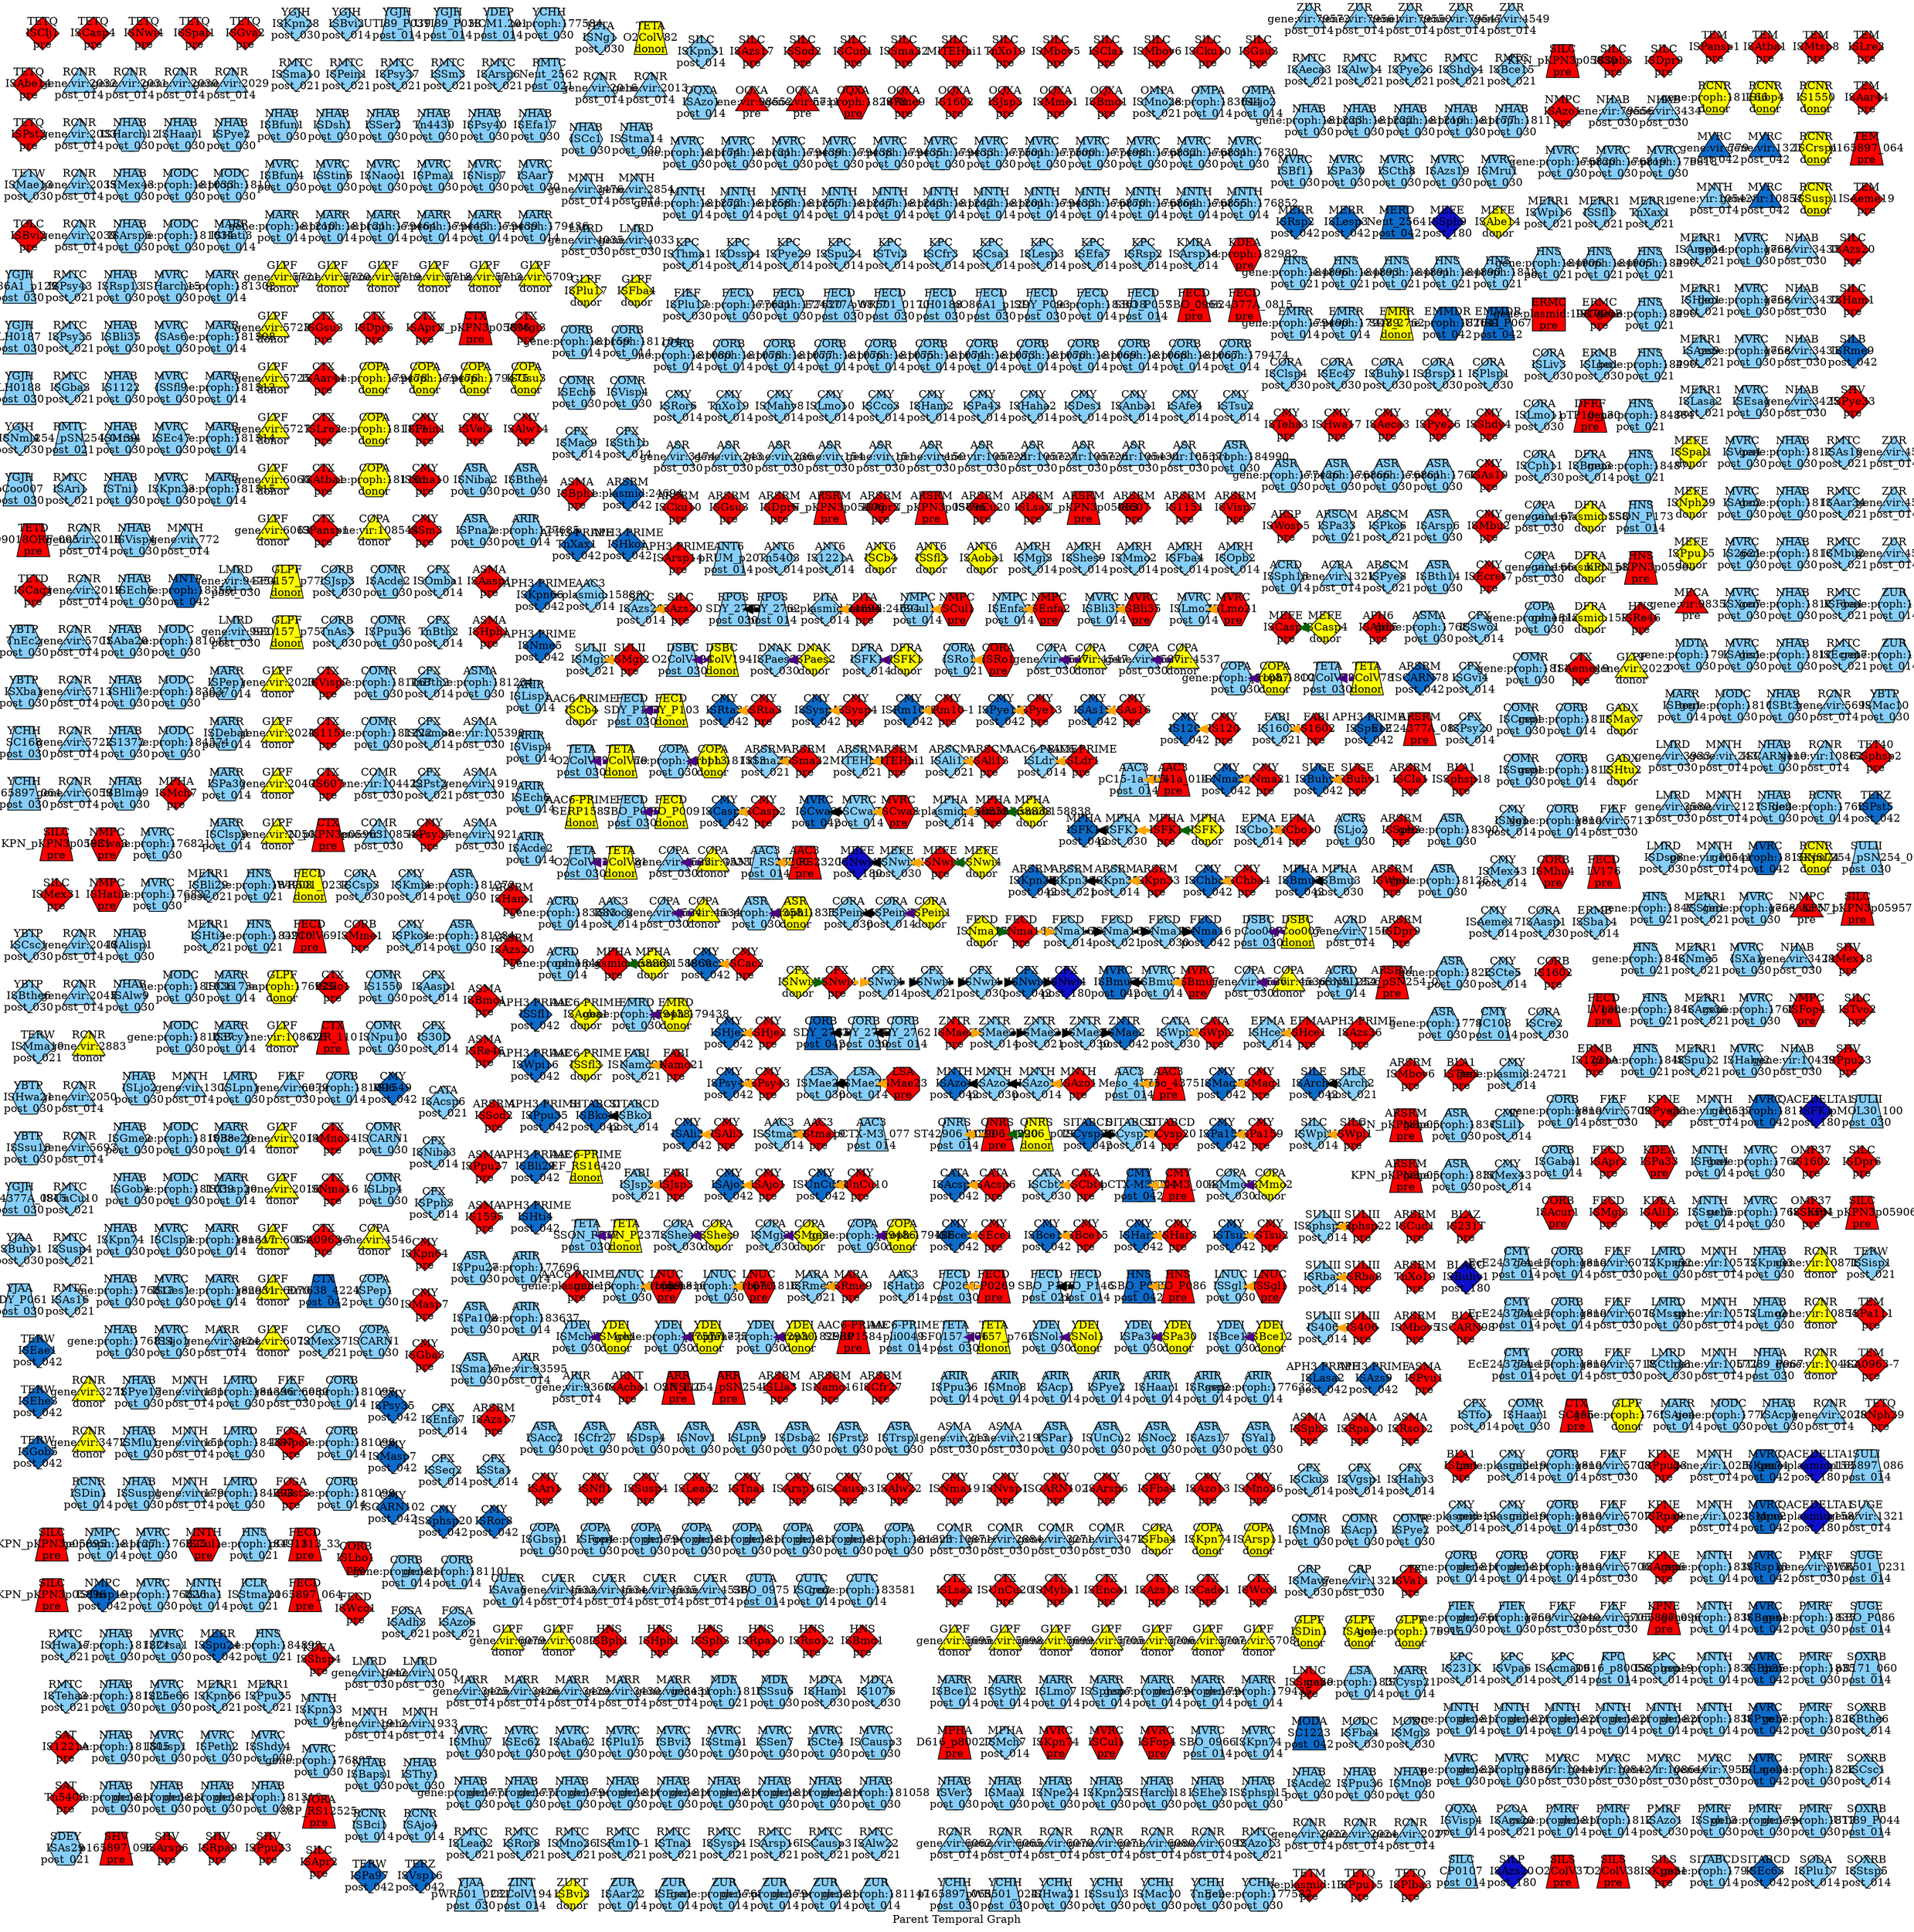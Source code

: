 digraph ParentTemporalGraph {
  rankdir=LR;
  graph [nodesep=2.0, ranksep=2.0, overlap=false];
  edge [splines=true, minlen=2, arrowsize=0.6, penwidth=2];
  label="Parent Temporal Graph";
  layout=sfdp;
  node [style=filled];
  "Parent_1" [label="AAC3
Meso_4375
pre", shape=trapezium, fixedsize=true, width=0.6, height=0.6, fillcolor="red"];
  "Parent_2" [label="AAC3
ISStma19
pre", shape=diamond, fixedsize=true, width=0.6, height=0.6, fillcolor="red"];
  "Parent_3" [label="AAC3
pC15-1a_014
pre", shape=trapezium, fixedsize=true, width=0.6, height=0.6, fillcolor="red"];
  "Parent_4" [label="AAC3
OANT_RS23200
pre", shape=trapezium, fixedsize=true, width=0.6, height=0.6, fillcolor="red"];
  "Parent_5" [label="AAC3
Meso_4375
post_014", shape=trapezium, fixedsize=true, width=0.6, height=0.6, fillcolor="#87CEFA"];
  "Parent_6" [label="AAC3
pCTX-M3_077
post_014", shape=trapezium, fixedsize=true, width=0.6, height=0.6, fillcolor="#87CEFA"];
  "Parent_7" [label="AAC3
ISHati3
post_014", shape=diamond, fixedsize=true, width=0.6, height=0.6, fillcolor="#87CEFA"];
  "Parent_8" [label="AAC3
ISNoc2
post_014", shape=diamond, fixedsize=true, width=0.6, height=0.6, fillcolor="#87CEFA"];
  "Parent_9" [label="AAC3
ISStma19
post_014", shape=diamond, fixedsize=true, width=0.6, height=0.6, fillcolor="#87CEFA"];
  "Parent_10" [label="AAC3
pC15-1a_014
post_014", shape=trapezium, fixedsize=true, width=0.6, height=0.6, fillcolor="#87CEFA"];
  "Parent_11" [label="AAC3
gene:plasmid:158830
post_014", shape=diamond, fixedsize=true, width=0.6, height=0.6, fillcolor="#87CEFA"];
  "Parent_12" [label="AAC3
OANT_RS23200
post_014", shape=trapezium, fixedsize=true, width=0.6, height=0.6, fillcolor="#87CEFA"];
  "Parent_13" [label="AAC6-PRIME
ISAoba1
donor", shape=diamond, fixedsize=true, width=0.6, height=0.6, fillcolor="yellow"];
  "Parent_14" [label="AAC6-PRIME
ISSfl3
donor", shape=diamond, fixedsize=true, width=0.6, height=0.6, fillcolor="yellow"];
  "Parent_15" [label="AAC6-PRIME
EF_RS16420
donor", shape=trapezium, fixedsize=true, width=0.6, height=0.6, fillcolor="yellow"];
  "Parent_16" [label="AAC6-PRIME
ISCb4
donor", shape=diamond, fixedsize=true, width=0.6, height=0.6, fillcolor="yellow"];
  "Parent_17" [label="AAC6-PRIME
SERP1587
donor", shape=trapezium, fixedsize=true, width=0.6, height=0.6, fillcolor="yellow"];
  "Parent_18" [label="AAC6-PRIME
gene:plasmid:13101
pre", shape=diamond, fixedsize=true, width=0.6, height=0.6, fillcolor="red"];
  "Parent_19" [label="AAC6-PRIME
ISLdr1
pre", shape=diamond, fixedsize=true, width=0.6, height=0.6, fillcolor="red"];
  "Parent_20" [label="AAC6-PRIME
SERP1584
pre", shape=trapezium, fixedsize=true, width=0.6, height=0.6, fillcolor="red"];
  "Parent_21" [label="AAC6-PRIME
pli0049
post_014", shape=trapezium, fixedsize=true, width=0.6, height=0.6, fillcolor="#87CEFA"];
  "Parent_22" [label="AAC6-PRIME
ISLdr1
post_014", shape=diamond, fixedsize=true, width=0.6, height=0.6, fillcolor="#87CEFA"];
  "Parent_23" [label="ACRA
gene:vir:1321
post_014", shape=triangle, fixedsize=true, width=0.6, height=0.6, fillcolor="#87CEFA"];
  "Parent_24" [label="ACRD
ISSph13
post_014", shape=hexagon, fixedsize=true, width=0.6, height=0.6, fillcolor="#87CEFA"];
  "Parent_25" [label="ACRD
gene:proph:182641
post_014", shape=hexagon, fixedsize=true, width=0.6, height=0.6, fillcolor="#87CEFA"];
  "Parent_26" [label="ACRD
gene:proph:183583
post_014", shape=hexagon, fixedsize=true, width=0.6, height=0.6, fillcolor="#87CEFA"];
  "Parent_27" [label="ACRD
gene:proph:184644
post_014", shape=hexagon, fixedsize=true, width=0.6, height=0.6, fillcolor="#87CEFA"];
  "Parent_28" [label="ACRD
gene:vir:7156
post_014", shape=triangle, fixedsize=true, width=0.6, height=0.6, fillcolor="#87CEFA"];
  "Parent_29" [label="ACRS
ISLjo2
post_030", shape=hexagon, fixedsize=true, width=0.6, height=0.6, fillcolor="#87CEFA"];
  "Parent_30" [label="AMPH
ISOpb2
post_014", shape=diamond, fixedsize=true, width=0.6, height=0.6, fillcolor="#87CEFA"];
  "Parent_31" [label="AMPH
ISFba4
post_014", shape=diamond, fixedsize=true, width=0.6, height=0.6, fillcolor="#87CEFA"];
  "Parent_32" [label="AMPH
ISMmo2
post_014", shape=diamond, fixedsize=true, width=0.6, height=0.6, fillcolor="#87CEFA"];
  "Parent_33" [label="AMPH
ISShes9
post_014", shape=diamond, fixedsize=true, width=0.6, height=0.6, fillcolor="#87CEFA"];
  "Parent_34" [label="AMPH
ISMgi3
post_014", shape=diamond, fixedsize=true, width=0.6, height=0.6, fillcolor="#87CEFA"];
  "Parent_35" [label="ANT6
ISAoba1
donor", shape=diamond, fixedsize=true, width=0.6, height=0.6, fillcolor="yellow"];
  "Parent_36" [label="ANT6
ISSfl3
donor", shape=diamond, fixedsize=true, width=0.6, height=0.6, fillcolor="yellow"];
  "Parent_37" [label="ANT6
ISCb4
donor", shape=diamond, fixedsize=true, width=0.6, height=0.6, fillcolor="yellow"];
  "Parent_38" [label="ANT6
IS1221A
post_014", shape=diamond, fixedsize=true, width=0.6, height=0.6, fillcolor="#87CEFA"];
  "Parent_39" [label="ANT6
Tn5403
post_014", shape=diamond, fixedsize=true, width=0.6, height=0.6, fillcolor="#87CEFA"];
  "Parent_40" [label="ANT6
pRUM_p20
post_014", shape=trapezium, fixedsize=true, width=0.6, height=0.6, fillcolor="#87CEFA"];
  "Parent_41" [label="APH3-PRIME
ISArsp14
pre", shape=diamond, fixedsize=true, width=0.6, height=0.6, fillcolor="red"];
  "Parent_42" [label="APH3-PRIME
ISAzs36
pre", shape=diamond, fixedsize=true, width=0.6, height=0.6, fillcolor="red"];
  "Parent_43" [label="APH3-PRIME
ISPpu35
post_042", shape=diamond, fixedsize=true, width=0.6, height=0.6, fillcolor="#0d6bcaff"];
  "Parent_44" [label="APH3-PRIME
ISSpu12
post_042", shape=diamond, fixedsize=true, width=0.6, height=0.6, fillcolor="#0d6bcaff"];
  "Parent_45" [label="APH3-PRIME
ISHko1
post_042", shape=diamond, fixedsize=true, width=0.6, height=0.6, fillcolor="#0d6bcaff"];
  "Parent_46" [label="APH3-PRIME
TnXax1
post_042", shape=diamond, fixedsize=true, width=0.6, height=0.6, fillcolor="#0d6bcaff"];
  "Parent_47" [label="APH3-PRIME
ISKpn66
post_042", shape=diamond, fixedsize=true, width=0.6, height=0.6, fillcolor="#0d6bcaff"];
  "Parent_48" [label="APH3-PRIME
ISNme5
post_042", shape=diamond, fixedsize=true, width=0.6, height=0.6, fillcolor="#0d6bcaff"];
  "Parent_49" [label="APH3-PRIME
ISLasa2
post_042", shape=diamond, fixedsize=true, width=0.6, height=0.6, fillcolor="#0d6bcaff"];
  "Parent_50" [label="APH3-PRIME
ISAzs9
post_042", shape=diamond, fixedsize=true, width=0.6, height=0.6, fillcolor="#0d6bcaff"];
  "Parent_51" [label="APH3-PRIME
ISSfl1
post_042", shape=diamond, fixedsize=true, width=0.6, height=0.6, fillcolor="#0d6bcaff"];
  "Parent_52" [label="APH3-PRIME
ISWpi16
post_042", shape=diamond, fixedsize=true, width=0.6, height=0.6, fillcolor="#0d6bcaff"];
  "Parent_53" [label="APH3-PRIME
ISBli29
post_042", shape=diamond, fixedsize=true, width=0.6, height=0.6, fillcolor="#0d6bcaff"];
  "Parent_54" [label="APH3-PRIME
ISHti4
post_042", shape=diamond, fixedsize=true, width=0.6, height=0.6, fillcolor="#0d6bcaff"];
  "Parent_55" [label="APH6
ISAli15
pre", shape=diamond, fixedsize=true, width=0.6, height=0.6, fillcolor="red"];
  "Parent_56" [label="ARIR
ISLisp1
post_014", shape=hexagon, fixedsize=true, width=0.6, height=0.6, fillcolor="#87CEFA"];
  "Parent_57" [label="ARIR
ISVisp4
post_014", shape=hexagon, fixedsize=true, width=0.6, height=0.6, fillcolor="#87CEFA"];
  "Parent_58" [label="ARIR
ISEch6
post_014", shape=hexagon, fixedsize=true, width=0.6, height=0.6, fillcolor="#87CEFA"];
  "Parent_59" [label="ARIR
ISAcde2
post_014", shape=hexagon, fixedsize=true, width=0.6, height=0.6, fillcolor="#87CEFA"];
  "Parent_60" [label="ARIR
ISPpu36
post_014", shape=hexagon, fixedsize=true, width=0.6, height=0.6, fillcolor="#87CEFA"];
  "Parent_61" [label="ARIR
ISMno8
post_014", shape=hexagon, fixedsize=true, width=0.6, height=0.6, fillcolor="#87CEFA"];
  "Parent_62" [label="ARIR
ISAcp1
post_014", shape=hexagon, fixedsize=true, width=0.6, height=0.6, fillcolor="#87CEFA"];
  "Parent_63" [label="ARIR
ISPye2
post_014", shape=hexagon, fixedsize=true, width=0.6, height=0.6, fillcolor="#87CEFA"];
  "Parent_64" [label="ARIR
ISHaar1
post_014", shape=hexagon, fixedsize=true, width=0.6, height=0.6, fillcolor="#87CEFA"];
  "Parent_65" [label="ARIR
ISRssp2
post_014", shape=hexagon, fixedsize=true, width=0.6, height=0.6, fillcolor="#87CEFA"];
  "Parent_66" [label="ARIR
gene:proph:177632
post_014", shape=hexagon, fixedsize=true, width=0.6, height=0.6, fillcolor="#87CEFA"];
  "Parent_67" [label="ARIR
gene:proph:177685
post_014", shape=hexagon, fixedsize=true, width=0.6, height=0.6, fillcolor="#87CEFA"];
  "Parent_68" [label="ARIR
gene:proph:177696
post_014", shape=hexagon, fixedsize=true, width=0.6, height=0.6, fillcolor="#87CEFA"];
  "Parent_69" [label="ARIR
gene:proph:183637
post_014", shape=hexagon, fixedsize=true, width=0.6, height=0.6, fillcolor="#87CEFA"];
  "Parent_70" [label="ARIR
gene:vir:93595
post_014", shape=triangle, fixedsize=true, width=0.6, height=0.6, fillcolor="#87CEFA"];
  "Parent_71" [label="ARIR
gene:vir:93604
post_014", shape=triangle, fixedsize=true, width=0.6, height=0.6, fillcolor="#87CEFA"];
  "Parent_72" [label="ARNT
ISAcba1
pre", shape=diamond, fixedsize=true, width=0.6, height=0.6, fillcolor="red"];
  "Parent_73" [label="ARR
O2R_110
pre", shape=trapezium, fixedsize=true, width=0.6, height=0.6, fillcolor="red"];
  "Parent_74" [label="ARR
SNSL254_pSN254_0142
pre", shape=trapezium, fixedsize=true, width=0.6, height=0.6, fillcolor="red"];
  "Parent_75" [label="ARSBM
ISLla3
pre", shape=diamond, fixedsize=true, width=0.6, height=0.6, fillcolor="red"];
  "Parent_76" [label="ARSBM
ISNamo16
pre", shape=diamond, fixedsize=true, width=0.6, height=0.6, fillcolor="red"];
  "Parent_77" [label="ARSBM
ISCfr27
pre", shape=diamond, fixedsize=true, width=0.6, height=0.6, fillcolor="red"];
  "Parent_78" [label="ARSCM
ISAli13
pre", shape=diamond, fixedsize=true, width=0.6, height=0.6, fillcolor="red"];
  "Parent_79" [label="ARSCM
ISPye8
post_021", shape=diamond, fixedsize=true, width=0.6, height=0.6, fillcolor="#87CEFA"];
  "Parent_80" [label="ARSCM
ISPko6
post_021", shape=diamond, fixedsize=true, width=0.6, height=0.6, fillcolor="#87CEFA"];
  "Parent_81" [label="ARSCM
ISAli13
post_021", shape=diamond, fixedsize=true, width=0.6, height=0.6, fillcolor="#87CEFA"];
  "Parent_82" [label="ARSCM
ISPa33
post_021", shape=hexagon, fixedsize=true, width=0.6, height=0.6, fillcolor="#87CEFA"];
  "Parent_83" [label="ARSP
ISWosp5
pre", shape=diamond, fixedsize=true, width=0.6, height=0.6, fillcolor="red"];
  "Parent_84" [label="ARSRM
SNSL254_pSN254_0142
pre", shape=trapezium, fixedsize=true, width=0.6, height=0.6, fillcolor="red"];
  "Parent_85" [label="ARSRM
ISWpi1
pre", shape=diamond, fixedsize=true, width=0.6, height=0.6, fillcolor="red"];
  "Parent_86" [label="ARSRM
ISHam1
pre", shape=diamond, fixedsize=true, width=0.6, height=0.6, fillcolor="red"];
  "Parent_87" [label="ARSRM
ISAzs20
pre", shape=diamond, fixedsize=true, width=0.6, height=0.6, fillcolor="red"];
  "Parent_88" [label="ARSRM
ISDpr9
pre", shape=diamond, fixedsize=true, width=0.6, height=0.6, fillcolor="red"];
  "Parent_89" [label="ARSRM
ISSph3
pre", shape=diamond, fixedsize=true, width=0.6, height=0.6, fillcolor="red"];
  "Parent_90" [label="ARSRM
KPN_pKPN3p05930
pre", shape=trapezium, fixedsize=true, width=0.6, height=0.6, fillcolor="red"];
  "Parent_91" [label="ARSRM
KPN_pKPN3p05931
pre", shape=trapezium, fixedsize=true, width=0.6, height=0.6, fillcolor="red"];
  "Parent_92" [label="ARSRM
ISVisp7
pre", shape=diamond, fixedsize=true, width=0.6, height=0.6, fillcolor="red"];
  "Parent_93" [label="ARSRM
IS1151
pre", shape=diamond, fixedsize=true, width=0.6, height=0.6, fillcolor="red"];
  "Parent_94" [label="ARSRM
IS607
pre", shape=diamond, fixedsize=true, width=0.6, height=0.6, fillcolor="red"];
  "Parent_95" [label="ARSRM
KPN_pKPN3p05963
pre", shape=trapezium, fixedsize=true, width=0.6, height=0.6, fillcolor="red"];
  "Parent_96" [label="ARSRM
ISLsa2
pre", shape=diamond, fixedsize=true, width=0.6, height=0.6, fillcolor="red"];
  "Parent_97" [label="ARSRM
ISUnCu20
pre", shape=diamond, fixedsize=true, width=0.6, height=0.6, fillcolor="red"];
  "Parent_98" [label="ARSRM
KPN_pKPN3p05896
pre", shape=trapezium, fixedsize=true, width=0.6, height=0.6, fillcolor="red"];
  "Parent_99" [label="ARSRM
ISApr2
pre", shape=diamond, fixedsize=true, width=0.6, height=0.6, fillcolor="red"];
  "Parent_100" [label="ARSRM
KPN_pKPN3p05906
pre", shape=trapezium, fixedsize=true, width=0.6, height=0.6, fillcolor="red"];
  "Parent_101" [label="ARSRM
ISDpr6
pre", shape=diamond, fixedsize=true, width=0.6, height=0.6, fillcolor="red"];
  "Parent_102" [label="ARSRM
ISGsu3
pre", shape=diamond, fixedsize=true, width=0.6, height=0.6, fillcolor="red"];
  "Parent_103" [label="ARSRM
ISCku10
pre", shape=diamond, fixedsize=true, width=0.6, height=0.6, fillcolor="red"];
  "Parent_104" [label="ARSRM
ISMbov6
pre", shape=diamond, fixedsize=true, width=0.6, height=0.6, fillcolor="red"];
  "Parent_105" [label="ARSRM
ISCla1
pre", shape=diamond, fixedsize=true, width=0.6, height=0.6, fillcolor="red"];
  "Parent_106" [label="ARSRM
ISMbov5
pre", shape=diamond, fixedsize=true, width=0.6, height=0.6, fillcolor="red"];
  "Parent_107" [label="ARSRM
TnXo19
pre", shape=diamond, fixedsize=true, width=0.6, height=0.6, fillcolor="red"];
  "Parent_108" [label="ARSRM
MITEHhi1
pre", shape=diamond, fixedsize=true, width=0.6, height=0.6, fillcolor="red"];
  "Parent_109" [label="ARSRM
ISSma22
pre", shape=diamond, fixedsize=true, width=0.6, height=0.6, fillcolor="red"];
  "Parent_110" [label="ARSRM
ISKpn33
pre", shape=diamond, fixedsize=true, width=0.6, height=0.6, fillcolor="red"];
  "Parent_111" [label="ARSRM
ISCud1
pre", shape=diamond, fixedsize=true, width=0.6, height=0.6, fillcolor="red"];
  "Parent_112" [label="ARSRM
ISSod2
pre", shape=diamond, fixedsize=true, width=0.6, height=0.6, fillcolor="red"];
  "Parent_113" [label="ARSRM
ISAzs17
pre", shape=diamond, fixedsize=true, width=0.6, height=0.6, fillcolor="red"];
  "Parent_114" [label="ARSRM
EcE24377A_0815
pre", shape=trapezium, fixedsize=true, width=0.6, height=0.6, fillcolor="red"];
  "Parent_115" [label="ARSRM
ISKpn33
post_014", shape=diamond, fixedsize=true, width=0.6, height=0.6, fillcolor="#87CEFA"];
  "Parent_116" [label="ARSRM
MITEHhi1
post_021", shape=diamond, fixedsize=true, width=0.6, height=0.6, fillcolor="#87CEFA"];
  "Parent_117" [label="ARSRM
ISSma22
post_021", shape=diamond, fixedsize=true, width=0.6, height=0.6, fillcolor="#87CEFA"];
  "Parent_118" [label="ARSRM
ISKpn33
post_021", shape=diamond, fixedsize=true, width=0.6, height=0.6, fillcolor="#87CEFA"];
  "Parent_119" [label="ARSRM
ISCARN78
post_042", shape=diamond, fixedsize=true, width=0.6, height=0.6, fillcolor="#0d6bcaff"];
  "Parent_120" [label="ARSRM
gene:plasmid:24694
post_042", shape=diamond, fixedsize=true, width=0.6, height=0.6, fillcolor="#0d6bcaff"];
  "Parent_121" [label="ARSRM
ISKpn33
post_042", shape=diamond, fixedsize=true, width=0.6, height=0.6, fillcolor="#0d6bcaff"];
  "Parent_122" [label="ASMA
ISBph1
pre", shape=diamond, fixedsize=true, width=0.6, height=0.6, fillcolor="red"];
  "Parent_123" [label="ASMA
ISAasp1
pre", shape=diamond, fixedsize=true, width=0.6, height=0.6, fillcolor="red"];
  "Parent_124" [label="ASMA
ISHph1
pre", shape=diamond, fixedsize=true, width=0.6, height=0.6, fillcolor="red"];
  "Parent_125" [label="ASMA
ISSph3
pre", shape=diamond, fixedsize=true, width=0.6, height=0.6, fillcolor="red"];
  "Parent_126" [label="ASMA
ISRpa10
pre", shape=diamond, fixedsize=true, width=0.6, height=0.6, fillcolor="red"];
  "Parent_127" [label="ASMA
ISRso12
pre", shape=diamond, fixedsize=true, width=0.6, height=0.6, fillcolor="red"];
  "Parent_128" [label="ASMA
ISPvu1
pre", shape=diamond, fixedsize=true, width=0.6, height=0.6, fillcolor="red"];
  "Parent_129" [label="ASMA
ISBmo1
pre", shape=diamond, fixedsize=true, width=0.6, height=0.6, fillcolor="red"];
  "Parent_130" [label="ASMA
ISRe46
pre", shape=diamond, fixedsize=true, width=0.6, height=0.6, fillcolor="red"];
  "Parent_131" [label="ASMA
ISPpu27
pre", shape=diamond, fixedsize=true, width=0.6, height=0.6, fillcolor="red"];
  "Parent_132" [label="ASMA
IS1595
pre", shape=diamond, fixedsize=true, width=0.6, height=0.6, fillcolor="red"];
  "Parent_133" [label="ASMA
gene:proph:176848
post_030", shape=hexagon, fixedsize=true, width=0.6, height=0.6, fillcolor="#87CEFA"];
  "Parent_134" [label="ASMA
gene:proph:181234
post_030", shape=hexagon, fixedsize=true, width=0.6, height=0.6, fillcolor="#87CEFA"];
  "Parent_135" [label="ASMA
gene:vir:105390
post_030", shape=triangle, fixedsize=true, width=0.6, height=0.6, fillcolor="#87CEFA"];
  "Parent_136" [label="ASMA
gene:vir:1919
post_030", shape=triangle, fixedsize=true, width=0.6, height=0.6, fillcolor="#87CEFA"];
  "Parent_137" [label="ASMA
gene:vir:1921
post_030", shape=triangle, fixedsize=true, width=0.6, height=0.6, fillcolor="#87CEFA"];
  "Parent_138" [label="ASMA
gene:vir:213
post_030", shape=triangle, fixedsize=true, width=0.6, height=0.6, fillcolor="#87CEFA"];
  "Parent_139" [label="ASMA
gene:vir:219
post_030", shape=triangle, fixedsize=true, width=0.6, height=0.6, fillcolor="#87CEFA"];
  "Parent_140" [label="ASR
gene:proph:183581
donor", shape=hexagon, fixedsize=true, width=0.6, height=0.6, fillcolor="yellow"];
  "Parent_141" [label="ASR
ISPar1
post_030", shape=hexagon, fixedsize=true, width=0.6, height=0.6, fillcolor="#87CEFA"];
  "Parent_142" [label="ASR
ISUnCu2
post_030", shape=hexagon, fixedsize=true, width=0.6, height=0.6, fillcolor="#87CEFA"];
  "Parent_143" [label="ASR
ISNoc2
post_030", shape=hexagon, fixedsize=true, width=0.6, height=0.6, fillcolor="#87CEFA"];
  "Parent_144" [label="ASR
ISAzs17
post_030", shape=hexagon, fixedsize=true, width=0.6, height=0.6, fillcolor="#87CEFA"];
  "Parent_145" [label="ASR
ISYal1
post_030", shape=hexagon, fixedsize=true, width=0.6, height=0.6, fillcolor="#87CEFA"];
  "Parent_146" [label="ASR
ISBthe4
post_030", shape=hexagon, fixedsize=true, width=0.6, height=0.6, fillcolor="#87CEFA"];
  "Parent_147" [label="ASR
ISNiba2
post_030", shape=hexagon, fixedsize=true, width=0.6, height=0.6, fillcolor="#87CEFA"];
  "Parent_148" [label="ASR
ISPna2
post_030", shape=hexagon, fixedsize=true, width=0.6, height=0.6, fillcolor="#87CEFA"];
  "Parent_149" [label="ASR
ISPpu27
post_030", shape=hexagon, fixedsize=true, width=0.6, height=0.6, fillcolor="#87CEFA"];
  "Parent_150" [label="ASR
ISPa108
post_030", shape=hexagon, fixedsize=true, width=0.6, height=0.6, fillcolor="#87CEFA"];
  "Parent_151" [label="ASR
ISSma17
post_030", shape=hexagon, fixedsize=true, width=0.6, height=0.6, fillcolor="#87CEFA"];
  "Parent_152" [label="ASR
ISAcc2
post_030", shape=hexagon, fixedsize=true, width=0.6, height=0.6, fillcolor="#87CEFA"];
  "Parent_153" [label="ASR
ISCfr27
post_030", shape=hexagon, fixedsize=true, width=0.6, height=0.6, fillcolor="#87CEFA"];
  "Parent_154" [label="ASR
ISDsp4
post_030", shape=hexagon, fixedsize=true, width=0.6, height=0.6, fillcolor="#87CEFA"];
  "Parent_155" [label="ASR
ISNov1
post_030", shape=hexagon, fixedsize=true, width=0.6, height=0.6, fillcolor="#87CEFA"];
  "Parent_156" [label="ASR
ISLpn9
post_030", shape=hexagon, fixedsize=true, width=0.6, height=0.6, fillcolor="#87CEFA"];
  "Parent_157" [label="ASR
ISDsba2
post_030", shape=hexagon, fixedsize=true, width=0.6, height=0.6, fillcolor="#87CEFA"];
  "Parent_158" [label="ASR
ISPrst3
post_030", shape=hexagon, fixedsize=true, width=0.6, height=0.6, fillcolor="#87CEFA"];
  "Parent_159" [label="ASR
ISTrsp1
post_030", shape=hexagon, fixedsize=true, width=0.6, height=0.6, fillcolor="#87CEFA"];
  "Parent_160" [label="ASR
ISBth14
post_030", shape=hexagon, fixedsize=true, width=0.6, height=0.6, fillcolor="#87CEFA"];
  "Parent_161" [label="ASR
ISArsp6
post_030", shape=hexagon, fixedsize=true, width=0.6, height=0.6, fillcolor="#87CEFA"];
  "Parent_162" [label="ASR
gene:proph:176845
post_030", shape=hexagon, fixedsize=true, width=0.6, height=0.6, fillcolor="#87CEFA"];
  "Parent_163" [label="ASR
gene:proph:176861
post_030", shape=hexagon, fixedsize=true, width=0.6, height=0.6, fillcolor="#87CEFA"];
  "Parent_164" [label="ASR
gene:proph:176866
post_030", shape=hexagon, fixedsize=true, width=0.6, height=0.6, fillcolor="#87CEFA"];
  "Parent_165" [label="ASR
gene:proph:177426
post_030", shape=hexagon, fixedsize=true, width=0.6, height=0.6, fillcolor="#87CEFA"];
  "Parent_166" [label="ASR
gene:proph:177429
post_030", shape=hexagon, fixedsize=true, width=0.6, height=0.6, fillcolor="#87CEFA"];
  "Parent_167" [label="ASR
gene:proph:181267
post_030", shape=hexagon, fixedsize=true, width=0.6, height=0.6, fillcolor="#87CEFA"];
  "Parent_168" [label="ASR
gene:proph:181272
post_030", shape=hexagon, fixedsize=true, width=0.6, height=0.6, fillcolor="#87CEFA"];
  "Parent_169" [label="ASR
gene:proph:181284
post_030", shape=hexagon, fixedsize=true, width=0.6, height=0.6, fillcolor="#87CEFA"];
  "Parent_170" [label="ASR
gene:proph:182994
post_030", shape=hexagon, fixedsize=true, width=0.6, height=0.6, fillcolor="#87CEFA"];
  "Parent_171" [label="ASR
gene:proph:183007
post_030", shape=hexagon, fixedsize=true, width=0.6, height=0.6, fillcolor="#87CEFA"];
  "Parent_172" [label="ASR
gene:proph:183581
post_030", shape=hexagon, fixedsize=true, width=0.6, height=0.6, fillcolor="#87CEFA"];
  "Parent_173" [label="ASR
gene:proph:183626
post_030", shape=hexagon, fixedsize=true, width=0.6, height=0.6, fillcolor="#87CEFA"];
  "Parent_174" [label="ASR
gene:proph:183629
post_030", shape=hexagon, fixedsize=true, width=0.6, height=0.6, fillcolor="#87CEFA"];
  "Parent_175" [label="ASR
gene:proph:184990
post_030", shape=hexagon, fixedsize=true, width=0.6, height=0.6, fillcolor="#87CEFA"];
  "Parent_176" [label="ASR
gene:vir:105371
post_030", shape=triangle, fixedsize=true, width=0.6, height=0.6, fillcolor="#87CEFA"];
  "Parent_177" [label="ASR
gene:vir:105430
post_030", shape=triangle, fixedsize=true, width=0.6, height=0.6, fillcolor="#87CEFA"];
  "Parent_178" [label="ASR
gene:vir:105726
post_030", shape=triangle, fixedsize=true, width=0.6, height=0.6, fillcolor="#87CEFA"];
  "Parent_179" [label="ASR
gene:vir:105727
post_030", shape=triangle, fixedsize=true, width=0.6, height=0.6, fillcolor="#87CEFA"];
  "Parent_180" [label="ASR
gene:vir:105728
post_030", shape=triangle, fixedsize=true, width=0.6, height=0.6, fillcolor="#87CEFA"];
  "Parent_181" [label="ASR
gene:vir:150
post_030", shape=triangle, fixedsize=true, width=0.6, height=0.6, fillcolor="#87CEFA"];
  "Parent_182" [label="ASR
gene:vir:151
post_030", shape=triangle, fixedsize=true, width=0.6, height=0.6, fillcolor="#87CEFA"];
  "Parent_183" [label="ASR
gene:vir:154
post_030", shape=triangle, fixedsize=true, width=0.6, height=0.6, fillcolor="#87CEFA"];
  "Parent_184" [label="ASR
gene:vir:236
post_030", shape=triangle, fixedsize=true, width=0.6, height=0.6, fillcolor="#87CEFA"];
  "Parent_185" [label="ASR
gene:vir:243
post_030", shape=triangle, fixedsize=true, width=0.6, height=0.6, fillcolor="#87CEFA"];
  "Parent_186" [label="ASR
gene:vir:3474
post_030", shape=triangle, fixedsize=true, width=0.6, height=0.6, fillcolor="#87CEFA"];
  "Parent_187" [label="BLA1
ISLiv1
pre", shape=diamond, fixedsize=true, width=0.6, height=0.6, fillcolor="red"];
  "Parent_188" [label="BLA1
ISTte3
pre", shape=diamond, fixedsize=true, width=0.6, height=0.6, fillcolor="red"];
  "Parent_189" [label="BLA1
ISSphsp18
pre", shape=diamond, fixedsize=true, width=0.6, height=0.6, fillcolor="red"];
  "Parent_190" [label="BLA1
ISCARN98
pre", shape=diamond, fixedsize=true, width=0.6, height=0.6, fillcolor="red"];
  "Parent_191" [label="BLAEC
ISBuhy1
post_180", shape=diamond, fixedsize=true, width=0.6, height=0.6, fillcolor="#0e0ecbff"];
  "Parent_192" [label="BLAZ
IS231T
pre", shape=diamond, fixedsize=true, width=0.6, height=0.6, fillcolor="red"];
  "Parent_193" [label="CATA
ISWpi2
pre", shape=diamond, fixedsize=true, width=0.6, height=0.6, fillcolor="red"];
  "Parent_194" [label="CATA
ISAcsp6
pre", shape=diamond, fixedsize=true, width=0.6, height=0.6, fillcolor="red"];
  "Parent_195" [label="CATA
ISCbt4
pre", shape=diamond, fixedsize=true, width=0.6, height=0.6, fillcolor="red"];
  "Parent_196" [label="CATA
ISAcsp6
post_021", shape=diamond, fixedsize=true, width=0.6, height=0.6, fillcolor="#87CEFA"];
  "Parent_197" [label="CATA
ISWpi2
post_030", shape=diamond, fixedsize=true, width=0.6, height=0.6, fillcolor="#87CEFA"];
  "Parent_198" [label="CATA
ISCbt4
post_030", shape=diamond, fixedsize=true, width=0.6, height=0.6, fillcolor="#87CEFA"];
  "Parent_199" [label="CATA
ISAcsp6
post_042", shape=diamond, fixedsize=true, width=0.6, height=0.6, fillcolor="#0d6bcaff"];
  "Parent_200" [label="CFX
ISNwi4
donor", shape=diamond, fixedsize=true, width=0.6, height=0.6, fillcolor="yellow"];
  "Parent_201" [label="CFX
ISNwi4
pre", shape=diamond, fixedsize=true, width=0.6, height=0.6, fillcolor="red"];
  "Parent_202" [label="CFX
ISEnfa7
post_014", shape=diamond, fixedsize=true, width=0.6, height=0.6, fillcolor="#87CEFA"];
  "Parent_203" [label="CFX
ISSeq2
post_014", shape=diamond, fixedsize=true, width=0.6, height=0.6, fillcolor="#87CEFA"];
  "Parent_204" [label="CFX
ISSta1
post_014", shape=diamond, fixedsize=true, width=0.6, height=0.6, fillcolor="#87CEFA"];
  "Parent_205" [label="CFX
ISPsy20
post_014", shape=diamond, fixedsize=true, width=0.6, height=0.6, fillcolor="#87CEFA"];
  "Parent_206" [label="CFX
ISGvi4
post_014", shape=diamond, fixedsize=true, width=0.6, height=0.6, fillcolor="#87CEFA"];
  "Parent_207" [label="CFX
ISSth1b
post_014", shape=diamond, fixedsize=true, width=0.6, height=0.6, fillcolor="#87CEFA"];
  "Parent_208" [label="CFX
ISMac9
post_014", shape=diamond, fixedsize=true, width=0.6, height=0.6, fillcolor="#87CEFA"];
  "Parent_209" [label="CFX
ISOmba1
post_014", shape=diamond, fixedsize=true, width=0.6, height=0.6, fillcolor="#87CEFA"];
  "Parent_210" [label="CFX
TnBth2
post_014", shape=diamond, fixedsize=true, width=0.6, height=0.6, fillcolor="#87CEFA"];
  "Parent_211" [label="CFX
ISCku3
post_014", shape=diamond, fixedsize=true, width=0.6, height=0.6, fillcolor="#87CEFA"];
  "Parent_212" [label="CFX
ISVgsp1
post_014", shape=diamond, fixedsize=true, width=0.6, height=0.6, fillcolor="#87CEFA"];
  "Parent_213" [label="CFX
ISHahy3
post_014", shape=diamond, fixedsize=true, width=0.6, height=0.6, fillcolor="#87CEFA"];
  "Parent_214" [label="CFX
ISTfo1
post_014", shape=diamond, fixedsize=true, width=0.6, height=0.6, fillcolor="#87CEFA"];
  "Parent_215" [label="CFX
ISAasp1
post_014", shape=diamond, fixedsize=true, width=0.6, height=0.6, fillcolor="#87CEFA"];
  "Parent_216" [label="CFX
IS30D
post_014", shape=diamond, fixedsize=true, width=0.6, height=0.6, fillcolor="#87CEFA"];
  "Parent_217" [label="CFX
ISNiba3
post_014", shape=diamond, fixedsize=true, width=0.6, height=0.6, fillcolor="#87CEFA"];
  "Parent_218" [label="CFX
ISPph3
post_014", shape=diamond, fixedsize=true, width=0.6, height=0.6, fillcolor="#87CEFA"];
  "Parent_219" [label="CFX
ISSwo1
post_014", shape=diamond, fixedsize=true, width=0.6, height=0.6, fillcolor="#87CEFA"];
  "Parent_220" [label="CFX
TnBth2
post_014", shape=diamond, fixedsize=true, width=0.6, height=0.6, fillcolor="#87CEFA"];
  "Parent_221" [label="CFX
ISNamo8
post_014", shape=diamond, fixedsize=true, width=0.6, height=0.6, fillcolor="#87CEFA"];
  "Parent_222" [label="CFX
ISNwi4
post_014", shape=diamond, fixedsize=true, width=0.6, height=0.6, fillcolor="#87CEFA"];
  "Parent_223" [label="CFX
ISNwi4
post_021", shape=diamond, fixedsize=true, width=0.6, height=0.6, fillcolor="#87CEFA"];
  "Parent_224" [label="CFX
ISPst2
post_021", shape=diamond, fixedsize=true, width=0.6, height=0.6, fillcolor="#87CEFA"];
  "Parent_225" [label="CFX
ISNwi4
post_030", shape=diamond, fixedsize=true, width=0.6, height=0.6, fillcolor="#87CEFA"];
  "Parent_226" [label="CFX
ISNwi4
post_042", shape=diamond, fixedsize=true, width=0.6, height=0.6, fillcolor="#0d6bcaff"];
  "Parent_227" [label="CFX
ISNwi4
post_180", shape=diamond, fixedsize=true, width=0.6, height=0.6, fillcolor="#0e0ecbff"];
  "Parent_228" [label="CMY
ISPsy37
pre", shape=diamond, fixedsize=true, width=0.6, height=0.6, fillcolor="red"];
  "Parent_229" [label="CMY
ISNma19
pre", shape=diamond, fixedsize=true, width=0.6, height=0.6, fillcolor="red"];
  "Parent_230" [label="CMY
ISNvsp1
pre", shape=diamond, fixedsize=true, width=0.6, height=0.6, fillcolor="red"];
  "Parent_231" [label="CMY
ISCARN102
pre", shape=diamond, fixedsize=true, width=0.6, height=0.6, fillcolor="red"];
  "Parent_232" [label="CMY
ISArsp6
pre", shape=diamond, fixedsize=true, width=0.6, height=0.6, fillcolor="red"];
  "Parent_233" [label="CMY
ISFba4
pre", shape=diamond, fixedsize=true, width=0.6, height=0.6, fillcolor="red"];
  "Parent_234" [label="CMY
ISAzo13
pre", shape=diamond, fixedsize=true, width=0.6, height=0.6, fillcolor="red"];
  "Parent_235" [label="CMY
ISMno26
pre", shape=diamond, fixedsize=true, width=0.6, height=0.6, fillcolor="red"];
  "Parent_236" [label="CMY
ISAlw14
pre", shape=diamond, fixedsize=true, width=0.6, height=0.6, fillcolor="red"];
  "Parent_237" [label="CMY
ISVei2
pre", shape=diamond, fixedsize=true, width=0.6, height=0.6, fillcolor="red"];
  "Parent_238" [label="CMY
pCTX-M3_004
pre", shape=trapezium, fixedsize=true, width=0.6, height=0.6, fillcolor="red"];
  "Parent_239" [label="CMY
ISPein1
pre", shape=diamond, fixedsize=true, width=0.6, height=0.6, fillcolor="red"];
  "Parent_240" [label="CMY
ISSma10
pre", shape=diamond, fixedsize=true, width=0.6, height=0.6, fillcolor="red"];
  "Parent_241" [label="CMY
ISSm3
pre", shape=diamond, fixedsize=true, width=0.6, height=0.6, fillcolor="red"];
  "Parent_242" [label="CMY
ISKpn64
pre", shape=diamond, fixedsize=true, width=0.6, height=0.6, fillcolor="red"];
  "Parent_243" [label="CMY
ISMasp7
pre", shape=diamond, fixedsize=true, width=0.6, height=0.6, fillcolor="red"];
  "Parent_244" [label="CMY
ISHje2
pre", shape=diamond, fixedsize=true, width=0.6, height=0.6, fillcolor="red"];
  "Parent_245" [label="CMY
ISPsy43
pre", shape=diamond, fixedsize=true, width=0.6, height=0.6, fillcolor="red"];
  "Parent_246" [label="CMY
ISGba3
pre", shape=diamond, fixedsize=true, width=0.6, height=0.6, fillcolor="red"];
  "Parent_247" [label="CMY
ISAjo1
pre", shape=diamond, fixedsize=true, width=0.6, height=0.6, fillcolor="red"];
  "Parent_248" [label="CMY
ISAri1
pre", shape=diamond, fixedsize=true, width=0.6, height=0.6, fillcolor="red"];
  "Parent_249" [label="CMY
ISUnCu10
pre", shape=diamond, fixedsize=true, width=0.6, height=0.6, fillcolor="red"];
  "Parent_250" [label="CMY
IS120
pre", shape=diamond, fixedsize=true, width=0.6, height=0.6, fillcolor="red"];
  "Parent_251" [label="CMY
ISNfl1
pre", shape=diamond, fixedsize=true, width=0.6, height=0.6, fillcolor="red"];
  "Parent_252" [label="CMY
ISCasp2
pre", shape=diamond, fixedsize=true, width=0.6, height=0.6, fillcolor="red"];
  "Parent_253" [label="CMY
ISSusp4
pre", shape=diamond, fixedsize=true, width=0.6, height=0.6, fillcolor="red"];
  "Parent_254" [label="CMY
ISAs16
pre", shape=diamond, fixedsize=true, width=0.6, height=0.6, fillcolor="red"];
  "Parent_255" [label="CMY
ISLead2
pre", shape=diamond, fixedsize=true, width=0.6, height=0.6, fillcolor="red"];
  "Parent_256" [label="CMY
ISPye13
pre", shape=diamond, fixedsize=true, width=0.6, height=0.6, fillcolor="red"];
  "Parent_257" [label="CMY
ISRm10-1
pre", shape=diamond, fixedsize=true, width=0.6, height=0.6, fillcolor="red"];
  "Parent_258" [label="CMY
ISTna1
pre", shape=diamond, fixedsize=true, width=0.6, height=0.6, fillcolor="red"];
  "Parent_259" [label="CMY
ISSysp4
pre", shape=diamond, fixedsize=true, width=0.6, height=0.6, fillcolor="red"];
  "Parent_260" [label="CMY
ISArsp16
pre", shape=diamond, fixedsize=true, width=0.6, height=0.6, fillcolor="red"];
  "Parent_261" [label="CMY
ISCausp3
pre", shape=diamond, fixedsize=true, width=0.6, height=0.6, fillcolor="red"];
  "Parent_262" [label="CMY
ISAlw22
pre", shape=diamond, fixedsize=true, width=0.6, height=0.6, fillcolor="red"];
  "Parent_263" [label="CMY
ISEcret7
pre", shape=diamond, fixedsize=true, width=0.6, height=0.6, fillcolor="red"];
  "Parent_264" [label="CMY
ISRta3
pre", shape=diamond, fixedsize=true, width=0.6, height=0.6, fillcolor="red"];
  "Parent_265" [label="CMY
ISCac2
pre", shape=diamond, fixedsize=true, width=0.6, height=0.6, fillcolor="red"];
  "Parent_266" [label="CMY
ISChba4
pre", shape=diamond, fixedsize=true, width=0.6, height=0.6, fillcolor="red"];
  "Parent_267" [label="CMY
ISMbu2
pre", shape=diamond, fixedsize=true, width=0.6, height=0.6, fillcolor="red"];
  "Parent_268" [label="CMY
ISPa159
pre", shape=diamond, fixedsize=true, width=0.6, height=0.6, fillcolor="red"];
  "Parent_269" [label="CMY
ISMaq1
pre", shape=diamond, fixedsize=true, width=0.6, height=0.6, fillcolor="red"];
  "Parent_270" [label="CMY
ISAli3
pre", shape=diamond, fixedsize=true, width=0.6, height=0.6, fillcolor="red"];
  "Parent_271" [label="CMY
ISNma21
pre", shape=diamond, fixedsize=true, width=0.6, height=0.6, fillcolor="red"];
  "Parent_272" [label="CMY
ISEce1
pre", shape=diamond, fixedsize=true, width=0.6, height=0.6, fillcolor="red"];
  "Parent_273" [label="CMY
ISAs10
pre", shape=diamond, fixedsize=true, width=0.6, height=0.6, fillcolor="red"];
  "Parent_274" [label="CMY
ISBce15
pre", shape=diamond, fixedsize=true, width=0.6, height=0.6, fillcolor="red"];
  "Parent_275" [label="CMY
ISShdy4
pre", shape=diamond, fixedsize=true, width=0.6, height=0.6, fillcolor="red"];
  "Parent_276" [label="CMY
ISHar3
pre", shape=diamond, fixedsize=true, width=0.6, height=0.6, fillcolor="red"];
  "Parent_277" [label="CMY
ISPye26
pre", shape=diamond, fixedsize=true, width=0.6, height=0.6, fillcolor="red"];
  "Parent_278" [label="CMY
ISTsu2
pre", shape=diamond, fixedsize=true, width=0.6, height=0.6, fillcolor="red"];
  "Parent_279" [label="CMY
ISAeca3
pre", shape=diamond, fixedsize=true, width=0.6, height=0.6, fillcolor="red"];
  "Parent_280" [label="CMY
ISHwa17
pre", shape=diamond, fixedsize=true, width=0.6, height=0.6, fillcolor="red"];
  "Parent_281" [label="CMY
ISTeha3
pre", shape=diamond, fixedsize=true, width=0.6, height=0.6, fillcolor="red"];
  "Parent_282" [label="CMY
SC108
post_014", shape=trapezium, fixedsize=true, width=0.6, height=0.6, fillcolor="#87CEFA"];
  "Parent_283" [label="CMY
ISAeme17
post_014", shape=diamond, fixedsize=true, width=0.6, height=0.6, fillcolor="#87CEFA"];
  "Parent_284" [label="CMY
ISKmi4
post_014", shape=diamond, fixedsize=true, width=0.6, height=0.6, fillcolor="#87CEFA"];
  "Parent_285" [label="CMY
ISPko4
post_014", shape=diamond, fixedsize=true, width=0.6, height=0.6, fillcolor="#87CEFA"];
  "Parent_286" [label="CMY
ISCte5
post_014", shape=diamond, fixedsize=true, width=0.6, height=0.6, fillcolor="#87CEFA"];
  "Parent_287" [label="CMY
ISMex43
post_014", shape=diamond, fixedsize=true, width=0.6, height=0.6, fillcolor="#87CEFA"];
  "Parent_288" [label="CMY
ISMex43
post_014", shape=diamond, fixedsize=true, width=0.6, height=0.6, fillcolor="#87CEFA"];
  "Parent_289" [label="CMY
ISLil1
post_014", shape=diamond, fixedsize=true, width=0.6, height=0.6, fillcolor="#87CEFA"];
  "Parent_290" [label="CMY
ISTsu2
post_014", shape=diamond, fixedsize=true, width=0.6, height=0.6, fillcolor="#87CEFA"];
  "Parent_291" [label="CMY
ISAfe4
post_014", shape=diamond, fixedsize=true, width=0.6, height=0.6, fillcolor="#87CEFA"];
  "Parent_292" [label="CMY
ISAnba1
post_014", shape=diamond, fixedsize=true, width=0.6, height=0.6, fillcolor="#87CEFA"];
  "Parent_293" [label="CMY
ISDes1
post_014", shape=diamond, fixedsize=true, width=0.6, height=0.6, fillcolor="#87CEFA"];
  "Parent_294" [label="CMY
ISHaha2
post_014", shape=diamond, fixedsize=true, width=0.6, height=0.6, fillcolor="#87CEFA"];
  "Parent_295" [label="CMY
ISPa43
post_014", shape=diamond, fixedsize=true, width=0.6, height=0.6, fillcolor="#87CEFA"];
  "Parent_296" [label="CMY
ISHam2
post_014", shape=diamond, fixedsize=true, width=0.6, height=0.6, fillcolor="#87CEFA"];
  "Parent_297" [label="CMY
ISCco3
post_014", shape=diamond, fixedsize=true, width=0.6, height=0.6, fillcolor="#87CEFA"];
  "Parent_298" [label="CMY
ISLmo10
post_014", shape=diamond, fixedsize=true, width=0.6, height=0.6, fillcolor="#87CEFA"];
  "Parent_299" [label="CMY
ISMahy8
post_014", shape=diamond, fixedsize=true, width=0.6, height=0.6, fillcolor="#87CEFA"];
  "Parent_300" [label="CMY
TnXo19
post_014", shape=diamond, fixedsize=true, width=0.6, height=0.6, fillcolor="#87CEFA"];
  "Parent_301" [label="CMY
ISRor6
post_014", shape=diamond, fixedsize=true, width=0.6, height=0.6, fillcolor="#87CEFA"];
  "Parent_302" [label="CMY
gene:plasmid:19408
post_014", shape=diamond, fixedsize=true, width=0.6, height=0.6, fillcolor="#87CEFA"];
  "Parent_303" [label="CMY
gene:plasmid:19409
post_014", shape=diamond, fixedsize=true, width=0.6, height=0.6, fillcolor="#87CEFA"];
  "Parent_304" [label="CMY
gene:plasmid:19506
post_014", shape=diamond, fixedsize=true, width=0.6, height=0.6, fillcolor="#87CEFA"];
  "Parent_305" [label="CMY
gene:plasmid:24721
post_014", shape=diamond, fixedsize=true, width=0.6, height=0.6, fillcolor="#87CEFA"];
  "Parent_306" [label="CMY
ISNg1
post_014", shape=diamond, fixedsize=true, width=0.6, height=0.6, fillcolor="#87CEFA"];
  "Parent_307" [label="CMY
EcE24377A_1758
post_014", shape=trapezium, fixedsize=true, width=0.6, height=0.6, fillcolor="#87CEFA"];
  "Parent_308" [label="CMY
EcE24377A_1757
post_014", shape=trapezium, fixedsize=true, width=0.6, height=0.6, fillcolor="#87CEFA"];
  "Parent_309" [label="CMY
EcE24377A_1759
post_014", shape=trapezium, fixedsize=true, width=0.6, height=0.6, fillcolor="#87CEFA"];
  "Parent_310" [label="CMY
IS1549
post_042", shape=diamond, fixedsize=true, width=0.6, height=0.6, fillcolor="#0d6bcaff"];
  "Parent_311" [label="CMY
ISPsy35
post_042", shape=diamond, fixedsize=true, width=0.6, height=0.6, fillcolor="#0d6bcaff"];
  "Parent_312" [label="CMY
pCTX-M3_004
post_042", shape=trapezium, fixedsize=true, width=0.6, height=0.6, fillcolor="#0d6bcaff"];
  "Parent_313" [label="CMY
ISMasp7
post_042", shape=diamond, fixedsize=true, width=0.6, height=0.6, fillcolor="#0d6bcaff"];
  "Parent_314" [label="CMY
ISCARN102
post_042", shape=diamond, fixedsize=true, width=0.6, height=0.6, fillcolor="#0d6bcaff"];
  "Parent_315" [label="CMY
ISHje2
post_042", shape=diamond, fixedsize=true, width=0.6, height=0.6, fillcolor="#0d6bcaff"];
  "Parent_316" [label="CMY
ISPsy43
post_042", shape=diamond, fixedsize=true, width=0.6, height=0.6, fillcolor="#0d6bcaff"];
  "Parent_317" [label="CMY
ISAjo1
post_042", shape=diamond, fixedsize=true, width=0.6, height=0.6, fillcolor="#0d6bcaff"];
  "Parent_318" [label="CMY
ISUnCu10
post_042", shape=diamond, fixedsize=true, width=0.6, height=0.6, fillcolor="#0d6bcaff"];
  "Parent_319" [label="CMY
IS120
post_042", shape=diamond, fixedsize=true, width=0.6, height=0.6, fillcolor="#0d6bcaff"];
  "Parent_320" [label="CMY
ISCasp2
post_042", shape=diamond, fixedsize=true, width=0.6, height=0.6, fillcolor="#0d6bcaff"];
  "Parent_321" [label="CMY
ISAs16
post_042", shape=diamond, fixedsize=true, width=0.6, height=0.6, fillcolor="#0d6bcaff"];
  "Parent_322" [label="CMY
ISSphsp20
post_042", shape=diamond, fixedsize=true, width=0.6, height=0.6, fillcolor="#0d6bcaff"];
  "Parent_323" [label="CMY
ISRor8
post_042", shape=diamond, fixedsize=true, width=0.6, height=0.6, fillcolor="#0d6bcaff"];
  "Parent_324" [label="CMY
ISPye13
post_042", shape=diamond, fixedsize=true, width=0.6, height=0.6, fillcolor="#0d6bcaff"];
  "Parent_325" [label="CMY
ISRm10-1
post_042", shape=diamond, fixedsize=true, width=0.6, height=0.6, fillcolor="#0d6bcaff"];
  "Parent_326" [label="CMY
ISSysp4
post_042", shape=diamond, fixedsize=true, width=0.6, height=0.6, fillcolor="#0d6bcaff"];
  "Parent_327" [label="CMY
ISRta3
post_042", shape=diamond, fixedsize=true, width=0.6, height=0.6, fillcolor="#0d6bcaff"];
  "Parent_328" [label="CMY
ISCac2
post_042", shape=diamond, fixedsize=true, width=0.6, height=0.6, fillcolor="#0d6bcaff"];
  "Parent_329" [label="CMY
ISChba4
post_042", shape=diamond, fixedsize=true, width=0.6, height=0.6, fillcolor="#0d6bcaff"];
  "Parent_330" [label="CMY
ISPa159
post_042", shape=diamond, fixedsize=true, width=0.6, height=0.6, fillcolor="#0d6bcaff"];
  "Parent_331" [label="CMY
ISMaq1
post_042", shape=diamond, fixedsize=true, width=0.6, height=0.6, fillcolor="#0d6bcaff"];
  "Parent_332" [label="CMY
ISAli3
post_042", shape=diamond, fixedsize=true, width=0.6, height=0.6, fillcolor="#0d6bcaff"];
  "Parent_333" [label="CMY
ISNma21
post_042", shape=diamond, fixedsize=true, width=0.6, height=0.6, fillcolor="#0d6bcaff"];
  "Parent_334" [label="CMY
ISEce1
post_042", shape=diamond, fixedsize=true, width=0.6, height=0.6, fillcolor="#0d6bcaff"];
  "Parent_335" [label="CMY
ISBce15
post_042", shape=diamond, fixedsize=true, width=0.6, height=0.6, fillcolor="#0d6bcaff"];
  "Parent_336" [label="CMY
ISHar3
post_042", shape=diamond, fixedsize=true, width=0.6, height=0.6, fillcolor="#0d6bcaff"];
  "Parent_337" [label="CMY
ISTsu2
post_042", shape=diamond, fixedsize=true, width=0.6, height=0.6, fillcolor="#0d6bcaff"];
  "Parent_338" [label="COMR
ISSusp1
post_030", shape=hexagon, fixedsize=true, width=0.6, height=0.6, fillcolor="#87CEFA"];
  "Parent_339" [label="COMR
ISCrsp1
post_030", shape=hexagon, fixedsize=true, width=0.6, height=0.6, fillcolor="#87CEFA"];
  "Parent_340" [label="COMR
ISVisp4
post_030", shape=hexagon, fixedsize=true, width=0.6, height=0.6, fillcolor="#87CEFA"];
  "Parent_341" [label="COMR
ISEch6
post_030", shape=hexagon, fixedsize=true, width=0.6, height=0.6, fillcolor="#87CEFA"];
  "Parent_342" [label="COMR
ISAcde2
post_030", shape=hexagon, fixedsize=true, width=0.6, height=0.6, fillcolor="#87CEFA"];
  "Parent_343" [label="COMR
ISPpu36
post_030", shape=hexagon, fixedsize=true, width=0.6, height=0.6, fillcolor="#87CEFA"];
  "Parent_344" [label="COMR
ISMno8
post_030", shape=hexagon, fixedsize=true, width=0.6, height=0.6, fillcolor="#87CEFA"];
  "Parent_345" [label="COMR
ISAcp1
post_030", shape=hexagon, fixedsize=true, width=0.6, height=0.6, fillcolor="#87CEFA"];
  "Parent_346" [label="COMR
ISPye2
post_030", shape=hexagon, fixedsize=true, width=0.6, height=0.6, fillcolor="#87CEFA"];
  "Parent_347" [label="COMR
ISHaar1
post_030", shape=hexagon, fixedsize=true, width=0.6, height=0.6, fillcolor="#87CEFA"];
  "Parent_348" [label="COMR
IS1550
post_030", shape=hexagon, fixedsize=true, width=0.6, height=0.6, fillcolor="#87CEFA"];
  "Parent_349" [label="COMR
ISNpu10
post_030", shape=hexagon, fixedsize=true, width=0.6, height=0.6, fillcolor="#87CEFA"];
  "Parent_350" [label="COMR
ISCARN1
post_030", shape=hexagon, fixedsize=true, width=0.6, height=0.6, fillcolor="#87CEFA"];
  "Parent_351" [label="COMR
ISLbp4
post_030", shape=hexagon, fixedsize=true, width=0.6, height=0.6, fillcolor="#87CEFA"];
  "Parent_352" [label="COMR
gene:proph:181166
post_030", shape=hexagon, fixedsize=true, width=0.6, height=0.6, fillcolor="#87CEFA"];
  "Parent_353" [label="COMR
gene:proph:181167
post_030", shape=hexagon, fixedsize=true, width=0.6, height=0.6, fillcolor="#87CEFA"];
  "Parent_354" [label="COMR
gene:proph:181222
post_030", shape=hexagon, fixedsize=true, width=0.6, height=0.6, fillcolor="#87CEFA"];
  "Parent_355" [label="COMR
gene:vir:104422
post_030", shape=triangle, fixedsize=true, width=0.6, height=0.6, fillcolor="#87CEFA"];
  "Parent_356" [label="COMR
gene:vir:108544
post_030", shape=triangle, fixedsize=true, width=0.6, height=0.6, fillcolor="#87CEFA"];
  "Parent_357" [label="COMR
gene:vir:108716
post_030", shape=triangle, fixedsize=true, width=0.6, height=0.6, fillcolor="#87CEFA"];
  "Parent_358" [label="COMR
gene:vir:2884
post_030", shape=triangle, fixedsize=true, width=0.6, height=0.6, fillcolor="#87CEFA"];
  "Parent_359" [label="COMR
gene:vir:3271
post_030", shape=triangle, fixedsize=true, width=0.6, height=0.6, fillcolor="#87CEFA"];
  "Parent_360" [label="COMR
gene:vir:3472
post_030", shape=triangle, fixedsize=true, width=0.6, height=0.6, fillcolor="#87CEFA"];
  "Parent_361" [label="COPA
ISFba4
donor", shape=diamond, fixedsize=true, width=0.6, height=0.6, fillcolor="yellow"];
  "Parent_362" [label="COPA
ISMmo2
donor", shape=diamond, fixedsize=true, width=0.6, height=0.6, fillcolor="yellow"];
  "Parent_363" [label="COPA
ISShes9
donor", shape=diamond, fixedsize=true, width=0.6, height=0.6, fillcolor="yellow"];
  "Parent_364" [label="COPA
ISMgi3
donor", shape=diamond, fixedsize=true, width=0.6, height=0.6, fillcolor="yellow"];
  "Parent_365" [label="COPA
ISKpn74
donor", shape=hexagon, fixedsize=true, width=0.6, height=0.6, fillcolor="yellow"];
  "Parent_366" [label="COPA
ISArsp11
donor", shape=hexagon, fixedsize=true, width=0.6, height=0.6, fillcolor="yellow"];
  "Parent_367" [label="COPA
ISGsu3
donor", shape=hexagon, fixedsize=true, width=0.6, height=0.6, fillcolor="yellow"];
  "Parent_368" [label="COPA
gene:proph:179475
donor", shape=hexagon, fixedsize=true, width=0.6, height=0.6, fillcolor="yellow"];
  "Parent_369" [label="COPA
gene:proph:179476
donor", shape=hexagon, fixedsize=true, width=0.6, height=0.6, fillcolor="yellow"];
  "Parent_370" [label="COPA
gene:proph:179478
donor", shape=hexagon, fixedsize=true, width=0.6, height=0.6, fillcolor="yellow"];
  "Parent_371" [label="COPA
gene:proph:179486
donor", shape=hexagon, fixedsize=true, width=0.6, height=0.6, fillcolor="yellow"];
  "Parent_372" [label="COPA
gene:proph:181087
donor", shape=hexagon, fixedsize=true, width=0.6, height=0.6, fillcolor="yellow"];
  "Parent_373" [label="COPA
gene:proph:181111
donor", shape=hexagon, fixedsize=true, width=0.6, height=0.6, fillcolor="yellow"];
  "Parent_374" [label="COPA
gene:proph:181113
donor", shape=hexagon, fixedsize=true, width=0.6, height=0.6, fillcolor="yellow"];
  "Parent_375" [label="COPA
gene:proph:181161
donor", shape=hexagon, fixedsize=true, width=0.6, height=0.6, fillcolor="yellow"];
  "Parent_376" [label="COPA
gene:vir:108544
donor", shape=triangle, fixedsize=true, width=0.6, height=0.6, fillcolor="yellow"];
  "Parent_377" [label="COPA
gene:vir:4533
donor", shape=triangle, fixedsize=true, width=0.6, height=0.6, fillcolor="yellow"];
  "Parent_378" [label="COPA
gene:vir:4534
donor", shape=triangle, fixedsize=true, width=0.6, height=0.6, fillcolor="yellow"];
  "Parent_379" [label="COPA
gene:vir:4536
donor", shape=triangle, fixedsize=true, width=0.6, height=0.6, fillcolor="yellow"];
  "Parent_380" [label="COPA
gene:vir:4537
donor", shape=triangle, fixedsize=true, width=0.6, height=0.6, fillcolor="yellow"];
  "Parent_381" [label="COPA
gene:vir:4546
donor", shape=triangle, fixedsize=true, width=0.6, height=0.6, fillcolor="yellow"];
  "Parent_382" [label="COPA
gene:vir:4547
donor", shape=triangle, fixedsize=true, width=0.6, height=0.6, fillcolor="yellow"];
  "Parent_383" [label="COPA
ISMmo2
post_030", shape=diamond, fixedsize=true, width=0.6, height=0.6, fillcolor="#87CEFA"];
  "Parent_384" [label="COPA
ISShes9
post_030", shape=diamond, fixedsize=true, width=0.6, height=0.6, fillcolor="#87CEFA"];
  "Parent_385" [label="COPA
ISMgi3
post_030", shape=diamond, fixedsize=true, width=0.6, height=0.6, fillcolor="#87CEFA"];
  "Parent_386" [label="COPA
ISPep1
post_030", shape=hexagon, fixedsize=true, width=0.6, height=0.6, fillcolor="#87CEFA"];
  "Parent_387" [label="COPA
ISCARN1
post_030", shape=hexagon, fixedsize=true, width=0.6, height=0.6, fillcolor="#87CEFA"];
  "Parent_388" [label="COPA
ISGbsp1
post_030", shape=hexagon, fixedsize=true, width=0.6, height=0.6, fillcolor="#87CEFA"];
  "Parent_389" [label="COPA
ISFop4
post_030", shape=hexagon, fixedsize=true, width=0.6, height=0.6, fillcolor="#87CEFA"];
  "Parent_390" [label="COPA
gene:proph:179473
post_030", shape=hexagon, fixedsize=true, width=0.6, height=0.6, fillcolor="#87CEFA"];
  "Parent_391" [label="COPA
gene:proph:179486
post_030", shape=hexagon, fixedsize=true, width=0.6, height=0.6, fillcolor="#87CEFA"];
  "Parent_392" [label="COPA
gene:proph:181087
post_030", shape=hexagon, fixedsize=true, width=0.6, height=0.6, fillcolor="#87CEFA"];
  "Parent_393" [label="COPA
gene:proph:181113
post_030", shape=hexagon, fixedsize=true, width=0.6, height=0.6, fillcolor="#87CEFA"];
  "Parent_394" [label="COPA
gene:proph:181119
post_030", shape=hexagon, fixedsize=true, width=0.6, height=0.6, fillcolor="#87CEFA"];
  "Parent_395" [label="COPA
gene:proph:181170
post_030", shape=hexagon, fixedsize=true, width=0.6, height=0.6, fillcolor="#87CEFA"];
  "Parent_396" [label="COPA
gene:proph:181318
post_030", shape=hexagon, fixedsize=true, width=0.6, height=0.6, fillcolor="#87CEFA"];
  "Parent_397" [label="COPA
gene:proph:181322
post_030", shape=hexagon, fixedsize=true, width=0.6, height=0.6, fillcolor="#87CEFA"];
  "Parent_398" [label="COPA
gene:proph:181323
post_030", shape=hexagon, fixedsize=true, width=0.6, height=0.6, fillcolor="#87CEFA"];
  "Parent_399" [label="COPA
gene:proph:181324
post_030", shape=hexagon, fixedsize=true, width=0.6, height=0.6, fillcolor="#87CEFA"];
  "Parent_400" [label="COPA
gene:vir:166
post_030", shape=triangle, fixedsize=true, width=0.6, height=0.6, fillcolor="#87CEFA"];
  "Parent_401" [label="COPA
gene:vir:167
post_030", shape=triangle, fixedsize=true, width=0.6, height=0.6, fillcolor="#87CEFA"];
  "Parent_402" [label="COPA
gene:vir:4533
post_030", shape=triangle, fixedsize=true, width=0.6, height=0.6, fillcolor="#87CEFA"];
  "Parent_403" [label="COPA
gene:vir:4534
post_030", shape=triangle, fixedsize=true, width=0.6, height=0.6, fillcolor="#87CEFA"];
  "Parent_404" [label="COPA
gene:vir:4536
post_030", shape=triangle, fixedsize=true, width=0.6, height=0.6, fillcolor="#87CEFA"];
  "Parent_405" [label="COPA
gene:vir:4537
post_030", shape=triangle, fixedsize=true, width=0.6, height=0.6, fillcolor="#87CEFA"];
  "Parent_406" [label="COPA
gene:vir:4547
post_030", shape=triangle, fixedsize=true, width=0.6, height=0.6, fillcolor="#87CEFA"];
  "Parent_407" [label="CORA
ISPein1
donor", shape=diamond, fixedsize=true, width=0.6, height=0.6, fillcolor="yellow"];
  "Parent_408" [label="CORA
ISRo1
pre", shape=hexagon, fixedsize=true, width=0.6, height=0.6, fillcolor="red"];
  "Parent_409" [label="CORA
ISPein1
post_014", shape=diamond, fixedsize=true, width=0.6, height=0.6, fillcolor="#87CEFA"];
  "Parent_410" [label="CORA
ISRo1
post_021", shape=hexagon, fixedsize=true, width=0.6, height=0.6, fillcolor="#87CEFA"];
  "Parent_411" [label="CORA
ISCph11
post_030", shape=diamond, fixedsize=true, width=0.6, height=0.6, fillcolor="#87CEFA"];
  "Parent_412" [label="CORA
ISLmo11
post_030", shape=diamond, fixedsize=true, width=0.6, height=0.6, fillcolor="#87CEFA"];
  "Parent_413" [label="CORA
ISPlsp1
post_030", shape=diamond, fixedsize=true, width=0.6, height=0.6, fillcolor="#87CEFA"];
  "Parent_414" [label="CORA
ISBrsp11
post_030", shape=diamond, fixedsize=true, width=0.6, height=0.6, fillcolor="#87CEFA"];
  "Parent_415" [label="CORA
ISBuhy1
post_030", shape=diamond, fixedsize=true, width=0.6, height=0.6, fillcolor="#87CEFA"];
  "Parent_416" [label="CORA
ISEc47
post_030", shape=diamond, fixedsize=true, width=0.6, height=0.6, fillcolor="#87CEFA"];
  "Parent_417" [label="CORA
ISClsp4
post_030", shape=diamond, fixedsize=true, width=0.6, height=0.6, fillcolor="#87CEFA"];
  "Parent_418" [label="CORA
ISCre2
post_030", shape=diamond, fixedsize=true, width=0.6, height=0.6, fillcolor="#87CEFA"];
  "Parent_419" [label="CORA
ISAasp1
post_030", shape=diamond, fixedsize=true, width=0.6, height=0.6, fillcolor="#87CEFA"];
  "Parent_420" [label="CORA
ISLiv3
post_030", shape=diamond, fixedsize=true, width=0.6, height=0.6, fillcolor="#87CEFA"];
  "Parent_421" [label="CORA
ISCsp3
post_030", shape=diamond, fixedsize=true, width=0.6, height=0.6, fillcolor="#87CEFA"];
  "Parent_422" [label="CORA
ISPein1
post_030", shape=diamond, fixedsize=true, width=0.6, height=0.6, fillcolor="#87CEFA"];
  "Parent_423" [label="CORB
ISMme1
pre", shape=diamond, fixedsize=true, width=0.6, height=0.6, fillcolor="red"];
  "Parent_424" [label="CORB
IS1602
pre", shape=diamond, fixedsize=true, width=0.6, height=0.6, fillcolor="red"];
  "Parent_425" [label="CORB
ISMhu4
pre", shape=hexagon, fixedsize=true, width=0.6, height=0.6, fillcolor="red"];
  "Parent_426" [label="CORB
ISLho1
pre", shape=hexagon, fixedsize=true, width=0.6, height=0.6, fillcolor="red"];
  "Parent_427" [label="CORB
ISAcur1
pre", shape=hexagon, fixedsize=true, width=0.6, height=0.6, fillcolor="red"];
  "Parent_428" [label="CORB
ISGaba1
post_014", shape=hexagon, fixedsize=true, width=0.6, height=0.6, fillcolor="#87CEFA"];
  "Parent_429" [label="CORB
SDY_2762
post_014", shape=trapezium, fixedsize=true, width=0.6, height=0.6, fillcolor="#87CEFA"];
  "Parent_430" [label="CORB
gene:proph:179474
post_014", shape=hexagon, fixedsize=true, width=0.6, height=0.6, fillcolor="#87CEFA"];
  "Parent_431" [label="CORB
gene:proph:181067
post_014", shape=hexagon, fixedsize=true, width=0.6, height=0.6, fillcolor="#87CEFA"];
  "Parent_432" [label="CORB
gene:proph:181068
post_014", shape=hexagon, fixedsize=true, width=0.6, height=0.6, fillcolor="#87CEFA"];
  "Parent_433" [label="CORB
gene:proph:181069
post_014", shape=hexagon, fixedsize=true, width=0.6, height=0.6, fillcolor="#87CEFA"];
  "Parent_434" [label="CORB
gene:proph:181070
post_014", shape=hexagon, fixedsize=true, width=0.6, height=0.6, fillcolor="#87CEFA"];
  "Parent_435" [label="CORB
gene:proph:181073
post_014", shape=hexagon, fixedsize=true, width=0.6, height=0.6, fillcolor="#87CEFA"];
  "Parent_436" [label="CORB
gene:proph:181074
post_014", shape=hexagon, fixedsize=true, width=0.6, height=0.6, fillcolor="#87CEFA"];
  "Parent_437" [label="CORB
gene:proph:181075
post_014", shape=hexagon, fixedsize=true, width=0.6, height=0.6, fillcolor="#87CEFA"];
  "Parent_438" [label="CORB
gene:proph:181076
post_014", shape=hexagon, fixedsize=true, width=0.6, height=0.6, fillcolor="#87CEFA"];
  "Parent_439" [label="CORB
gene:proph:181077
post_014", shape=hexagon, fixedsize=true, width=0.6, height=0.6, fillcolor="#87CEFA"];
  "Parent_440" [label="CORB
gene:proph:181078
post_014", shape=hexagon, fixedsize=true, width=0.6, height=0.6, fillcolor="#87CEFA"];
  "Parent_441" [label="CORB
gene:proph:181080
post_014", shape=hexagon, fixedsize=true, width=0.6, height=0.6, fillcolor="#87CEFA"];
  "Parent_442" [label="CORB
gene:proph:181081
post_014", shape=hexagon, fixedsize=true, width=0.6, height=0.6, fillcolor="#87CEFA"];
  "Parent_443" [label="CORB
gene:proph:181082
post_014", shape=hexagon, fixedsize=true, width=0.6, height=0.6, fillcolor="#87CEFA"];
  "Parent_444" [label="CORB
gene:proph:181083
post_014", shape=hexagon, fixedsize=true, width=0.6, height=0.6, fillcolor="#87CEFA"];
  "Parent_445" [label="CORB
gene:proph:181085
post_014", shape=hexagon, fixedsize=true, width=0.6, height=0.6, fillcolor="#87CEFA"];
  "Parent_446" [label="CORB
gene:proph:181086
post_014", shape=hexagon, fixedsize=true, width=0.6, height=0.6, fillcolor="#87CEFA"];
  "Parent_447" [label="CORB
gene:proph:181091
post_014", shape=hexagon, fixedsize=true, width=0.6, height=0.6, fillcolor="#87CEFA"];
  "Parent_448" [label="CORB
gene:proph:181092
post_014", shape=hexagon, fixedsize=true, width=0.6, height=0.6, fillcolor="#87CEFA"];
  "Parent_449" [label="CORB
gene:proph:181093
post_014", shape=hexagon, fixedsize=true, width=0.6, height=0.6, fillcolor="#87CEFA"];
  "Parent_450" [label="CORB
gene:proph:181094
post_014", shape=hexagon, fixedsize=true, width=0.6, height=0.6, fillcolor="#87CEFA"];
  "Parent_451" [label="CORB
gene:proph:181095
post_014", shape=hexagon, fixedsize=true, width=0.6, height=0.6, fillcolor="#87CEFA"];
  "Parent_452" [label="CORB
gene:proph:181096
post_014", shape=hexagon, fixedsize=true, width=0.6, height=0.6, fillcolor="#87CEFA"];
  "Parent_453" [label="CORB
gene:proph:181097
post_014", shape=hexagon, fixedsize=true, width=0.6, height=0.6, fillcolor="#87CEFA"];
  "Parent_454" [label="CORB
gene:proph:181098
post_014", shape=hexagon, fixedsize=true, width=0.6, height=0.6, fillcolor="#87CEFA"];
  "Parent_455" [label="CORB
gene:proph:181099
post_014", shape=hexagon, fixedsize=true, width=0.6, height=0.6, fillcolor="#87CEFA"];
  "Parent_456" [label="CORB
gene:proph:181100
post_014", shape=hexagon, fixedsize=true, width=0.6, height=0.6, fillcolor="#87CEFA"];
  "Parent_457" [label="CORB
gene:proph:181101
post_014", shape=hexagon, fixedsize=true, width=0.6, height=0.6, fillcolor="#87CEFA"];
  "Parent_458" [label="CORB
gene:proph:181102
post_014", shape=hexagon, fixedsize=true, width=0.6, height=0.6, fillcolor="#87CEFA"];
  "Parent_459" [label="CORB
gene:proph:181103
post_014", shape=hexagon, fixedsize=true, width=0.6, height=0.6, fillcolor="#87CEFA"];
  "Parent_460" [label="CORB
gene:proph:181104
post_014", shape=hexagon, fixedsize=true, width=0.6, height=0.6, fillcolor="#87CEFA"];
  "Parent_461" [label="CORB
gene:proph:181159
post_014", shape=hexagon, fixedsize=true, width=0.6, height=0.6, fillcolor="#87CEFA"];
  "Parent_462" [label="CORB
ISJsp3
post_030", shape=diamond, fixedsize=true, width=0.6, height=0.6, fillcolor="#87CEFA"];
  "Parent_463" [label="CORB
TnAs3
post_030", shape=diamond, fixedsize=true, width=0.6, height=0.6, fillcolor="#87CEFA"];
  "Parent_464" [label="CORB
SDY_2762
post_030", shape=trapezium, fixedsize=true, width=0.6, height=0.6, fillcolor="#87CEFA"];
  "Parent_465" [label="CORB
SDY_2762
post_042", shape=trapezium, fixedsize=true, width=0.6, height=0.6, fillcolor="#0d6bcaff"];
  "Parent_466" [label="CRP
ISMav7
post_030", shape=diamond, fixedsize=true, width=0.6, height=0.6, fillcolor="#87CEFA"];
  "Parent_467" [label="CRP
gene:vir:1321
post_030", shape=triangle, fixedsize=true, width=0.6, height=0.6, fillcolor="#87CEFA"];
  "Parent_468" [label="CTX
ISVa11
pre", shape=diamond, fixedsize=true, width=0.6, height=0.6, fillcolor="red"];
  "Parent_469" [label="CTX
SC155
pre", shape=trapezium, fixedsize=true, width=0.6, height=0.6, fillcolor="red"];
  "Parent_470" [label="CTX
ISSlo1
pre", shape=diamond, fixedsize=true, width=0.6, height=0.6, fillcolor="red"];
  "Parent_471" [label="CTX
O2R_110
pre", shape=trapezium, fixedsize=true, width=0.6, height=0.6, fillcolor="red"];
  "Parent_472" [label="CTX
ISMno34
pre", shape=diamond, fixedsize=true, width=0.6, height=0.6, fillcolor="red"];
  "Parent_473" [label="CTX
ISNma16
pre", shape=diamond, fixedsize=true, width=0.6, height=0.6, fillcolor="red"];
  "Parent_474" [label="CTX
ISAeme19
pre", shape=diamond, fixedsize=true, width=0.6, height=0.6, fillcolor="red"];
  "Parent_475" [label="CTX
ISVisp7
pre", shape=diamond, fixedsize=true, width=0.6, height=0.6, fillcolor="red"];
  "Parent_476" [label="CTX
IS1151
pre", shape=diamond, fixedsize=true, width=0.6, height=0.6, fillcolor="red"];
  "Parent_477" [label="CTX
IS607
pre", shape=diamond, fixedsize=true, width=0.6, height=0.6, fillcolor="red"];
  "Parent_478" [label="CTX
KPN_pKPN3p05963
pre", shape=trapezium, fixedsize=true, width=0.6, height=0.6, fillcolor="red"];
  "Parent_479" [label="CTX
ISLsa2
pre", shape=diamond, fixedsize=true, width=0.6, height=0.6, fillcolor="red"];
  "Parent_480" [label="CTX
ISUnCu20
pre", shape=diamond, fixedsize=true, width=0.6, height=0.6, fillcolor="red"];
  "Parent_481" [label="CTX
ISMyba1
pre", shape=diamond, fixedsize=true, width=0.6, height=0.6, fillcolor="red"];
  "Parent_482" [label="CTX
ISEnca1
pre", shape=diamond, fixedsize=true, width=0.6, height=0.6, fillcolor="red"];
  "Parent_483" [label="CTX
ISAzs18
pre", shape=diamond, fixedsize=true, width=0.6, height=0.6, fillcolor="red"];
  "Parent_484" [label="CTX
ISCade1
pre", shape=diamond, fixedsize=true, width=0.6, height=0.6, fillcolor="red"];
  "Parent_485" [label="CTX
ISWco1
pre", shape=diamond, fixedsize=true, width=0.6, height=0.6, fillcolor="red"];
  "Parent_486" [label="CTX
ISMgi3
pre", shape=diamond, fixedsize=true, width=0.6, height=0.6, fillcolor="red"];
  "Parent_487" [label="CTX
KPN_pKPN3p05896
pre", shape=trapezium, fixedsize=true, width=0.6, height=0.6, fillcolor="red"];
  "Parent_488" [label="CTX
ISApr2
pre", shape=diamond, fixedsize=true, width=0.6, height=0.6, fillcolor="red"];
  "Parent_489" [label="CTX
ISDpr6
pre", shape=diamond, fixedsize=true, width=0.6, height=0.6, fillcolor="red"];
  "Parent_490" [label="CTX
ISGsu3
pre", shape=diamond, fixedsize=true, width=0.6, height=0.6, fillcolor="red"];
  "Parent_491" [label="CTX
ISAar44
pre", shape=diamond, fixedsize=true, width=0.6, height=0.6, fillcolor="red"];
  "Parent_492" [label="CTX
ISLre2
pre", shape=diamond, fixedsize=true, width=0.6, height=0.6, fillcolor="red"];
  "Parent_493" [label="CTX
ISAtba1
pre", shape=diamond, fixedsize=true, width=0.6, height=0.6, fillcolor="red"];
  "Parent_494" [label="CTX
ISPansp1
pre", shape=diamond, fixedsize=true, width=0.6, height=0.6, fillcolor="red"];
  "Parent_495" [label="CTX
ISA0963-7
pre", shape=diamond, fixedsize=true, width=0.6, height=0.6, fillcolor="red"];
  "Parent_496" [label="CTX
Ent638_4224
post_042", shape=trapezium, fixedsize=true, width=0.6, height=0.6, fillcolor="#0d6bcaff"];
  "Parent_497" [label="CUEO
ISMex37
post_021", shape=diamond, fixedsize=true, width=0.6, height=0.6, fillcolor="#87CEFA"];
  "Parent_498" [label="CUER
ISAva6
post_014", shape=hexagon, fixedsize=true, width=0.6, height=0.6, fillcolor="#87CEFA"];
  "Parent_499" [label="CUER
gene:vir:4533
post_014", shape=triangle, fixedsize=true, width=0.6, height=0.6, fillcolor="#87CEFA"];
  "Parent_500" [label="CUER
gene:vir:4534
post_014", shape=triangle, fixedsize=true, width=0.6, height=0.6, fillcolor="#87CEFA"];
  "Parent_501" [label="CUER
gene:vir:4535
post_014", shape=triangle, fixedsize=true, width=0.6, height=0.6, fillcolor="#87CEFA"];
  "Parent_502" [label="CUER
gene:vir:4536
post_014", shape=triangle, fixedsize=true, width=0.6, height=0.6, fillcolor="#87CEFA"];
  "Parent_503" [label="CUTA
SBO_0975
post_014", shape=trapezium, fixedsize=true, width=0.6, height=0.6, fillcolor="#87CEFA"];
  "Parent_504" [label="CUTC
ISCro2
post_014", shape=hexagon, fixedsize=true, width=0.6, height=0.6, fillcolor="#87CEFA"];
  "Parent_505" [label="CUTC
gene:proph:183581
post_014", shape=hexagon, fixedsize=true, width=0.6, height=0.6, fillcolor="#87CEFA"];
  "Parent_506" [label="DFRA
gene:plasmid:158823
donor", shape=diamond, fixedsize=true, width=0.6, height=0.6, fillcolor="yellow"];
  "Parent_507" [label="DFRA
gene:plasmid:158836
donor", shape=diamond, fixedsize=true, width=0.6, height=0.6, fillcolor="yellow"];
  "Parent_508" [label="DFRA
gene:plasmid:158907
donor", shape=diamond, fixedsize=true, width=0.6, height=0.6, fillcolor="yellow"];
  "Parent_509" [label="DFRA
ISFK1
donor", shape=diamond, fixedsize=true, width=0.6, height=0.6, fillcolor="yellow"];
  "Parent_510" [label="DFRA
ISFK1
post_014", shape=diamond, fixedsize=true, width=0.6, height=0.6, fillcolor="#87CEFA"];
  "Parent_511" [label="DFRA
ISBmu3
post_014", shape=diamond, fixedsize=true, width=0.6, height=0.6, fillcolor="#87CEFA"];
  "Parent_512" [label="DFRF
pTP10_p30
pre", shape=trapezium, fixedsize=true, width=0.6, height=0.6, fillcolor="red"];
  "Parent_513" [label="DNAK
ISPaes2
donor", shape=diamond, fixedsize=true, width=0.6, height=0.6, fillcolor="yellow"];
  "Parent_514" [label="DNAK
ISPaes2
post_030", shape=diamond, fixedsize=true, width=0.6, height=0.6, fillcolor="#87CEFA"];
  "Parent_515" [label="DSBC
O2ColV194
donor", shape=trapezium, fixedsize=true, width=0.6, height=0.6, fillcolor="yellow"];
  "Parent_516" [label="DSBC
pCoo007
donor", shape=trapezium, fixedsize=true, width=0.6, height=0.6, fillcolor="yellow"];
  "Parent_517" [label="DSBC
O2ColV194
post_030", shape=trapezium, fixedsize=true, width=0.6, height=0.6, fillcolor="#87CEFA"];
  "Parent_518" [label="DSBC
pCoo007
post_030", shape=trapezium, fixedsize=true, width=0.6, height=0.6, fillcolor="#87CEFA"];
  "Parent_519" [label="EFMA
ISCbo10
pre", shape=diamond, fixedsize=true, width=0.6, height=0.6, fillcolor="red"];
  "Parent_520" [label="EFMA
ISHce1
pre", shape=diamond, fixedsize=true, width=0.6, height=0.6, fillcolor="red"];
  "Parent_521" [label="EFMA
ISCbo10
post_014", shape=diamond, fixedsize=true, width=0.6, height=0.6, fillcolor="#87CEFA"];
  "Parent_522" [label="EFMA
ISHce1
post_014", shape=diamond, fixedsize=true, width=0.6, height=0.6, fillcolor="#87CEFA"];
  "Parent_523" [label="EMMDR
UTI89_P067
post_042", shape=trapezium, fixedsize=true, width=0.6, height=0.6, fillcolor="#0d6bcaff"];
  "Parent_524" [label="EMMDR
gene:proph:182641
post_042", shape=hexagon, fixedsize=true, width=0.6, height=0.6, fillcolor="#0d6bcaff"];
  "Parent_525" [label="EMRD
gene:proph:179438
donor", shape=hexagon, fixedsize=true, width=0.6, height=0.6, fillcolor="yellow"];
  "Parent_526" [label="EMRD
gene:proph:179438
post_030", shape=hexagon, fixedsize=true, width=0.6, height=0.6, fillcolor="#87CEFA"];
  "Parent_527" [label="EMRR
SDY_2762
donor", shape=trapezium, fixedsize=true, width=0.6, height=0.6, fillcolor="yellow"];
  "Parent_528" [label="EMRR
gene:proph:179489
post_014", shape=hexagon, fixedsize=true, width=0.6, height=0.6, fillcolor="#87CEFA"];
  "Parent_529" [label="EMRR
gene:proph:179490
post_014", shape=hexagon, fixedsize=true, width=0.6, height=0.6, fillcolor="#87CEFA"];
  "Parent_530" [label="ERMB
IS1221A
pre", shape=diamond, fixedsize=true, width=0.6, height=0.6, fillcolor="red"];
  "Parent_531" [label="ERMB
ISSba14
post_014", shape=diamond, fixedsize=true, width=0.6, height=0.6, fillcolor="#87CEFA"];
  "Parent_532" [label="ERMB
ISLbu1
post_030", shape=diamond, fixedsize=true, width=0.6, height=0.6, fillcolor="#87CEFA"];
  "Parent_533" [label="ERMC
IS1000B
pre", shape=diamond, fixedsize=true, width=0.6, height=0.6, fillcolor="red"];
  "Parent_534" [label="ERMC
gene:plasmid:19874
pre", shape=box, fixedsize=true, width=0.6, height=0.6, fillcolor="red"];
  "Parent_535" [label="FABI
ISNamo21
pre", shape=diamond, fixedsize=true, width=0.6, height=0.6, fillcolor="red"];
  "Parent_536" [label="FABI
ISJsp3
pre", shape=diamond, fixedsize=true, width=0.6, height=0.6, fillcolor="red"];
  "Parent_537" [label="FABI
IS1602
pre", shape=diamond, fixedsize=true, width=0.6, height=0.6, fillcolor="red"];
  "Parent_538" [label="FABI
ISNamo21
post_021", shape=diamond, fixedsize=true, width=0.6, height=0.6, fillcolor="#87CEFA"];
  "Parent_539" [label="FABI
ISJsp3
post_021", shape=diamond, fixedsize=true, width=0.6, height=0.6, fillcolor="#87CEFA"];
  "Parent_540" [label="FABI
IS1602
post_021", shape=diamond, fixedsize=true, width=0.6, height=0.6, fillcolor="#87CEFA"];
  "Parent_541" [label="FECD
SDY_P103
donor", shape=trapezium, fixedsize=true, width=0.6, height=0.6, fillcolor="yellow"];
  "Parent_542" [label="FECD
SBO_P009
donor", shape=trapezium, fixedsize=true, width=0.6, height=0.6, fillcolor="yellow"];
  "Parent_543" [label="FECD
ISNma16
donor", shape=diamond, fixedsize=true, width=0.6, height=0.6, fillcolor="yellow"];
  "Parent_544" [label="FECD
pWR501_0231
donor", shape=trapezium, fixedsize=true, width=0.6, height=0.6, fillcolor="yellow"];
  "Parent_545" [label="FECD
O2ColV69
pre", shape=trapezium, fixedsize=true, width=0.6, height=0.6, fillcolor="red"];
  "Parent_546" [label="FECD
ISNma16
pre", shape=diamond, fixedsize=true, width=0.6, height=0.6, fillcolor="red"];
  "Parent_547" [label="FECD
LV130
pre", shape=trapezium, fixedsize=true, width=0.6, height=0.6, fillcolor="red"];
  "Parent_548" [label="FECD
LV176
pre", shape=trapezium, fixedsize=true, width=0.6, height=0.6, fillcolor="red"];
  "Parent_549" [label="FECD
pOU1113_33
pre", shape=trapezium, fixedsize=true, width=0.6, height=0.6, fillcolor="red"];
  "Parent_550" [label="FECD
p165897_064
pre", shape=trapezium, fixedsize=true, width=0.6, height=0.6, fillcolor="red"];
  "Parent_551" [label="FECD
CP0269
pre", shape=trapezium, fixedsize=true, width=0.6, height=0.6, fillcolor="red"];
  "Parent_552" [label="FECD
ISWco1
pre", shape=diamond, fixedsize=true, width=0.6, height=0.6, fillcolor="red"];
  "Parent_553" [label="FECD
ISMgi3
pre", shape=diamond, fixedsize=true, width=0.6, height=0.6, fillcolor="red"];
  "Parent_554" [label="FECD
ISApr2
pre", shape=diamond, fixedsize=true, width=0.6, height=0.6, fillcolor="red"];
  "Parent_555" [label="FECD
EcE24377A_0815
pre", shape=trapezium, fixedsize=true, width=0.6, height=0.6, fillcolor="red"];
  "Parent_556" [label="FECD
SBO_0966
pre", shape=trapezium, fixedsize=true, width=0.6, height=0.6, fillcolor="red"];
  "Parent_557" [label="FECD
SBO_P146
post_014", shape=trapezium, fixedsize=true, width=0.6, height=0.6, fillcolor="#87CEFA"];
  "Parent_558" [label="FECD
SBO_P057
post_014", shape=trapezium, fixedsize=true, width=0.6, height=0.6, fillcolor="#87CEFA"];
  "Parent_559" [label="FECD
ISNma16
post_014", shape=diamond, fixedsize=true, width=0.6, height=0.6, fillcolor="#87CEFA"];
  "Parent_560" [label="FECD
gene:proph:183618
post_014", shape=hexagon, fixedsize=true, width=0.6, height=0.6, fillcolor="#87CEFA"];
  "Parent_561" [label="FECD
SBO_P146
post_021", shape=trapezium, fixedsize=true, width=0.6, height=0.6, fillcolor="#87CEFA"];
  "Parent_562" [label="FECD
ISNma16
post_021", shape=diamond, fixedsize=true, width=0.6, height=0.6, fillcolor="#87CEFA"];
  "Parent_563" [label="FECD
SDY_P093
post_030", shape=trapezium, fixedsize=true, width=0.6, height=0.6, fillcolor="#87CEFA"];
  "Parent_564" [label="FECD
SDY_P103
post_030", shape=trapezium, fixedsize=true, width=0.6, height=0.6, fillcolor="#87CEFA"];
  "Parent_565" [label="FECD
pO86A1_p129
post_030", shape=trapezium, fixedsize=true, width=0.6, height=0.6, fillcolor="#87CEFA"];
  "Parent_566" [label="FECD
LH0188
post_030", shape=trapezium, fixedsize=true, width=0.6, height=0.6, fillcolor="#87CEFA"];
  "Parent_567" [label="FECD
SBO_P009
post_030", shape=trapezium, fixedsize=true, width=0.6, height=0.6, fillcolor="#87CEFA"];
  "Parent_568" [label="FECD
ISNma16
post_030", shape=diamond, fixedsize=true, width=0.6, height=0.6, fillcolor="#87CEFA"];
  "Parent_569" [label="FECD
pWR501_0170
post_030", shape=trapezium, fixedsize=true, width=0.6, height=0.6, fillcolor="#87CEFA"];
  "Parent_570" [label="FECD
CP0269
post_030", shape=trapezium, fixedsize=true, width=0.6, height=0.6, fillcolor="#87CEFA"];
  "Parent_571" [label="FECD
EcE24377A_0817
post_030", shape=trapezium, fixedsize=true, width=0.6, height=0.6, fillcolor="#87CEFA"];
  "Parent_572" [label="FECD
gene:proph:177620
post_030", shape=hexagon, fixedsize=true, width=0.6, height=0.6, fillcolor="#87CEFA"];
  "Parent_573" [label="FECD
gene:proph:177621
post_030", shape=hexagon, fixedsize=true, width=0.6, height=0.6, fillcolor="#87CEFA"];
  "Parent_574" [label="FECD
ISNma16
post_042", shape=diamond, fixedsize=true, width=0.6, height=0.6, fillcolor="#0d6bcaff"];
  "Parent_575" [label="FIEF
ISPlu17
post_030", shape=diamond, fixedsize=true, width=0.6, height=0.6, fillcolor="#87CEFA"];
  "Parent_576" [label="FIEF
gene:proph:176915
post_030", shape=hexagon, fixedsize=true, width=0.6, height=0.6, fillcolor="#87CEFA"];
  "Parent_577" [label="FIEF
gene:proph:176925
post_030", shape=hexagon, fixedsize=true, width=0.6, height=0.6, fillcolor="#87CEFA"];
  "Parent_578" [label="FIEF
gene:vir:2040
post_030", shape=triangle, fixedsize=true, width=0.6, height=0.6, fillcolor="#87CEFA"];
  "Parent_579" [label="FIEF
gene:vir:5705
post_030", shape=triangle, fixedsize=true, width=0.6, height=0.6, fillcolor="#87CEFA"];
  "Parent_580" [label="FIEF
gene:vir:5706
post_030", shape=triangle, fixedsize=true, width=0.6, height=0.6, fillcolor="#87CEFA"];
  "Parent_581" [label="FIEF
gene:vir:5707
post_030", shape=triangle, fixedsize=true, width=0.6, height=0.6, fillcolor="#87CEFA"];
  "Parent_582" [label="FIEF
gene:vir:5708
post_030", shape=triangle, fixedsize=true, width=0.6, height=0.6, fillcolor="#87CEFA"];
  "Parent_583" [label="FIEF
gene:vir:5709
post_030", shape=triangle, fixedsize=true, width=0.6, height=0.6, fillcolor="#87CEFA"];
  "Parent_584" [label="FIEF
gene:vir:5713
post_030", shape=triangle, fixedsize=true, width=0.6, height=0.6, fillcolor="#87CEFA"];
  "Parent_585" [label="FIEF
gene:vir:5718
post_030", shape=triangle, fixedsize=true, width=0.6, height=0.6, fillcolor="#87CEFA"];
  "Parent_586" [label="FIEF
gene:vir:6070
post_030", shape=triangle, fixedsize=true, width=0.6, height=0.6, fillcolor="#87CEFA"];
  "Parent_587" [label="FIEF
gene:vir:6072
post_030", shape=triangle, fixedsize=true, width=0.6, height=0.6, fillcolor="#87CEFA"];
  "Parent_588" [label="FIEF
gene:vir:6079
post_030", shape=triangle, fixedsize=true, width=0.6, height=0.6, fillcolor="#87CEFA"];
  "Parent_589" [label="FIEF
gene:vir:6080
post_030", shape=triangle, fixedsize=true, width=0.6, height=0.6, fillcolor="#87CEFA"];
  "Parent_590" [label="FOSA
ISNpe7
pre", shape=diamond, fixedsize=true, width=0.6, height=0.6, fillcolor="red"];
  "Parent_591" [label="FOSA
ISGst3
pre", shape=diamond, fixedsize=true, width=0.6, height=0.6, fillcolor="red"];
  "Parent_592" [label="FOSA
ISAdh3
post_021", shape=diamond, fixedsize=true, width=0.6, height=0.6, fillcolor="#87CEFA"];
  "Parent_593" [label="FOSA
ISAzo6
post_021", shape=diamond, fixedsize=true, width=0.6, height=0.6, fillcolor="#87CEFA"];
  "Parent_594" [label="GADX
ISHtu2
donor", shape=diamond, fixedsize=true, width=0.6, height=0.6, fillcolor="yellow"];
  "Parent_595" [label="GADX
ISMav7
donor", shape=diamond, fixedsize=true, width=0.6, height=0.6, fillcolor="yellow"];
  "Parent_596" [label="GLPF
ISFba4
donor", shape=diamond, fixedsize=true, width=0.6, height=0.6, fillcolor="yellow"];
  "Parent_597" [label="GLPF
ISPlu17
donor", shape=diamond, fixedsize=true, width=0.6, height=0.6, fillcolor="yellow"];
  "Parent_598" [label="GLPF
SF0157_p77
donor", shape=trapezium, fixedsize=true, width=0.6, height=0.6, fillcolor="yellow"];
  "Parent_599" [label="GLPF
SF0157_p75
donor", shape=trapezium, fixedsize=true, width=0.6, height=0.6, fillcolor="yellow"];
  "Parent_600" [label="GLPF
ISDin1
donor", shape=hexagon, fixedsize=true, width=0.6, height=0.6, fillcolor="yellow"];
  "Parent_601" [label="GLPF
ISAjo4
donor", shape=hexagon, fixedsize=true, width=0.6, height=0.6, fillcolor="yellow"];
  "Parent_602" [label="GLPF
gene:proph:176915
donor", shape=hexagon, fixedsize=true, width=0.6, height=0.6, fillcolor="yellow"];
  "Parent_603" [label="GLPF
gene:proph:176917
donor", shape=hexagon, fixedsize=true, width=0.6, height=0.6, fillcolor="yellow"];
  "Parent_604" [label="GLPF
gene:proph:176925
donor", shape=hexagon, fixedsize=true, width=0.6, height=0.6, fillcolor="yellow"];
  "Parent_605" [label="GLPF
gene:vir:108626
donor", shape=triangle, fixedsize=true, width=0.6, height=0.6, fillcolor="yellow"];
  "Parent_606" [label="GLPF
gene:vir:2014
donor", shape=triangle, fixedsize=true, width=0.6, height=0.6, fillcolor="yellow"];
  "Parent_607" [label="GLPF
gene:vir:2016
donor", shape=triangle, fixedsize=true, width=0.6, height=0.6, fillcolor="yellow"];
  "Parent_608" [label="GLPF
gene:vir:2022
donor", shape=triangle, fixedsize=true, width=0.6, height=0.6, fillcolor="yellow"];
  "Parent_609" [label="GLPF
gene:vir:2023
donor", shape=triangle, fixedsize=true, width=0.6, height=0.6, fillcolor="yellow"];
  "Parent_610" [label="GLPF
gene:vir:2024
donor", shape=triangle, fixedsize=true, width=0.6, height=0.6, fillcolor="yellow"];
  "Parent_611" [label="GLPF
gene:vir:2040
donor", shape=triangle, fixedsize=true, width=0.6, height=0.6, fillcolor="yellow"];
  "Parent_612" [label="GLPF
gene:vir:2050
donor", shape=triangle, fixedsize=true, width=0.6, height=0.6, fillcolor="yellow"];
  "Parent_613" [label="GLPF
gene:vir:5695
donor", shape=triangle, fixedsize=true, width=0.6, height=0.6, fillcolor="yellow"];
  "Parent_614" [label="GLPF
gene:vir:5698
donor", shape=triangle, fixedsize=true, width=0.6, height=0.6, fillcolor="yellow"];
  "Parent_615" [label="GLPF
gene:vir:5699
donor", shape=triangle, fixedsize=true, width=0.6, height=0.6, fillcolor="yellow"];
  "Parent_616" [label="GLPF
gene:vir:5705
donor", shape=triangle, fixedsize=true, width=0.6, height=0.6, fillcolor="yellow"];
  "Parent_617" [label="GLPF
gene:vir:5706
donor", shape=triangle, fixedsize=true, width=0.6, height=0.6, fillcolor="yellow"];
  "Parent_618" [label="GLPF
gene:vir:5707
donor", shape=triangle, fixedsize=true, width=0.6, height=0.6, fillcolor="yellow"];
  "Parent_619" [label="GLPF
gene:vir:5708
donor", shape=triangle, fixedsize=true, width=0.6, height=0.6, fillcolor="yellow"];
  "Parent_620" [label="GLPF
gene:vir:5709
donor", shape=triangle, fixedsize=true, width=0.6, height=0.6, fillcolor="yellow"];
  "Parent_621" [label="GLPF
gene:vir:5713
donor", shape=triangle, fixedsize=true, width=0.6, height=0.6, fillcolor="yellow"];
  "Parent_622" [label="GLPF
gene:vir:5718
donor", shape=triangle, fixedsize=true, width=0.6, height=0.6, fillcolor="yellow"];
  "Parent_623" [label="GLPF
gene:vir:5719
donor", shape=triangle, fixedsize=true, width=0.6, height=0.6, fillcolor="yellow"];
  "Parent_624" [label="GLPF
gene:vir:5720
donor", shape=triangle, fixedsize=true, width=0.6, height=0.6, fillcolor="yellow"];
  "Parent_625" [label="GLPF
gene:vir:5721
donor", shape=triangle, fixedsize=true, width=0.6, height=0.6, fillcolor="yellow"];
  "Parent_626" [label="GLPF
gene:vir:5723
donor", shape=triangle, fixedsize=true, width=0.6, height=0.6, fillcolor="yellow"];
  "Parent_627" [label="GLPF
gene:vir:5725
donor", shape=triangle, fixedsize=true, width=0.6, height=0.6, fillcolor="yellow"];
  "Parent_628" [label="GLPF
gene:vir:5727
donor", shape=triangle, fixedsize=true, width=0.6, height=0.6, fillcolor="yellow"];
  "Parent_629" [label="GLPF
gene:vir:6060
donor", shape=triangle, fixedsize=true, width=0.6, height=0.6, fillcolor="yellow"];
  "Parent_630" [label="GLPF
gene:vir:6063
donor", shape=triangle, fixedsize=true, width=0.6, height=0.6, fillcolor="yellow"];
  "Parent_631" [label="GLPF
gene:vir:6064
donor", shape=triangle, fixedsize=true, width=0.6, height=0.6, fillcolor="yellow"];
  "Parent_632" [label="GLPF
gene:vir:6070
donor", shape=triangle, fixedsize=true, width=0.6, height=0.6, fillcolor="yellow"];
  "Parent_633" [label="GLPF
gene:vir:6072
donor", shape=triangle, fixedsize=true, width=0.6, height=0.6, fillcolor="yellow"];
  "Parent_634" [label="GLPF
gene:vir:6079
donor", shape=triangle, fixedsize=true, width=0.6, height=0.6, fillcolor="yellow"];
  "Parent_635" [label="GLPF
gene:vir:6080
donor", shape=triangle, fixedsize=true, width=0.6, height=0.6, fillcolor="yellow"];
  "Parent_636" [label="HNS
ISBph1
pre", shape=diamond, fixedsize=true, width=0.6, height=0.6, fillcolor="red"];
  "Parent_637" [label="HNS
ISHph1
pre", shape=diamond, fixedsize=true, width=0.6, height=0.6, fillcolor="red"];
  "Parent_638" [label="HNS
ISSph3
pre", shape=diamond, fixedsize=true, width=0.6, height=0.6, fillcolor="red"];
  "Parent_639" [label="HNS
ISRpa10
pre", shape=diamond, fixedsize=true, width=0.6, height=0.6, fillcolor="red"];
  "Parent_640" [label="HNS
ISRso12
pre", shape=diamond, fixedsize=true, width=0.6, height=0.6, fillcolor="red"];
  "Parent_641" [label="HNS
SBO_P086
pre", shape=trapezium, fixedsize=true, width=0.6, height=0.6, fillcolor="red"];
  "Parent_642" [label="HNS
ISBmo1
pre", shape=diamond, fixedsize=true, width=0.6, height=0.6, fillcolor="red"];
  "Parent_643" [label="HNS
ISRe46
pre", shape=diamond, fixedsize=true, width=0.6, height=0.6, fillcolor="red"];
  "Parent_644" [label="HNS
KPN_pKPN3p05963
pre", shape=trapezium, fixedsize=true, width=0.6, height=0.6, fillcolor="red"];
  "Parent_645" [label="HNS
SSON_P173
post_014", shape=trapezium, fixedsize=true, width=0.6, height=0.6, fillcolor="#87CEFA"];
  "Parent_646" [label="HNS
gene:proph:184879
post_021", shape=hexagon, fixedsize=true, width=0.6, height=0.6, fillcolor="#87CEFA"];
  "Parent_647" [label="HNS
gene:proph:184884
post_021", shape=hexagon, fixedsize=true, width=0.6, height=0.6, fillcolor="#87CEFA"];
  "Parent_648" [label="HNS
gene:proph:184889
post_021", shape=hexagon, fixedsize=true, width=0.6, height=0.6, fillcolor="#87CEFA"];
  "Parent_649" [label="HNS
gene:proph:184890
post_021", shape=hexagon, fixedsize=true, width=0.6, height=0.6, fillcolor="#87CEFA"];
  "Parent_650" [label="HNS
gene:proph:184891
post_021", shape=hexagon, fixedsize=true, width=0.6, height=0.6, fillcolor="#87CEFA"];
  "Parent_651" [label="HNS
gene:proph:184893
post_021", shape=hexagon, fixedsize=true, width=0.6, height=0.6, fillcolor="#87CEFA"];
  "Parent_652" [label="HNS
gene:proph:184896
post_021", shape=hexagon, fixedsize=true, width=0.6, height=0.6, fillcolor="#87CEFA"];
  "Parent_653" [label="HNS
gene:proph:184898
post_021", shape=hexagon, fixedsize=true, width=0.6, height=0.6, fillcolor="#87CEFA"];
  "Parent_654" [label="HNS
gene:proph:184899
post_021", shape=hexagon, fixedsize=true, width=0.6, height=0.6, fillcolor="#87CEFA"];
  "Parent_655" [label="HNS
gene:proph:184901
post_021", shape=hexagon, fixedsize=true, width=0.6, height=0.6, fillcolor="#87CEFA"];
  "Parent_656" [label="HNS
gene:proph:184902
post_021", shape=hexagon, fixedsize=true, width=0.6, height=0.6, fillcolor="#87CEFA"];
  "Parent_657" [label="HNS
gene:proph:184903
post_021", shape=hexagon, fixedsize=true, width=0.6, height=0.6, fillcolor="#87CEFA"];
  "Parent_658" [label="HNS
gene:proph:184904
post_021", shape=hexagon, fixedsize=true, width=0.6, height=0.6, fillcolor="#87CEFA"];
  "Parent_659" [label="HNS
gene:proph:184905
post_021", shape=hexagon, fixedsize=true, width=0.6, height=0.6, fillcolor="#87CEFA"];
  "Parent_660" [label="HNS
gene:proph:184906
post_021", shape=hexagon, fixedsize=true, width=0.6, height=0.6, fillcolor="#87CEFA"];
  "Parent_661" [label="HNS
gene:proph:184908
post_021", shape=hexagon, fixedsize=true, width=0.6, height=0.6, fillcolor="#87CEFA"];
  "Parent_662" [label="HNS
gene:proph:184910
post_021", shape=hexagon, fixedsize=true, width=0.6, height=0.6, fillcolor="#87CEFA"];
  "Parent_663" [label="HNS
gene:proph:184911
post_021", shape=hexagon, fixedsize=true, width=0.6, height=0.6, fillcolor="#87CEFA"];
  "Parent_664" [label="HNS
gene:proph:184912
post_021", shape=hexagon, fixedsize=true, width=0.6, height=0.6, fillcolor="#87CEFA"];
  "Parent_665" [label="HNS
gene:proph:184913
post_021", shape=hexagon, fixedsize=true, width=0.6, height=0.6, fillcolor="#87CEFA"];
  "Parent_666" [label="HNS
SBO_P086
post_042", shape=trapezium, fixedsize=true, width=0.6, height=0.6, fillcolor="#0d6bcaff"];
  "Parent_667" [label="ICLR
ISStma20
post_021", shape=hexagon, fixedsize=true, width=0.6, height=0.6, fillcolor="#87CEFA"];
  "Parent_668" [label="KDEA
ISShsp4
pre", shape=diamond, fixedsize=true, width=0.6, height=0.6, fillcolor="red"];
  "Parent_669" [label="KDEA
ISAli13
pre", shape=diamond, fixedsize=true, width=0.6, height=0.6, fillcolor="red"];
  "Parent_670" [label="KDEA
ISPa33
pre", shape=hexagon, fixedsize=true, width=0.6, height=0.6, fillcolor="red"];
  "Parent_671" [label="KDEA
gene:proph:182982
pre", shape=hexagon, fixedsize=true, width=0.6, height=0.6, fillcolor="red"];
  "Parent_672" [label="KMRA
ISArsp14
post_014", shape=diamond, fixedsize=true, width=0.6, height=0.6, fillcolor="#87CEFA"];
  "Parent_673" [label="KPC
ISRsp2
post_014", shape=diamond, fixedsize=true, width=0.6, height=0.6, fillcolor="#87CEFA"];
  "Parent_674" [label="KPC
ISEfa7
post_014", shape=diamond, fixedsize=true, width=0.6, height=0.6, fillcolor="#87CEFA"];
  "Parent_675" [label="KPC
ISLesp3
post_014", shape=diamond, fixedsize=true, width=0.6, height=0.6, fillcolor="#87CEFA"];
  "Parent_676" [label="KPC
ISCsa1
post_014", shape=diamond, fixedsize=true, width=0.6, height=0.6, fillcolor="#87CEFA"];
  "Parent_677" [label="KPC
ISCfr3
post_014", shape=diamond, fixedsize=true, width=0.6, height=0.6, fillcolor="#87CEFA"];
  "Parent_678" [label="KPC
ISTvi2
post_014", shape=diamond, fixedsize=true, width=0.6, height=0.6, fillcolor="#87CEFA"];
  "Parent_679" [label="KPC
ISSpu24
post_014", shape=diamond, fixedsize=true, width=0.6, height=0.6, fillcolor="#87CEFA"];
  "Parent_680" [label="KPC
ISPye29
post_014", shape=diamond, fixedsize=true, width=0.6, height=0.6, fillcolor="#87CEFA"];
  "Parent_681" [label="KPC
ISDssp4
post_014", shape=diamond, fixedsize=true, width=0.6, height=0.6, fillcolor="#87CEFA"];
  "Parent_682" [label="KPC
ISThma1
post_014", shape=diamond, fixedsize=true, width=0.6, height=0.6, fillcolor="#87CEFA"];
  "Parent_683" [label="KPC
IS231K
post_014", shape=diamond, fixedsize=true, width=0.6, height=0.6, fillcolor="#87CEFA"];
  "Parent_684" [label="KPC
ISVpa6
post_014", shape=diamond, fixedsize=true, width=0.6, height=0.6, fillcolor="#87CEFA"];
  "Parent_685" [label="KPC
ISAcma19
post_014", shape=diamond, fixedsize=true, width=0.6, height=0.6, fillcolor="#87CEFA"];
  "Parent_686" [label="KPC
D616_p80056
post_014", shape=trapezium, fixedsize=true, width=0.6, height=0.6, fillcolor="#87CEFA"];
  "Parent_687" [label="KPC
ISSphsp19
post_014", shape=diamond, fixedsize=true, width=0.6, height=0.6, fillcolor="#87CEFA"];
  "Parent_688" [label="KPNE
p165897_096
pre", shape=trapezium, fixedsize=true, width=0.6, height=0.6, fillcolor="red"];
  "Parent_689" [label="KPNE
ISArsp6
pre", shape=diamond, fixedsize=true, width=0.6, height=0.6, fillcolor="red"];
  "Parent_690" [label="KPNE
ISRpa9
pre", shape=diamond, fixedsize=true, width=0.6, height=0.6, fillcolor="red"];
  "Parent_691" [label="KPNE
ISPpu23
pre", shape=diamond, fixedsize=true, width=0.6, height=0.6, fillcolor="red"];
  "Parent_692" [label="KPNE
ISPye33
pre", shape=diamond, fixedsize=true, width=0.6, height=0.6, fillcolor="red"];
  "Parent_693" [label="LMRD
ISDsp3
post_030", shape=diamond, fixedsize=true, width=0.6, height=0.6, fillcolor="#87CEFA"];
  "Parent_694" [label="LMRD
ISCth13
post_030", shape=diamond, fixedsize=true, width=0.6, height=0.6, fillcolor="#87CEFA"];
  "Parent_695" [label="LMRD
ISMssp1
post_030", shape=hexagon, fixedsize=true, width=0.6, height=0.6, fillcolor="#87CEFA"];
  "Parent_696" [label="LMRD
ISKpn52
post_030", shape=hexagon, fixedsize=true, width=0.6, height=0.6, fillcolor="#87CEFA"];
  "Parent_697" [label="LMRD
ISLpn1
post_030", shape=hexagon, fixedsize=true, width=0.6, height=0.6, fillcolor="#87CEFA"];
  "Parent_698" [label="LMRD
gene:proph:184396
post_030", shape=hexagon, fixedsize=true, width=0.6, height=0.6, fillcolor="#87CEFA"];
  "Parent_699" [label="LMRD
gene:proph:184397
post_030", shape=hexagon, fixedsize=true, width=0.6, height=0.6, fillcolor="#87CEFA"];
  "Parent_700" [label="LMRD
gene:proph:184398
post_030", shape=hexagon, fixedsize=true, width=0.6, height=0.6, fillcolor="#87CEFA"];
  "Parent_701" [label="LMRD
gene:vir:1042
post_030", shape=triangle, fixedsize=true, width=0.6, height=0.6, fillcolor="#87CEFA"];
  "Parent_702" [label="LMRD
gene:vir:1050
post_030", shape=triangle, fixedsize=true, width=0.6, height=0.6, fillcolor="#87CEFA"];
  "Parent_703" [label="LMRD
gene:vir:3580
post_030", shape=triangle, fixedsize=true, width=0.6, height=0.6, fillcolor="#87CEFA"];
  "Parent_704" [label="LMRD
gene:vir:3933
post_030", shape=triangle, fixedsize=true, width=0.6, height=0.6, fillcolor="#87CEFA"];
  "Parent_705" [label="LMRD
gene:vir:4033
post_030", shape=triangle, fixedsize=true, width=0.6, height=0.6, fillcolor="#87CEFA"];
  "Parent_706" [label="LMRD
gene:vir:4035
post_030", shape=triangle, fixedsize=true, width=0.6, height=0.6, fillcolor="#87CEFA"];
  "Parent_707" [label="LMRD
gene:vir:94754
post_030", shape=triangle, fixedsize=true, width=0.6, height=0.6, fillcolor="#87CEFA"];
  "Parent_708" [label="LMRD
gene:vir:992
post_030", shape=triangle, fixedsize=true, width=0.6, height=0.6, fillcolor="#87CEFA"];
  "Parent_709" [label="LNUC
ISSma20
pre", shape=diamond, fixedsize=true, width=0.6, height=0.6, fillcolor="red"];
  "Parent_710" [label="LNUC
ISSgl1
pre", shape=hexagon, fixedsize=true, width=0.6, height=0.6, fillcolor="red"];
  "Parent_711" [label="LNUC
gene:proph:181669
pre", shape=hexagon, fixedsize=true, width=0.6, height=0.6, fillcolor="red"];
  "Parent_712" [label="LNUC
gene:proph:181670
pre", shape=hexagon, fixedsize=true, width=0.6, height=0.6, fillcolor="red"];
  "Parent_713" [label="LNUC
ISSgl1
post_030", shape=hexagon, fixedsize=true, width=0.6, height=0.6, fillcolor="#87CEFA"];
  "Parent_714" [label="LNUC
gene:proph:181669
post_030", shape=hexagon, fixedsize=true, width=0.6, height=0.6, fillcolor="#87CEFA"];
  "Parent_715" [label="LNUC
gene:proph:181670
post_030", shape=hexagon, fixedsize=true, width=0.6, height=0.6, fillcolor="#87CEFA"];
  "Parent_716" [label="LSA
ISMae23
pre", shape=octagon, fixedsize=true, width=0.6, height=0.6, fillcolor="red"];
  "Parent_717" [label="LSA
ISMae23
post_014", shape=octagon, fixedsize=true, width=0.6, height=0.6, fillcolor="#87CEFA"];
  "Parent_718" [label="LSA
gene:proph:183775
post_014", shape=hexagon, fixedsize=true, width=0.6, height=0.6, fillcolor="#87CEFA"];
  "Parent_719" [label="LSA
ISMae23
post_030", shape=octagon, fixedsize=true, width=0.6, height=0.6, fillcolor="#87CEFA"];
  "Parent_720" [label="MARA
ISRme9
pre", shape=diamond, fixedsize=true, width=0.6, height=0.6, fillcolor="red"];
  "Parent_721" [label="MARA
ISRme9
post_021", shape=diamond, fixedsize=true, width=0.6, height=0.6, fillcolor="#87CEFA"];
  "Parent_722" [label="MARR
ISCysp21
post_014", shape=hexagon, fixedsize=true, width=0.6, height=0.6, fillcolor="#87CEFA"];
  "Parent_723" [label="MARR
ISAjo4
post_014", shape=hexagon, fixedsize=true, width=0.6, height=0.6, fillcolor="#87CEFA"];
  "Parent_724" [label="MARR
ISHati3
post_014", shape=hexagon, fixedsize=true, width=0.6, height=0.6, fillcolor="#87CEFA"];
  "Parent_725" [label="MARR
ISC1173a
post_014", shape=hexagon, fixedsize=true, width=0.6, height=0.6, fillcolor="#87CEFA"];
  "Parent_726" [label="MARR
ISBcy1
post_014", shape=hexagon, fixedsize=true, width=0.6, height=0.6, fillcolor="#87CEFA"];
  "Parent_727" [label="MARR
ISBce20
post_014", shape=hexagon, fixedsize=true, width=0.6, height=0.6, fillcolor="#87CEFA"];
  "Parent_728" [label="MARR
ISThsp20
post_014", shape=hexagon, fixedsize=true, width=0.6, height=0.6, fillcolor="#87CEFA"];
  "Parent_729" [label="MARR
ISBeg1
post_014", shape=hexagon, fixedsize=true, width=0.6, height=0.6, fillcolor="#87CEFA"];
  "Parent_730" [label="MARR
ISPep1
post_014", shape=hexagon, fixedsize=true, width=0.6, height=0.6, fillcolor="#87CEFA"];
  "Parent_731" [label="MARR
ISDeba1
post_014", shape=hexagon, fixedsize=true, width=0.6, height=0.6, fillcolor="#87CEFA"];
  "Parent_732" [label="MARR
ISPa30
post_014", shape=hexagon, fixedsize=true, width=0.6, height=0.6, fillcolor="#87CEFA"];
  "Parent_733" [label="MARR
ISClsp9
post_014", shape=hexagon, fixedsize=true, width=0.6, height=0.6, fillcolor="#87CEFA"];
  "Parent_734" [label="MARR
ISBce12
post_014", shape=hexagon, fixedsize=true, width=0.6, height=0.6, fillcolor="#87CEFA"];
  "Parent_735" [label="MARR
ISSyth2
post_014", shape=hexagon, fixedsize=true, width=0.6, height=0.6, fillcolor="#87CEFA"];
  "Parent_736" [label="MARR
ISLmo7
post_014", shape=hexagon, fixedsize=true, width=0.6, height=0.6, fillcolor="#87CEFA"];
  "Parent_737" [label="MARR
ISSphsp7
post_014", shape=hexagon, fixedsize=true, width=0.6, height=0.6, fillcolor="#87CEFA"];
  "Parent_738" [label="MARR
gene:proph:179432
post_014", shape=hexagon, fixedsize=true, width=0.6, height=0.6, fillcolor="#87CEFA"];
  "Parent_739" [label="MARR
gene:proph:179433
post_014", shape=hexagon, fixedsize=true, width=0.6, height=0.6, fillcolor="#87CEFA"];
  "Parent_740" [label="MARR
gene:proph:179435
post_014", shape=hexagon, fixedsize=true, width=0.6, height=0.6, fillcolor="#87CEFA"];
  "Parent_741" [label="MARR
gene:proph:179436
post_014", shape=hexagon, fixedsize=true, width=0.6, height=0.6, fillcolor="#87CEFA"];
  "Parent_742" [label="MARR
gene:proph:179439
post_014", shape=hexagon, fixedsize=true, width=0.6, height=0.6, fillcolor="#87CEFA"];
  "Parent_743" [label="MARR
gene:proph:179443
post_014", shape=hexagon, fixedsize=true, width=0.6, height=0.6, fillcolor="#87CEFA"];
  "Parent_744" [label="MARR
gene:proph:179464
post_014", shape=hexagon, fixedsize=true, width=0.6, height=0.6, fillcolor="#87CEFA"];
  "Parent_745" [label="MARR
gene:proph:181121
post_014", shape=hexagon, fixedsize=true, width=0.6, height=0.6, fillcolor="#87CEFA"];
  "Parent_746" [label="MARR
gene:proph:181210
post_014", shape=hexagon, fixedsize=true, width=0.6, height=0.6, fillcolor="#87CEFA"];
  "Parent_747" [label="MARR
gene:proph:181302
post_014", shape=hexagon, fixedsize=true, width=0.6, height=0.6, fillcolor="#87CEFA"];
  "Parent_748" [label="MARR
gene:proph:181308
post_014", shape=hexagon, fixedsize=true, width=0.6, height=0.6, fillcolor="#87CEFA"];
  "Parent_749" [label="MARR
gene:proph:181312
post_014", shape=hexagon, fixedsize=true, width=0.6, height=0.6, fillcolor="#87CEFA"];
  "Parent_750" [label="MARR
gene:proph:181314
post_014", shape=hexagon, fixedsize=true, width=0.6, height=0.6, fillcolor="#87CEFA"];
  "Parent_751" [label="MARR
gene:proph:181315
post_014", shape=hexagon, fixedsize=true, width=0.6, height=0.6, fillcolor="#87CEFA"];
  "Parent_752" [label="MARR
gene:proph:181317
post_014", shape=hexagon, fixedsize=true, width=0.6, height=0.6, fillcolor="#87CEFA"];
  "Parent_753" [label="MARR
gene:proph:182931
post_014", shape=hexagon, fixedsize=true, width=0.6, height=0.6, fillcolor="#87CEFA"];
  "Parent_754" [label="MARR
gene:vir:3424
post_014", shape=triangle, fixedsize=true, width=0.6, height=0.6, fillcolor="#87CEFA"];
  "Parent_755" [label="MARR
gene:vir:3425
post_014", shape=triangle, fixedsize=true, width=0.6, height=0.6, fillcolor="#87CEFA"];
  "Parent_756" [label="MARR
gene:vir:3426
post_014", shape=triangle, fixedsize=true, width=0.6, height=0.6, fillcolor="#87CEFA"];
  "Parent_757" [label="MARR
gene:vir:3429
post_014", shape=triangle, fixedsize=true, width=0.6, height=0.6, fillcolor="#87CEFA"];
  "Parent_758" [label="MARR
gene:vir:3430
post_014", shape=triangle, fixedsize=true, width=0.6, height=0.6, fillcolor="#87CEFA"];
  "Parent_759" [label="MARR
gene:vir:3431
post_014", shape=triangle, fixedsize=true, width=0.6, height=0.6, fillcolor="#87CEFA"];
  "Parent_760" [label="MDE
gene:proph:181670
post_021", shape=hexagon, fixedsize=true, width=0.6, height=0.6, fillcolor="#87CEFA"];
  "Parent_761" [label="MDE
ISSsu6
post_030", shape=hexagon, fixedsize=true, width=0.6, height=0.6, fillcolor="#87CEFA"];
  "Parent_762" [label="MDTA
ISHam1
post_030", shape=diamond, fixedsize=true, width=0.6, height=0.6, fillcolor="#87CEFA"];
  "Parent_763" [label="MDTA
IS1076
post_030", shape=diamond, fixedsize=true, width=0.6, height=0.6, fillcolor="#87CEFA"];
  "Parent_764" [label="MDTA
gene:proph:179438
post_030", shape=hexagon, fixedsize=true, width=0.6, height=0.6, fillcolor="#87CEFA"];
  "Parent_765" [label="MECA
gene:vir:98354
pre", shape=triangle, fixedsize=true, width=0.6, height=0.6, fillcolor="red"];
  "Parent_766" [label="MEFE
ISPpu15
donor", shape=diamond, fixedsize=true, width=0.6, height=0.6, fillcolor="yellow"];
  "Parent_767" [label="MEFE
ISNph29
donor", shape=diamond, fixedsize=true, width=0.6, height=0.6, fillcolor="yellow"];
  "Parent_768" [label="MEFE
ISSpal1
donor", shape=diamond, fixedsize=true, width=0.6, height=0.6, fillcolor="yellow"];
  "Parent_769" [label="MEFE
ISNwi4
donor", shape=diamond, fixedsize=true, width=0.6, height=0.6, fillcolor="yellow"];
  "Parent_770" [label="MEFE
ISCasp4
donor", shape=diamond, fixedsize=true, width=0.6, height=0.6, fillcolor="yellow"];
  "Parent_771" [label="MEFE
ISAbe14
donor", shape=diamond, fixedsize=true, width=0.6, height=0.6, fillcolor="yellow"];
  "Parent_772" [label="MEFE
ISNwi4
pre", shape=diamond, fixedsize=true, width=0.6, height=0.6, fillcolor="red"];
  "Parent_773" [label="MEFE
ISCasp4
pre", shape=diamond, fixedsize=true, width=0.6, height=0.6, fillcolor="red"];
  "Parent_774" [label="MEFE
ISNwi4
post_030", shape=diamond, fixedsize=true, width=0.6, height=0.6, fillcolor="#87CEFA"];
  "Parent_775" [label="MEFE
ISNwi4
post_180", shape=diamond, fixedsize=true, width=0.6, height=0.6, fillcolor="#0e0ecbff"];
  "Parent_776" [label="MEFE
ISSph9
post_180", shape=diamond, fixedsize=true, width=0.6, height=0.6, fillcolor="#0e0ecbff"];
  "Parent_777" [label="MERD
Neut_2564
post_042", shape=trapezium, fixedsize=true, width=0.6, height=0.6, fillcolor="#0d6bcaff"];
  "Parent_778" [label="MERR
ISLesp3
post_042", shape=diamond, fixedsize=true, width=0.6, height=0.6, fillcolor="#0d6bcaff"];
  "Parent_779" [label="MERR
ISRsp2
post_042", shape=diamond, fixedsize=true, width=0.6, height=0.6, fillcolor="#0d6bcaff"];
  "Parent_780" [label="MERR
ISSpu24
post_042", shape=diamond, fixedsize=true, width=0.6, height=0.6, fillcolor="#0d6bcaff"];
  "Parent_781" [label="MERR1
ISKpn66
post_021", shape=diamond, fixedsize=true, width=0.6, height=0.6, fillcolor="#87CEFA"];
  "Parent_782" [label="MERR1
ISPpu35
post_021", shape=diamond, fixedsize=true, width=0.6, height=0.6, fillcolor="#87CEFA"];
  "Parent_783" [label="MERR1
ISSpu12
post_021", shape=diamond, fixedsize=true, width=0.6, height=0.6, fillcolor="#87CEFA"];
  "Parent_784" [label="MERR1
ISNme5
post_021", shape=diamond, fixedsize=true, width=0.6, height=0.6, fillcolor="#87CEFA"];
  "Parent_785" [label="MERR1
ISLasa2
post_021", shape=diamond, fixedsize=true, width=0.6, height=0.6, fillcolor="#87CEFA"];
  "Parent_786" [label="MERR1
ISAzs9
post_021", shape=diamond, fixedsize=true, width=0.6, height=0.6, fillcolor="#87CEFA"];
  "Parent_787" [label="MERR1
ISHko1
post_021", shape=diamond, fixedsize=true, width=0.6, height=0.6, fillcolor="#87CEFA"];
  "Parent_788" [label="MERR1
ISArsp14
post_021", shape=diamond, fixedsize=true, width=0.6, height=0.6, fillcolor="#87CEFA"];
  "Parent_789" [label="MERR1
TnXax1
post_021", shape=diamond, fixedsize=true, width=0.6, height=0.6, fillcolor="#87CEFA"];
  "Parent_790" [label="MERR1
ISSfl1
post_021", shape=diamond, fixedsize=true, width=0.6, height=0.6, fillcolor="#87CEFA"];
  "Parent_791" [label="MERR1
ISWpi16
post_021", shape=diamond, fixedsize=true, width=0.6, height=0.6, fillcolor="#87CEFA"];
  "Parent_792" [label="MERR1
ISBli29
post_021", shape=diamond, fixedsize=true, width=0.6, height=0.6, fillcolor="#87CEFA"];
  "Parent_793" [label="MERR1
ISHti4
post_021", shape=diamond, fixedsize=true, width=0.6, height=0.6, fillcolor="#87CEFA"];
  "Parent_794" [label="MERR1
ISAzs36
post_021", shape=diamond, fixedsize=true, width=0.6, height=0.6, fillcolor="#87CEFA"];
  "Parent_795" [label="MERR1
ISStin1
post_021", shape=diamond, fixedsize=true, width=0.6, height=0.6, fillcolor="#87CEFA"];
  "Parent_796" [label="MNTH
ISAzo1
pre", shape=diamond, fixedsize=true, width=0.6, height=0.6, fillcolor="red"];
  "Parent_797" [label="MNTH
ISCul1
pre", shape=hexagon, fixedsize=true, width=0.6, height=0.6, fillcolor="red"];
  "Parent_798" [label="MNTH
ISAzo1
post_014", shape=diamond, fixedsize=true, width=0.6, height=0.6, fillcolor="#87CEFA"];
  "Parent_799" [label="MNTH
ISVha1
post_014", shape=hexagon, fixedsize=true, width=0.6, height=0.6, fillcolor="#87CEFA"];
  "Parent_800" [label="MNTH
ISKpn33
post_014", shape=hexagon, fixedsize=true, width=0.6, height=0.6, fillcolor="#87CEFA"];
  "Parent_801" [label="MNTH
ISSsu15
post_014", shape=hexagon, fixedsize=true, width=0.6, height=0.6, fillcolor="#87CEFA"];
  "Parent_802" [label="MNTH
ISFba4
post_014", shape=hexagon, fixedsize=true, width=0.6, height=0.6, fillcolor="#87CEFA"];
  "Parent_803" [label="MNTH
gene:proph:176852
post_014", shape=hexagon, fixedsize=true, width=0.6, height=0.6, fillcolor="#87CEFA"];
  "Parent_804" [label="MNTH
gene:proph:176855
post_014", shape=hexagon, fixedsize=true, width=0.6, height=0.6, fillcolor="#87CEFA"];
  "Parent_805" [label="MNTH
gene:proph:176864
post_014", shape=hexagon, fixedsize=true, width=0.6, height=0.6, fillcolor="#87CEFA"];
  "Parent_806" [label="MNTH
gene:proph:176870
post_014", shape=hexagon, fixedsize=true, width=0.6, height=0.6, fillcolor="#87CEFA"];
  "Parent_807" [label="MNTH
gene:proph:179433
post_014", shape=hexagon, fixedsize=true, width=0.6, height=0.6, fillcolor="#87CEFA"];
  "Parent_808" [label="MNTH
gene:proph:181201
post_014", shape=hexagon, fixedsize=true, width=0.6, height=0.6, fillcolor="#87CEFA"];
  "Parent_809" [label="MNTH
gene:proph:181242
post_014", shape=hexagon, fixedsize=true, width=0.6, height=0.6, fillcolor="#87CEFA"];
  "Parent_810" [label="MNTH
gene:proph:181243
post_014", shape=hexagon, fixedsize=true, width=0.6, height=0.6, fillcolor="#87CEFA"];
  "Parent_811" [label="MNTH
gene:proph:181247
post_014", shape=hexagon, fixedsize=true, width=0.6, height=0.6, fillcolor="#87CEFA"];
  "Parent_812" [label="MNTH
gene:proph:181257
post_014", shape=hexagon, fixedsize=true, width=0.6, height=0.6, fillcolor="#87CEFA"];
  "Parent_813" [label="MNTH
gene:proph:181258
post_014", shape=hexagon, fixedsize=true, width=0.6, height=0.6, fillcolor="#87CEFA"];
  "Parent_814" [label="MNTH
gene:proph:181272
post_014", shape=hexagon, fixedsize=true, width=0.6, height=0.6, fillcolor="#87CEFA"];
  "Parent_815" [label="MNTH
gene:proph:181292
post_014", shape=hexagon, fixedsize=true, width=0.6, height=0.6, fillcolor="#87CEFA"];
  "Parent_816" [label="MNTH
gene:proph:182991
post_014", shape=hexagon, fixedsize=true, width=0.6, height=0.6, fillcolor="#87CEFA"];
  "Parent_817" [label="MNTH
gene:proph:182994
post_014", shape=hexagon, fixedsize=true, width=0.6, height=0.6, fillcolor="#87CEFA"];
  "Parent_818" [label="MNTH
gene:proph:182995
post_014", shape=hexagon, fixedsize=true, width=0.6, height=0.6, fillcolor="#87CEFA"];
  "Parent_819" [label="MNTH
gene:proph:182999
post_014", shape=hexagon, fixedsize=true, width=0.6, height=0.6, fillcolor="#87CEFA"];
  "Parent_820" [label="MNTH
gene:proph:183028
post_014", shape=hexagon, fixedsize=true, width=0.6, height=0.6, fillcolor="#87CEFA"];
  "Parent_821" [label="MNTH
gene:proph:183029
post_014", shape=hexagon, fixedsize=true, width=0.6, height=0.6, fillcolor="#87CEFA"];
  "Parent_822" [label="MNTH
gene:proph:183030
post_014", shape=hexagon, fixedsize=true, width=0.6, height=0.6, fillcolor="#87CEFA"];
  "Parent_823" [label="MNTH
gene:proph:183032
post_014", shape=hexagon, fixedsize=true, width=0.6, height=0.6, fillcolor="#87CEFA"];
  "Parent_824" [label="MNTH
gene:vir:10237
post_014", shape=triangle, fixedsize=true, width=0.6, height=0.6, fillcolor="#87CEFA"];
  "Parent_825" [label="MNTH
gene:vir:10250
post_014", shape=triangle, fixedsize=true, width=0.6, height=0.6, fillcolor="#87CEFA"];
  "Parent_826" [label="MNTH
gene:vir:105370
post_014", shape=triangle, fixedsize=true, width=0.6, height=0.6, fillcolor="#87CEFA"];
  "Parent_827" [label="MNTH
gene:vir:105418
post_014", shape=triangle, fixedsize=true, width=0.6, height=0.6, fillcolor="#87CEFA"];
  "Parent_828" [label="MNTH
gene:vir:105428
post_014", shape=triangle, fixedsize=true, width=0.6, height=0.6, fillcolor="#87CEFA"];
  "Parent_829" [label="MNTH
gene:vir:105726
post_014", shape=triangle, fixedsize=true, width=0.6, height=0.6, fillcolor="#87CEFA"];
  "Parent_830" [label="MNTH
gene:vir:105727
post_014", shape=triangle, fixedsize=true, width=0.6, height=0.6, fillcolor="#87CEFA"];
  "Parent_831" [label="MNTH
gene:vir:105728
post_014", shape=triangle, fixedsize=true, width=0.6, height=0.6, fillcolor="#87CEFA"];
  "Parent_832" [label="MNTH
gene:vir:130
post_014", shape=triangle, fixedsize=true, width=0.6, height=0.6, fillcolor="#87CEFA"];
  "Parent_833" [label="MNTH
gene:vir:131
post_014", shape=triangle, fixedsize=true, width=0.6, height=0.6, fillcolor="#87CEFA"];
  "Parent_834" [label="MNTH
gene:vir:151
post_014", shape=triangle, fixedsize=true, width=0.6, height=0.6, fillcolor="#87CEFA"];
  "Parent_835" [label="MNTH
gene:vir:179
post_014", shape=triangle, fixedsize=true, width=0.6, height=0.6, fillcolor="#87CEFA"];
  "Parent_836" [label="MNTH
gene:vir:1912
post_014", shape=triangle, fixedsize=true, width=0.6, height=0.6, fillcolor="#87CEFA"];
  "Parent_837" [label="MNTH
gene:vir:1933
post_014", shape=triangle, fixedsize=true, width=0.6, height=0.6, fillcolor="#87CEFA"];
  "Parent_838" [label="MNTH
gene:vir:2121
post_014", shape=triangle, fixedsize=true, width=0.6, height=0.6, fillcolor="#87CEFA"];
  "Parent_839" [label="MNTH
gene:vir:243
post_014", shape=triangle, fixedsize=true, width=0.6, height=0.6, fillcolor="#87CEFA"];
  "Parent_840" [label="MNTH
gene:vir:2854
post_014", shape=triangle, fixedsize=true, width=0.6, height=0.6, fillcolor="#87CEFA"];
  "Parent_841" [label="MNTH
gene:vir:3476
post_014", shape=triangle, fixedsize=true, width=0.6, height=0.6, fillcolor="#87CEFA"];
  "Parent_842" [label="MNTH
gene:vir:772
post_014", shape=triangle, fixedsize=true, width=0.6, height=0.6, fillcolor="#87CEFA"];
  "Parent_843" [label="MNTH
ISAzo1
post_030", shape=diamond, fixedsize=true, width=0.6, height=0.6, fillcolor="#87CEFA"];
  "Parent_844" [label="MNTH
ISAzo1
post_042", shape=diamond, fixedsize=true, width=0.6, height=0.6, fillcolor="#0d6bcaff"];
  "Parent_845" [label="MNTP
gene:proph:183581
post_042", shape=hexagon, fixedsize=true, width=0.6, height=0.6, fillcolor="#0d6bcaff"];
  "Parent_846" [label="MODA
SC1223
post_042", shape=trapezium, fixedsize=true, width=0.6, height=0.6, fillcolor="#0d6bcaff"];
  "Parent_847" [label="MODC
ISFba4
post_030", shape=diamond, fixedsize=true, width=0.6, height=0.6, fillcolor="#87CEFA"];
  "Parent_848" [label="MODC
ISMgi3
post_030", shape=diamond, fixedsize=true, width=0.6, height=0.6, fillcolor="#87CEFA"];
  "Parent_849" [label="MODC
gene:proph:177442
post_030", shape=hexagon, fixedsize=true, width=0.6, height=0.6, fillcolor="#87CEFA"];
  "Parent_850" [label="MODC
gene:proph:181032
post_030", shape=hexagon, fixedsize=true, width=0.6, height=0.6, fillcolor="#87CEFA"];
  "Parent_851" [label="MODC
gene:proph:181033
post_030", shape=hexagon, fixedsize=true, width=0.6, height=0.6, fillcolor="#87CEFA"];
  "Parent_852" [label="MODC
gene:proph:181034
post_030", shape=hexagon, fixedsize=true, width=0.6, height=0.6, fillcolor="#87CEFA"];
  "Parent_853" [label="MODC
gene:proph:181036
post_030", shape=hexagon, fixedsize=true, width=0.6, height=0.6, fillcolor="#87CEFA"];
  "Parent_854" [label="MODC
gene:proph:181037
post_030", shape=hexagon, fixedsize=true, width=0.6, height=0.6, fillcolor="#87CEFA"];
  "Parent_855" [label="MODC
gene:proph:181038
post_030", shape=hexagon, fixedsize=true, width=0.6, height=0.6, fillcolor="#87CEFA"];
  "Parent_856" [label="MODC
gene:proph:181039
post_030", shape=hexagon, fixedsize=true, width=0.6, height=0.6, fillcolor="#87CEFA"];
  "Parent_857" [label="MODC
gene:proph:181040
post_030", shape=hexagon, fixedsize=true, width=0.6, height=0.6, fillcolor="#87CEFA"];
  "Parent_858" [label="MODC
gene:proph:181041
post_030", shape=hexagon, fixedsize=true, width=0.6, height=0.6, fillcolor="#87CEFA"];
  "Parent_859" [label="MODC
gene:proph:183637
post_030", shape=hexagon, fixedsize=true, width=0.6, height=0.6, fillcolor="#87CEFA"];
  "Parent_860" [label="MODC
gene:proph:184574
post_030", shape=hexagon, fixedsize=true, width=0.6, height=0.6, fillcolor="#87CEFA"];
  "Parent_861" [label="MPHA
gene:plasmid:158838
donor", shape=diamond, fixedsize=true, width=0.6, height=0.6, fillcolor="yellow"];
  "Parent_862" [label="MPHA
gene:plasmid:158860
donor", shape=diamond, fixedsize=true, width=0.6, height=0.6, fillcolor="yellow"];
  "Parent_863" [label="MPHA
ISFK1
donor", shape=diamond, fixedsize=true, width=0.6, height=0.6, fillcolor="yellow"];
  "Parent_864" [label="MPHA
ISMch7
pre", shape=diamond, fixedsize=true, width=0.6, height=0.6, fillcolor="red"];
  "Parent_865" [label="MPHA
gene:plasmid:158838
pre", shape=diamond, fixedsize=true, width=0.6, height=0.6, fillcolor="red"];
  "Parent_866" [label="MPHA
gene:plasmid:158860
pre", shape=diamond, fixedsize=true, width=0.6, height=0.6, fillcolor="red"];
  "Parent_867" [label="MPHA
ISFK1
pre", shape=diamond, fixedsize=true, width=0.6, height=0.6, fillcolor="red"];
  "Parent_868" [label="MPHA
D616_p80027
pre", shape=trapezium, fixedsize=true, width=0.6, height=0.6, fillcolor="red"];
  "Parent_869" [label="MPHA
gene:plasmid:158838
post_014", shape=diamond, fixedsize=true, width=0.6, height=0.6, fillcolor="#87CEFA"];
  "Parent_870" [label="MPHA
ISMch7
post_014", shape=diamond, fixedsize=true, width=0.6, height=0.6, fillcolor="#87CEFA"];
  "Parent_871" [label="MPHA
ISFK1
post_030", shape=diamond, fixedsize=true, width=0.6, height=0.6, fillcolor="#87CEFA"];
  "Parent_872" [label="MPHA
ISBmu3
post_030", shape=diamond, fixedsize=true, width=0.6, height=0.6, fillcolor="#87CEFA"];
  "Parent_873" [label="MPHA
ISFK1
post_042", shape=diamond, fixedsize=true, width=0.6, height=0.6, fillcolor="#0d6bcaff"];
  "Parent_874" [label="MPHA
ISBmu3
post_042", shape=diamond, fixedsize=true, width=0.6, height=0.6, fillcolor="#0d6bcaff"];
  "Parent_875" [label="MVRC
ISKpn74
pre", shape=hexagon, fixedsize=true, width=0.6, height=0.6, fillcolor="red"];
  "Parent_876" [label="MVRC
ISCwa3
pre", shape=hexagon, fixedsize=true, width=0.6, height=0.6, fillcolor="red"];
  "Parent_877" [label="MVRC
ISLmo21
pre", shape=hexagon, fixedsize=true, width=0.6, height=0.6, fillcolor="red"];
  "Parent_878" [label="MVRC
ISCul1
pre", shape=hexagon, fixedsize=true, width=0.6, height=0.6, fillcolor="red"];
  "Parent_879" [label="MVRC
ISBmu7
pre", shape=hexagon, fixedsize=true, width=0.6, height=0.6, fillcolor="red"];
  "Parent_880" [label="MVRC
ISBli35
pre", shape=hexagon, fixedsize=true, width=0.6, height=0.6, fillcolor="red"];
  "Parent_881" [label="MVRC
ISFop4
pre", shape=hexagon, fixedsize=true, width=0.6, height=0.6, fillcolor="red"];
  "Parent_882" [label="MVRC
ISCwa3
post_014", shape=hexagon, fixedsize=true, width=0.6, height=0.6, fillcolor="#87CEFA"];
  "Parent_883" [label="MVRC
ISLmo21
post_014", shape=hexagon, fixedsize=true, width=0.6, height=0.6, fillcolor="#87CEFA"];
  "Parent_884" [label="MVRC
ISBmu7
post_014", shape=hexagon, fixedsize=true, width=0.6, height=0.6, fillcolor="#87CEFA"];
  "Parent_885" [label="MVRC
SBO_0966
post_014", shape=trapezium, fixedsize=true, width=0.6, height=0.6, fillcolor="#87CEFA"];
  "Parent_886" [label="MVRC
ISBli35
post_014", shape=hexagon, fixedsize=true, width=0.6, height=0.6, fillcolor="#87CEFA"];
  "Parent_887" [label="MVRC
ISKpn74
post_014", shape=hexagon, fixedsize=true, width=0.6, height=0.6, fillcolor="#87CEFA"];
  "Parent_888" [label="MVRC
ISAar7
post_030", shape=hexagon, fixedsize=true, width=0.6, height=0.6, fillcolor="#87CEFA"];
  "Parent_889" [label="MVRC
ISNisp7
post_030", shape=hexagon, fixedsize=true, width=0.6, height=0.6, fillcolor="#87CEFA"];
  "Parent_890" [label="MVRC
ISPma1
post_030", shape=hexagon, fixedsize=true, width=0.6, height=0.6, fillcolor="#87CEFA"];
  "Parent_891" [label="MVRC
ISNaoc1
post_030", shape=hexagon, fixedsize=true, width=0.6, height=0.6, fillcolor="#87CEFA"];
  "Parent_892" [label="MVRC
ISStin6
post_030", shape=hexagon, fixedsize=true, width=0.6, height=0.6, fillcolor="#87CEFA"];
  "Parent_893" [label="MVRC
ISBfun4
post_030", shape=hexagon, fixedsize=true, width=0.6, height=0.6, fillcolor="#87CEFA"];
  "Parent_894" [label="MVRC
ISHarch15
post_030", shape=hexagon, fixedsize=true, width=0.6, height=0.6, fillcolor="#87CEFA"];
  "Parent_895" [label="MVRC
ISAs6
post_030", shape=hexagon, fixedsize=true, width=0.6, height=0.6, fillcolor="#87CEFA"];
  "Parent_896" [label="MVRC
ISSfl9
post_030", shape=hexagon, fixedsize=true, width=0.6, height=0.6, fillcolor="#87CEFA"];
  "Parent_897" [label="MVRC
ISEc47
post_030", shape=hexagon, fixedsize=true, width=0.6, height=0.6, fillcolor="#87CEFA"];
  "Parent_898" [label="MVRC
ISKpn33
post_030", shape=hexagon, fixedsize=true, width=0.6, height=0.6, fillcolor="#87CEFA"];
  "Parent_899" [label="MVRC
ISClsp3
post_030", shape=hexagon, fixedsize=true, width=0.6, height=0.6, fillcolor="#87CEFA"];
  "Parent_900" [label="MVRC
ISGes1
post_030", shape=hexagon, fixedsize=true, width=0.6, height=0.6, fillcolor="#87CEFA"];
  "Parent_901" [label="MVRC
ISSjo1
post_030", shape=hexagon, fixedsize=true, width=0.6, height=0.6, fillcolor="#87CEFA"];
  "Parent_902" [label="MVRC
ISMhu7
post_030", shape=hexagon, fixedsize=true, width=0.6, height=0.6, fillcolor="#87CEFA"];
  "Parent_903" [label="MVRC
ISEc62
post_030", shape=hexagon, fixedsize=true, width=0.6, height=0.6, fillcolor="#87CEFA"];
  "Parent_904" [label="MVRC
ISAba62
post_030", shape=hexagon, fixedsize=true, width=0.6, height=0.6, fillcolor="#87CEFA"];
  "Parent_905" [label="MVRC
ISPlu15
post_030", shape=hexagon, fixedsize=true, width=0.6, height=0.6, fillcolor="#87CEFA"];
  "Parent_906" [label="MVRC
ISBvi3
post_030", shape=hexagon, fixedsize=true, width=0.6, height=0.6, fillcolor="#87CEFA"];
  "Parent_907" [label="MVRC
ISStma1
post_030", shape=hexagon, fixedsize=true, width=0.6, height=0.6, fillcolor="#87CEFA"];
  "Parent_908" [label="MVRC
ISSen7
post_030", shape=hexagon, fixedsize=true, width=0.6, height=0.6, fillcolor="#87CEFA"];
  "Parent_909" [label="MVRC
ISCte4
post_030", shape=hexagon, fixedsize=true, width=0.6, height=0.6, fillcolor="#87CEFA"];
  "Parent_910" [label="MVRC
ISCausp3
post_030", shape=hexagon, fixedsize=true, width=0.6, height=0.6, fillcolor="#87CEFA"];
  "Parent_911" [label="MVRC
ISAlis1
post_030", shape=hexagon, fixedsize=true, width=0.6, height=0.6, fillcolor="#87CEFA"];
  "Parent_912" [label="MVRC
ISXoo7
post_030", shape=hexagon, fixedsize=true, width=0.6, height=0.6, fillcolor="#87CEFA"];
  "Parent_913" [label="MVRC
IS2621
post_030", shape=hexagon, fixedsize=true, width=0.6, height=0.6, fillcolor="#87CEFA"];
  "Parent_914" [label="MVRC
ISAbc2
post_030", shape=hexagon, fixedsize=true, width=0.6, height=0.6, fillcolor="#87CEFA"];
  "Parent_915" [label="MVRC
ISVpa4
post_030", shape=hexagon, fixedsize=true, width=0.6, height=0.6, fillcolor="#87CEFA"];
  "Parent_916" [label="MVRC
ISMru1
post_030", shape=hexagon, fixedsize=true, width=0.6, height=0.6, fillcolor="#87CEFA"];
  "Parent_917" [label="MVRC
ISAzs19
post_030", shape=hexagon, fixedsize=true, width=0.6, height=0.6, fillcolor="#87CEFA"];
  "Parent_918" [label="MVRC
ISCth8
post_030", shape=hexagon, fixedsize=true, width=0.6, height=0.6, fillcolor="#87CEFA"];
  "Parent_919" [label="MVRC
ISPa30
post_030", shape=hexagon, fixedsize=true, width=0.6, height=0.6, fillcolor="#87CEFA"];
  "Parent_920" [label="MVRC
ISBf11
post_030", shape=hexagon, fixedsize=true, width=0.6, height=0.6, fillcolor="#87CEFA"];
  "Parent_921" [label="MVRC
ISCrsa1
post_030", shape=hexagon, fixedsize=true, width=0.6, height=0.6, fillcolor="#87CEFA"];
  "Parent_922" [label="MVRC
ISLhe66
post_030", shape=hexagon, fixedsize=true, width=0.6, height=0.6, fillcolor="#87CEFA"];
  "Parent_923" [label="MVRC
ISLisp1
post_030", shape=hexagon, fixedsize=true, width=0.6, height=0.6, fillcolor="#87CEFA"];
  "Parent_924" [label="MVRC
ISPeth2
post_030", shape=hexagon, fixedsize=true, width=0.6, height=0.6, fillcolor="#87CEFA"];
  "Parent_925" [label="MVRC
ISShdy4
post_030", shape=hexagon, fixedsize=true, width=0.6, height=0.6, fillcolor="#87CEFA"];
  "Parent_926" [label="MVRC
ISHahy2
post_030", shape=hexagon, fixedsize=true, width=0.6, height=0.6, fillcolor="#87CEFA"];
  "Parent_927" [label="MVRC
ISXa1
post_030", shape=hexagon, fixedsize=true, width=0.6, height=0.6, fillcolor="#87CEFA"];
  "Parent_928" [label="MVRC
ISEsa1
post_030", shape=hexagon, fixedsize=true, width=0.6, height=0.6, fillcolor="#87CEFA"];
  "Parent_929" [label="MVRC
gene:proph:176804
post_030", shape=hexagon, fixedsize=true, width=0.6, height=0.6, fillcolor="#87CEFA"];
  "Parent_930" [label="MVRC
gene:proph:176816
post_030", shape=hexagon, fixedsize=true, width=0.6, height=0.6, fillcolor="#87CEFA"];
  "Parent_931" [label="MVRC
gene:proph:176817
post_030", shape=hexagon, fixedsize=true, width=0.6, height=0.6, fillcolor="#87CEFA"];
  "Parent_932" [label="MVRC
gene:proph:176818
post_030", shape=hexagon, fixedsize=true, width=0.6, height=0.6, fillcolor="#87CEFA"];
  "Parent_933" [label="MVRC
gene:proph:176819
post_030", shape=hexagon, fixedsize=true, width=0.6, height=0.6, fillcolor="#87CEFA"];
  "Parent_934" [label="MVRC
gene:proph:176820
post_030", shape=hexagon, fixedsize=true, width=0.6, height=0.6, fillcolor="#87CEFA"];
  "Parent_935" [label="MVRC
gene:proph:176821
post_030", shape=hexagon, fixedsize=true, width=0.6, height=0.6, fillcolor="#87CEFA"];
  "Parent_936" [label="MVRC
gene:proph:176822
post_030", shape=hexagon, fixedsize=true, width=0.6, height=0.6, fillcolor="#87CEFA"];
  "Parent_937" [label="MVRC
gene:proph:176823
post_030", shape=hexagon, fixedsize=true, width=0.6, height=0.6, fillcolor="#87CEFA"];
  "Parent_938" [label="MVRC
gene:proph:176824
post_030", shape=hexagon, fixedsize=true, width=0.6, height=0.6, fillcolor="#87CEFA"];
  "Parent_939" [label="MVRC
gene:proph:176825
post_030", shape=hexagon, fixedsize=true, width=0.6, height=0.6, fillcolor="#87CEFA"];
  "Parent_940" [label="MVRC
gene:proph:176826
post_030", shape=hexagon, fixedsize=true, width=0.6, height=0.6, fillcolor="#87CEFA"];
  "Parent_941" [label="MVRC
gene:proph:176827
post_030", shape=hexagon, fixedsize=true, width=0.6, height=0.6, fillcolor="#87CEFA"];
  "Parent_942" [label="MVRC
gene:proph:176828
post_030", shape=hexagon, fixedsize=true, width=0.6, height=0.6, fillcolor="#87CEFA"];
  "Parent_943" [label="MVRC
gene:proph:176829
post_030", shape=hexagon, fixedsize=true, width=0.6, height=0.6, fillcolor="#87CEFA"];
  "Parent_944" [label="MVRC
gene:proph:176830
post_030", shape=hexagon, fixedsize=true, width=0.6, height=0.6, fillcolor="#87CEFA"];
  "Parent_945" [label="MVRC
gene:proph:176831
post_030", shape=hexagon, fixedsize=true, width=0.6, height=0.6, fillcolor="#87CEFA"];
  "Parent_946" [label="MVRC
gene:proph:176832
post_030", shape=hexagon, fixedsize=true, width=0.6, height=0.6, fillcolor="#87CEFA"];
  "Parent_947" [label="MVRC
gene:proph:177498
post_030", shape=hexagon, fixedsize=true, width=0.6, height=0.6, fillcolor="#87CEFA"];
  "Parent_948" [label="MVRC
gene:proph:177500
post_030", shape=hexagon, fixedsize=true, width=0.6, height=0.6, fillcolor="#87CEFA"];
  "Parent_949" [label="MVRC
gene:proph:177501
post_030", shape=hexagon, fixedsize=true, width=0.6, height=0.6, fillcolor="#87CEFA"];
  "Parent_950" [label="MVRC
gene:proph:179433
post_030", shape=hexagon, fixedsize=true, width=0.6, height=0.6, fillcolor="#87CEFA"];
  "Parent_951" [label="MVRC
gene:proph:179435
post_030", shape=hexagon, fixedsize=true, width=0.6, height=0.6, fillcolor="#87CEFA"];
  "Parent_952" [label="MVRC
gene:proph:179438
post_030", shape=hexagon, fixedsize=true, width=0.6, height=0.6, fillcolor="#87CEFA"];
  "Parent_953" [label="MVRC
gene:proph:179439
post_030", shape=hexagon, fixedsize=true, width=0.6, height=0.6, fillcolor="#87CEFA"];
  "Parent_954" [label="MVRC
gene:proph:181121
post_030", shape=hexagon, fixedsize=true, width=0.6, height=0.6, fillcolor="#87CEFA"];
  "Parent_955" [label="MVRC
gene:proph:181174
post_030", shape=hexagon, fixedsize=true, width=0.6, height=0.6, fillcolor="#87CEFA"];
  "Parent_956" [label="MVRC
gene:proph:183581
post_030", shape=hexagon, fixedsize=true, width=0.6, height=0.6, fillcolor="#87CEFA"];
  "Parent_957" [label="MVRC
gene:proph:183637
post_030", shape=hexagon, fixedsize=true, width=0.6, height=0.6, fillcolor="#87CEFA"];
  "Parent_958" [label="MVRC
gene:vir:104416
post_030", shape=triangle, fixedsize=true, width=0.6, height=0.6, fillcolor="#87CEFA"];
  "Parent_959" [label="MVRC
gene:vir:108421
post_030", shape=triangle, fixedsize=true, width=0.6, height=0.6, fillcolor="#87CEFA"];
  "Parent_960" [label="MVRC
gene:vir:108646
post_030", shape=triangle, fixedsize=true, width=0.6, height=0.6, fillcolor="#87CEFA"];
  "Parent_961" [label="MVRC
gene:vir:79565
post_030", shape=triangle, fixedsize=true, width=0.6, height=0.6, fillcolor="#87CEFA"];
  "Parent_962" [label="MVRC
ISLmo21
post_042", shape=hexagon, fixedsize=true, width=0.6, height=0.6, fillcolor="#0d6bcaff"];
  "Parent_963" [label="MVRC
ISCwa3
post_042", shape=hexagon, fixedsize=true, width=0.6, height=0.6, fillcolor="#0d6bcaff"];
  "Parent_964" [label="MVRC
ISPye17
post_042", shape=hexagon, fixedsize=true, width=0.6, height=0.6, fillcolor="#0d6bcaff"];
  "Parent_965" [label="MVRC
ISBli35
post_042", shape=hexagon, fixedsize=true, width=0.6, height=0.6, fillcolor="#0d6bcaff"];
  "Parent_966" [label="MVRC
ISBaps1
post_042", shape=hexagon, fixedsize=true, width=0.6, height=0.6, fillcolor="#0d6bcaff"];
  "Parent_967" [label="MVRC
ISBmu7
post_042", shape=hexagon, fixedsize=true, width=0.6, height=0.6, fillcolor="#0d6bcaff"];
  "Parent_968" [label="MVRC
ISRsp13
post_042", shape=hexagon, fixedsize=true, width=0.6, height=0.6, fillcolor="#0d6bcaff"];
  "Parent_969" [label="MVRC
ISMpo2
post_042", shape=hexagon, fixedsize=true, width=0.6, height=0.6, fillcolor="#0d6bcaff"];
  "Parent_970" [label="MVRC
ISKpn74
post_042", shape=hexagon, fixedsize=true, width=0.6, height=0.6, fillcolor="#0d6bcaff"];
  "Parent_971" [label="MVRC
gene:proph:181169
post_042", shape=hexagon, fixedsize=true, width=0.6, height=0.6, fillcolor="#0d6bcaff"];
  "Parent_972" [label="MVRC
gene:proph:181170
post_042", shape=hexagon, fixedsize=true, width=0.6, height=0.6, fillcolor="#0d6bcaff"];
  "Parent_973" [label="MVRC
gene:vir:108544
post_042", shape=triangle, fixedsize=true, width=0.6, height=0.6, fillcolor="#0d6bcaff"];
  "Parent_974" [label="MVRC
gene:vir:1321
post_042", shape=triangle, fixedsize=true, width=0.6, height=0.6, fillcolor="#0d6bcaff"];
  "Parent_975" [label="MVRC
gene:vir:779
post_042", shape=triangle, fixedsize=true, width=0.6, height=0.6, fillcolor="#0d6bcaff"];
  "Parent_976" [label="NHAA
UTI89_P067
post_030", shape=trapezium, fixedsize=true, width=0.6, height=0.6, fillcolor="#87CEFA"];
  "Parent_977" [label="NHAB
ISLmo21
post_030", shape=hexagon, fixedsize=true, width=0.6, height=0.6, fillcolor="#87CEFA"];
  "Parent_978" [label="NHAB
ISKpn33
post_030", shape=hexagon, fixedsize=true, width=0.6, height=0.6, fillcolor="#87CEFA"];
  "Parent_979" [label="NHAB
ISLjo2
post_030", shape=hexagon, fixedsize=true, width=0.6, height=0.6, fillcolor="#87CEFA"];
  "Parent_980" [label="NHAB
ISPye17
post_030", shape=hexagon, fixedsize=true, width=0.6, height=0.6, fillcolor="#87CEFA"];
  "Parent_981" [label="NHAB
ISMlu1
post_030", shape=hexagon, fixedsize=true, width=0.6, height=0.6, fillcolor="#87CEFA"];
  "Parent_982" [label="NHAB
ISSusp1
post_030", shape=hexagon, fixedsize=true, width=0.6, height=0.6, fillcolor="#87CEFA"];
  "Parent_983" [label="NHAB
ISBaps1
post_030", shape=hexagon, fixedsize=true, width=0.6, height=0.6, fillcolor="#87CEFA"];
  "Parent_984" [label="NHAB
ISThy1
post_030", shape=hexagon, fixedsize=true, width=0.6, height=0.6, fillcolor="#87CEFA"];
  "Parent_985" [label="NHAB
ISRle2
post_030", shape=hexagon, fixedsize=true, width=0.6, height=0.6, fillcolor="#87CEFA"];
  "Parent_986" [label="NHAB
ISCARN110
post_030", shape=hexagon, fixedsize=true, width=0.6, height=0.6, fillcolor="#87CEFA"];
  "Parent_987" [label="NHAB
ISStma14
post_030", shape=hexagon, fixedsize=true, width=0.6, height=0.6, fillcolor="#87CEFA"];
  "Parent_988" [label="NHAB
ISCc1
post_030", shape=hexagon, fixedsize=true, width=0.6, height=0.6, fillcolor="#87CEFA"];
  "Parent_989" [label="NHAB
ISVisp4
post_030", shape=hexagon, fixedsize=true, width=0.6, height=0.6, fillcolor="#87CEFA"];
  "Parent_990" [label="NHAB
ISEch6
post_030", shape=hexagon, fixedsize=true, width=0.6, height=0.6, fillcolor="#87CEFA"];
  "Parent_991" [label="NHAB
ISAcde2
post_030", shape=hexagon, fixedsize=true, width=0.6, height=0.6, fillcolor="#87CEFA"];
  "Parent_992" [label="NHAB
ISPpu36
post_030", shape=hexagon, fixedsize=true, width=0.6, height=0.6, fillcolor="#87CEFA"];
  "Parent_993" [label="NHAB
ISMno8
post_030", shape=hexagon, fixedsize=true, width=0.6, height=0.6, fillcolor="#87CEFA"];
  "Parent_994" [label="NHAB
ISAcp1
post_030", shape=hexagon, fixedsize=true, width=0.6, height=0.6, fillcolor="#87CEFA"];
  "Parent_995" [label="NHAB
ISPye2
post_030", shape=hexagon, fixedsize=true, width=0.6, height=0.6, fillcolor="#87CEFA"];
  "Parent_996" [label="NHAB
ISHaar1
post_030", shape=hexagon, fixedsize=true, width=0.6, height=0.6, fillcolor="#87CEFA"];
  "Parent_997" [label="NHAB
ISHarch12
post_030", shape=hexagon, fixedsize=true, width=0.6, height=0.6, fillcolor="#87CEFA"];
  "Parent_998" [label="NHAB
ISMex43
post_030", shape=hexagon, fixedsize=true, width=0.6, height=0.6, fillcolor="#87CEFA"];
  "Parent_999" [label="NHAB
ISArsp6
post_030", shape=hexagon, fixedsize=true, width=0.6, height=0.6, fillcolor="#87CEFA"];
  "Parent_1000" [label="NHAB
ISAlisp1
post_030", shape=hexagon, fixedsize=true, width=0.6, height=0.6, fillcolor="#87CEFA"];
  "Parent_1001" [label="NHAB
ISAlw9
post_030", shape=hexagon, fixedsize=true, width=0.6, height=0.6, fillcolor="#87CEFA"];
  "Parent_1002" [label="NHAB
ISGme2
post_030", shape=hexagon, fixedsize=true, width=0.6, height=0.6, fillcolor="#87CEFA"];
  "Parent_1003" [label="NHAB
ISGob4
post_030", shape=hexagon, fixedsize=true, width=0.6, height=0.6, fillcolor="#87CEFA"];
  "Parent_1004" [label="NHAB
ISBt3
post_030", shape=hexagon, fixedsize=true, width=0.6, height=0.6, fillcolor="#87CEFA"];
  "Parent_1005" [label="NHAB
ISAba20
post_030", shape=hexagon, fixedsize=true, width=0.6, height=0.6, fillcolor="#87CEFA"];
  "Parent_1006" [label="NHAB
ISHli7
post_030", shape=hexagon, fixedsize=true, width=0.6, height=0.6, fillcolor="#87CEFA"];
  "Parent_1007" [label="NHAB
IS1372
post_030", shape=hexagon, fixedsize=true, width=0.6, height=0.6, fillcolor="#87CEFA"];
  "Parent_1008" [label="NHAB
ISBlma9
post_030", shape=hexagon, fixedsize=true, width=0.6, height=0.6, fillcolor="#87CEFA"];
  "Parent_1009" [label="NHAB
ISVer3
post_030", shape=hexagon, fixedsize=true, width=0.6, height=0.6, fillcolor="#87CEFA"];
  "Parent_1010" [label="NHAB
ISMaa1
post_030", shape=hexagon, fixedsize=true, width=0.6, height=0.6, fillcolor="#87CEFA"];
  "Parent_1011" [label="NHAB
ISNpe24
post_030", shape=hexagon, fixedsize=true, width=0.6, height=0.6, fillcolor="#87CEFA"];
  "Parent_1012" [label="NHAB
ISKpn25
post_030", shape=hexagon, fixedsize=true, width=0.6, height=0.6, fillcolor="#87CEFA"];
  "Parent_1013" [label="NHAB
ISHarch18
post_030", shape=hexagon, fixedsize=true, width=0.6, height=0.6, fillcolor="#87CEFA"];
  "Parent_1014" [label="NHAB
ISEhe3
post_030", shape=hexagon, fixedsize=true, width=0.6, height=0.6, fillcolor="#87CEFA"];
  "Parent_1015" [label="NHAB
ISSphsp15
post_030", shape=hexagon, fixedsize=true, width=0.6, height=0.6, fillcolor="#87CEFA"];
  "Parent_1016" [label="NHAB
ISEfa17
post_030", shape=hexagon, fixedsize=true, width=0.6, height=0.6, fillcolor="#87CEFA"];
  "Parent_1017" [label="NHAB
ISPsy40
post_030", shape=hexagon, fixedsize=true, width=0.6, height=0.6, fillcolor="#87CEFA"];
  "Parent_1018" [label="NHAB
Tn4430
post_030", shape=hexagon, fixedsize=true, width=0.6, height=0.6, fillcolor="#87CEFA"];
  "Parent_1019" [label="NHAB
ISSer2
post_030", shape=hexagon, fixedsize=true, width=0.6, height=0.6, fillcolor="#87CEFA"];
  "Parent_1020" [label="NHAB
ISDsh1
post_030", shape=hexagon, fixedsize=true, width=0.6, height=0.6, fillcolor="#87CEFA"];
  "Parent_1021" [label="NHAB
ISBfun1
post_030", shape=hexagon, fixedsize=true, width=0.6, height=0.6, fillcolor="#87CEFA"];
  "Parent_1022" [label="NHAB
ISRsp13
post_030", shape=hexagon, fixedsize=true, width=0.6, height=0.6, fillcolor="#87CEFA"];
  "Parent_1023" [label="NHAB
ISBli35
post_030", shape=hexagon, fixedsize=true, width=0.6, height=0.6, fillcolor="#87CEFA"];
  "Parent_1024" [label="NHAB
IS1122
post_030", shape=hexagon, fixedsize=true, width=0.6, height=0.6, fillcolor="#87CEFA"];
  "Parent_1025" [label="NHAB
ISMra4
post_030", shape=hexagon, fixedsize=true, width=0.6, height=0.6, fillcolor="#87CEFA"];
  "Parent_1026" [label="NHAB
ISTni1
post_030", shape=hexagon, fixedsize=true, width=0.6, height=0.6, fillcolor="#87CEFA"];
  "Parent_1027" [label="NHAB
ISKpn74
post_030", shape=hexagon, fixedsize=true, width=0.6, height=0.6, fillcolor="#87CEFA"];
  "Parent_1028" [label="NHAB
gene:proph:176813
post_030", shape=hexagon, fixedsize=true, width=0.6, height=0.6, fillcolor="#87CEFA"];
  "Parent_1029" [label="NHAB
gene:proph:176814
post_030", shape=hexagon, fixedsize=true, width=0.6, height=0.6, fillcolor="#87CEFA"];
  "Parent_1030" [label="NHAB
gene:proph:177541
post_030", shape=hexagon, fixedsize=true, width=0.6, height=0.6, fillcolor="#87CEFA"];
  "Parent_1031" [label="NHAB
gene:proph:177557
post_030", shape=hexagon, fixedsize=true, width=0.6, height=0.6, fillcolor="#87CEFA"];
  "Parent_1032" [label="NHAB
gene:proph:179433
post_030", shape=hexagon, fixedsize=true, width=0.6, height=0.6, fillcolor="#87CEFA"];
  "Parent_1033" [label="NHAB
gene:proph:181052
post_030", shape=hexagon, fixedsize=true, width=0.6, height=0.6, fillcolor="#87CEFA"];
  "Parent_1034" [label="NHAB
gene:proph:181054
post_030", shape=hexagon, fixedsize=true, width=0.6, height=0.6, fillcolor="#87CEFA"];
  "Parent_1035" [label="NHAB
gene:proph:181055
post_030", shape=hexagon, fixedsize=true, width=0.6, height=0.6, fillcolor="#87CEFA"];
  "Parent_1036" [label="NHAB
gene:proph:181056
post_030", shape=hexagon, fixedsize=true, width=0.6, height=0.6, fillcolor="#87CEFA"];
  "Parent_1037" [label="NHAB
gene:proph:181057
post_030", shape=hexagon, fixedsize=true, width=0.6, height=0.6, fillcolor="#87CEFA"];
  "Parent_1038" [label="NHAB
gene:proph:181058
post_030", shape=hexagon, fixedsize=true, width=0.6, height=0.6, fillcolor="#87CEFA"];
  "Parent_1039" [label="NHAB
gene:proph:181059
post_030", shape=hexagon, fixedsize=true, width=0.6, height=0.6, fillcolor="#87CEFA"];
  "Parent_1040" [label="NHAB
gene:proph:181061
post_030", shape=hexagon, fixedsize=true, width=0.6, height=0.6, fillcolor="#87CEFA"];
  "Parent_1041" [label="NHAB
gene:proph:181062
post_030", shape=hexagon, fixedsize=true, width=0.6, height=0.6, fillcolor="#87CEFA"];
  "Parent_1042" [label="NHAB
gene:proph:181173
post_030", shape=hexagon, fixedsize=true, width=0.6, height=0.6, fillcolor="#87CEFA"];
  "Parent_1043" [label="NHAB
gene:proph:181174
post_030", shape=hexagon, fixedsize=true, width=0.6, height=0.6, fillcolor="#87CEFA"];
  "Parent_1044" [label="NHAB
gene:proph:181175
post_030", shape=hexagon, fixedsize=true, width=0.6, height=0.6, fillcolor="#87CEFA"];
  "Parent_1045" [label="NHAB
gene:proph:181177
post_030", shape=hexagon, fixedsize=true, width=0.6, height=0.6, fillcolor="#87CEFA"];
  "Parent_1046" [label="NHAB
gene:proph:181210
post_030", shape=hexagon, fixedsize=true, width=0.6, height=0.6, fillcolor="#87CEFA"];
  "Parent_1047" [label="NHAB
gene:proph:181222
post_030", shape=hexagon, fixedsize=true, width=0.6, height=0.6, fillcolor="#87CEFA"];
  "Parent_1048" [label="NHAB
gene:proph:181223
post_030", shape=hexagon, fixedsize=true, width=0.6, height=0.6, fillcolor="#87CEFA"];
  "Parent_1049" [label="NHAB
gene:proph:181224
post_030", shape=hexagon, fixedsize=true, width=0.6, height=0.6, fillcolor="#87CEFA"];
  "Parent_1050" [label="NHAB
gene:proph:181225
post_030", shape=hexagon, fixedsize=true, width=0.6, height=0.6, fillcolor="#87CEFA"];
  "Parent_1051" [label="NHAB
gene:proph:181305
post_030", shape=hexagon, fixedsize=true, width=0.6, height=0.6, fillcolor="#87CEFA"];
  "Parent_1052" [label="NHAB
gene:proph:181306
post_030", shape=hexagon, fixedsize=true, width=0.6, height=0.6, fillcolor="#87CEFA"];
  "Parent_1053" [label="NHAB
gene:proph:181314
post_030", shape=hexagon, fixedsize=true, width=0.6, height=0.6, fillcolor="#87CEFA"];
  "Parent_1054" [label="NHAB
gene:proph:181315
post_030", shape=hexagon, fixedsize=true, width=0.6, height=0.6, fillcolor="#87CEFA"];
  "Parent_1055" [label="NHAB
gene:proph:181316
post_030", shape=hexagon, fixedsize=true, width=0.6, height=0.6, fillcolor="#87CEFA"];
  "Parent_1056" [label="NHAB
gene:vir:104392
post_030", shape=triangle, fixedsize=true, width=0.6, height=0.6, fillcolor="#87CEFA"];
  "Parent_1057" [label="NHAB
gene:vir:3424
post_030", shape=triangle, fixedsize=true, width=0.6, height=0.6, fillcolor="#87CEFA"];
  "Parent_1058" [label="NHAB
gene:vir:3425
post_030", shape=triangle, fixedsize=true, width=0.6, height=0.6, fillcolor="#87CEFA"];
  "Parent_1059" [label="NHAB
gene:vir:3431
post_030", shape=triangle, fixedsize=true, width=0.6, height=0.6, fillcolor="#87CEFA"];
  "Parent_1060" [label="NHAB
gene:vir:3432
post_030", shape=triangle, fixedsize=true, width=0.6, height=0.6, fillcolor="#87CEFA"];
  "Parent_1061" [label="NHAB
gene:vir:3433
post_030", shape=triangle, fixedsize=true, width=0.6, height=0.6, fillcolor="#87CEFA"];
  "Parent_1062" [label="NHAB
gene:vir:3434
post_030", shape=triangle, fixedsize=true, width=0.6, height=0.6, fillcolor="#87CEFA"];
  "Parent_1063" [label="NHAB
gene:vir:79556
post_030", shape=triangle, fixedsize=true, width=0.6, height=0.6, fillcolor="#87CEFA"];
  "Parent_1064" [label="NMPC
ISAzo1
pre", shape=diamond, fixedsize=true, width=0.6, height=0.6, fillcolor="red"];
  "Parent_1065" [label="NMPC
ISEnfa2
pre", shape=hexagon, fixedsize=true, width=0.6, height=0.6, fillcolor="red"];
  "Parent_1066" [label="NMPC
ISCwa3
pre", shape=hexagon, fixedsize=true, width=0.6, height=0.6, fillcolor="red"];
  "Parent_1067" [label="NMPC
ISCul1
pre", shape=hexagon, fixedsize=true, width=0.6, height=0.6, fillcolor="red"];
  "Parent_1068" [label="NMPC
ISHati3
pre", shape=hexagon, fixedsize=true, width=0.6, height=0.6, fillcolor="red"];
  "Parent_1069" [label="NMPC
ISFop4
pre", shape=hexagon, fixedsize=true, width=0.6, height=0.6, fillcolor="red"];
  "Parent_1070" [label="NMPC
gene:vir:5711
pre", shape=triangle, fixedsize=true, width=0.6, height=0.6, fillcolor="red"];
  "Parent_1071" [label="NMPC
ISEnfa2
post_014", shape=hexagon, fixedsize=true, width=0.6, height=0.6, fillcolor="#87CEFA"];
  "Parent_1072" [label="NMPC
ISCul1
post_014", shape=hexagon, fixedsize=true, width=0.6, height=0.6, fillcolor="#87CEFA"];
  "Parent_1073" [label="NMPC
gene:proph:181127
post_014", shape=hexagon, fixedsize=true, width=0.6, height=0.6, fillcolor="#87CEFA"];
  "Parent_1074" [label="NMPC
ISThsp19
post_042", shape=diamond, fixedsize=true, width=0.6, height=0.6, fillcolor="#0d6bcaff"];
  "Parent_1075" [label="NORA
SSP_RS12525
pre", shape=trapezium, fixedsize=true, width=0.6, height=0.6, fillcolor="red"];
  "Parent_1076" [label="OMP37
ISShsp4
pre", shape=diamond, fixedsize=true, width=0.6, height=0.6, fillcolor="red"];
  "Parent_1077" [label="OMP37
IS1602
pre", shape=diamond, fixedsize=true, width=0.6, height=0.6, fillcolor="red"];
  "Parent_1078" [label="OMPA
ISLjo2
post_014", shape=hexagon, fixedsize=true, width=0.6, height=0.6, fillcolor="#87CEFA"];
  "Parent_1079" [label="OMPA
gene:proph:183644
post_014", shape=hexagon, fixedsize=true, width=0.6, height=0.6, fillcolor="#87CEFA"];
  "Parent_1080" [label="OMPA
ISMno28
post_021", shape=diamond, fixedsize=true, width=0.6, height=0.6, fillcolor="#87CEFA"];
  "Parent_1081" [label="OQXA
ISBmo1
pre", shape=diamond, fixedsize=true, width=0.6, height=0.6, fillcolor="red"];
  "Parent_1082" [label="OQXA
ISMme1
pre", shape=diamond, fixedsize=true, width=0.6, height=0.6, fillcolor="red"];
  "Parent_1083" [label="OQXA
ISJsp3
pre", shape=diamond, fixedsize=true, width=0.6, height=0.6, fillcolor="red"];
  "Parent_1084" [label="OQXA
IS1602
pre", shape=diamond, fixedsize=true, width=0.6, height=0.6, fillcolor="red"];
  "Parent_1085" [label="OQXA
ISRme9
pre", shape=diamond, fixedsize=true, width=0.6, height=0.6, fillcolor="red"];
  "Parent_1086" [label="OQXA
gene:proph:182978
pre", shape=hexagon, fixedsize=true, width=0.6, height=0.6, fillcolor="red"];
  "Parent_1087" [label="OQXA
gene:vir:5711
pre", shape=triangle, fixedsize=true, width=0.6, height=0.6, fillcolor="red"];
  "Parent_1088" [label="OQXA
gene:vir:98552
pre", shape=triangle, fixedsize=true, width=0.6, height=0.6, fillcolor="red"];
  "Parent_1089" [label="OQXA
ISAzo1
post_014", shape=hexagon, fixedsize=true, width=0.6, height=0.6, fillcolor="#87CEFA"];
  "Parent_1090" [label="OQXA
ISVisp4
post_014", shape=hexagon, fixedsize=true, width=0.6, height=0.6, fillcolor="#87CEFA"];
  "Parent_1091" [label="PCOA
ISAzs20
post_021", shape=diamond, fixedsize=true, width=0.6, height=0.6, fillcolor="#87CEFA"];
  "Parent_1092" [label="PITA
gene:plasmid:24694
pre", shape=diamond, fixedsize=true, width=0.6, height=0.6, fillcolor="red"];
  "Parent_1093" [label="PITA
gene:plasmid:24694
post_014", shape=diamond, fixedsize=true, width=0.6, height=0.6, fillcolor="#87CEFA"];
  "Parent_1094" [label="PMRF
gene:proph:181244
post_014", shape=hexagon, fixedsize=true, width=0.6, height=0.6, fillcolor="#87CEFA"];
  "Parent_1095" [label="PMRF
gene:proph:181292
post_014", shape=hexagon, fixedsize=true, width=0.6, height=0.6, fillcolor="#87CEFA"];
  "Parent_1096" [label="PMRF
ISAzo1
post_030", shape=diamond, fixedsize=true, width=0.6, height=0.6, fillcolor="#87CEFA"];
  "Parent_1097" [label="PMRF
ISSph13
post_030", shape=hexagon, fixedsize=true, width=0.6, height=0.6, fillcolor="#87CEFA"];
  "Parent_1098" [label="PMRF
gene:proph:179438
post_030", shape=hexagon, fixedsize=true, width=0.6, height=0.6, fillcolor="#87CEFA"];
  "Parent_1099" [label="PMRF
gene:proph:181243
post_030", shape=hexagon, fixedsize=true, width=0.6, height=0.6, fillcolor="#87CEFA"];
  "Parent_1100" [label="PMRF
gene:proph:182641
post_030", shape=hexagon, fixedsize=true, width=0.6, height=0.6, fillcolor="#87CEFA"];
  "Parent_1101" [label="PMRF
gene:proph:182647
post_030", shape=hexagon, fixedsize=true, width=0.6, height=0.6, fillcolor="#87CEFA"];
  "Parent_1102" [label="PMRF
gene:proph:183583
post_030", shape=hexagon, fixedsize=true, width=0.6, height=0.6, fillcolor="#87CEFA"];
  "Parent_1103" [label="PMRF
gene:proph:183597
post_030", shape=hexagon, fixedsize=true, width=0.6, height=0.6, fillcolor="#87CEFA"];
  "Parent_1104" [label="PMRF
gene:vir:7156
post_030", shape=triangle, fixedsize=true, width=0.6, height=0.6, fillcolor="#87CEFA"];
  "Parent_1105" [label="QACEDELTA1
gene:plasmid:158836
post_180", shape=diamond, fixedsize=true, width=0.6, height=0.6, fillcolor="#0e0ecbff"];
  "Parent_1106" [label="QACEDELTA1
gene:plasmid:158838
post_180", shape=diamond, fixedsize=true, width=0.6, height=0.6, fillcolor="#0e0ecbff"];
  "Parent_1107" [label="QACEDELTA1
ISFK1
post_180", shape=diamond, fixedsize=true, width=0.6, height=0.6, fillcolor="#0e0ecbff"];
  "Parent_1108" [label="QNRS
ST42906_p020
donor", shape=trapezium, fixedsize=true, width=0.6, height=0.6, fillcolor="yellow"];
  "Parent_1109" [label="QNRS
ST42906_p020
pre", shape=trapezium, fixedsize=true, width=0.6, height=0.6, fillcolor="red"];
  "Parent_1110" [label="QNRS
ST42906_p020
post_014", shape=trapezium, fixedsize=true, width=0.6, height=0.6, fillcolor="#87CEFA"];
  "Parent_1111" [label="RCNR
ISKpn74
donor", shape=hexagon, fixedsize=true, width=0.6, height=0.6, fillcolor="yellow"];
  "Parent_1112" [label="RCNR
ISSusp1
donor", shape=hexagon, fixedsize=true, width=0.6, height=0.6, fillcolor="yellow"];
  "Parent_1113" [label="RCNR
ISCrsp1
donor", shape=hexagon, fixedsize=true, width=0.6, height=0.6, fillcolor="yellow"];
  "Parent_1114" [label="RCNR
IS1550
donor", shape=hexagon, fixedsize=true, width=0.6, height=0.6, fillcolor="yellow"];
  "Parent_1115" [label="RCNR
ISLbp4
donor", shape=hexagon, fixedsize=true, width=0.6, height=0.6, fillcolor="yellow"];
  "Parent_1116" [label="RCNR
gene:proph:181166
donor", shape=hexagon, fixedsize=true, width=0.6, height=0.6, fillcolor="yellow"];
  "Parent_1117" [label="RCNR
gene:vir:104426
donor", shape=triangle, fixedsize=true, width=0.6, height=0.6, fillcolor="yellow"];
  "Parent_1118" [label="RCNR
gene:vir:108544
donor", shape=triangle, fixedsize=true, width=0.6, height=0.6, fillcolor="yellow"];
  "Parent_1119" [label="RCNR
gene:vir:108716
donor", shape=triangle, fixedsize=true, width=0.6, height=0.6, fillcolor="yellow"];
  "Parent_1120" [label="RCNR
gene:vir:2883
donor", shape=triangle, fixedsize=true, width=0.6, height=0.6, fillcolor="yellow"];
  "Parent_1121" [label="RCNR
gene:vir:3271
donor", shape=triangle, fixedsize=true, width=0.6, height=0.6, fillcolor="yellow"];
  "Parent_1122" [label="RCNR
gene:vir:3472
donor", shape=triangle, fixedsize=true, width=0.6, height=0.6, fillcolor="yellow"];
  "Parent_1123" [label="RCNR
ISDin1
post_014", shape=hexagon, fixedsize=true, width=0.6, height=0.6, fillcolor="#87CEFA"];
  "Parent_1124" [label="RCNR
ISBci1
post_014", shape=hexagon, fixedsize=true, width=0.6, height=0.6, fillcolor="#87CEFA"];
  "Parent_1125" [label="RCNR
ISAjo4
post_014", shape=hexagon, fixedsize=true, width=0.6, height=0.6, fillcolor="#87CEFA"];
  "Parent_1126" [label="RCNR
gene:proph:176924
post_014", shape=hexagon, fixedsize=true, width=0.6, height=0.6, fillcolor="#87CEFA"];
  "Parent_1127" [label="RCNR
gene:vir:108625
post_014", shape=triangle, fixedsize=true, width=0.6, height=0.6, fillcolor="#87CEFA"];
  "Parent_1128" [label="RCNR
gene:vir:2013
post_014", shape=triangle, fixedsize=true, width=0.6, height=0.6, fillcolor="#87CEFA"];
  "Parent_1129" [label="RCNR
gene:vir:2016
post_014", shape=triangle, fixedsize=true, width=0.6, height=0.6, fillcolor="#87CEFA"];
  "Parent_1130" [label="RCNR
gene:vir:2018
post_014", shape=triangle, fixedsize=true, width=0.6, height=0.6, fillcolor="#87CEFA"];
  "Parent_1131" [label="RCNR
gene:vir:2019
post_014", shape=triangle, fixedsize=true, width=0.6, height=0.6, fillcolor="#87CEFA"];
  "Parent_1132" [label="RCNR
gene:vir:2022
post_014", shape=triangle, fixedsize=true, width=0.6, height=0.6, fillcolor="#87CEFA"];
  "Parent_1133" [label="RCNR
gene:vir:2024
post_014", shape=triangle, fixedsize=true, width=0.6, height=0.6, fillcolor="#87CEFA"];
  "Parent_1134" [label="RCNR
gene:vir:2027
post_014", shape=triangle, fixedsize=true, width=0.6, height=0.6, fillcolor="#87CEFA"];
  "Parent_1135" [label="RCNR
gene:vir:2028
post_014", shape=triangle, fixedsize=true, width=0.6, height=0.6, fillcolor="#87CEFA"];
  "Parent_1136" [label="RCNR
gene:vir:2029
post_014", shape=triangle, fixedsize=true, width=0.6, height=0.6, fillcolor="#87CEFA"];
  "Parent_1137" [label="RCNR
gene:vir:2030
post_014", shape=triangle, fixedsize=true, width=0.6, height=0.6, fillcolor="#87CEFA"];
  "Parent_1138" [label="RCNR
gene:vir:2031
post_014", shape=triangle, fixedsize=true, width=0.6, height=0.6, fillcolor="#87CEFA"];
  "Parent_1139" [label="RCNR
gene:vir:2032
post_014", shape=triangle, fixedsize=true, width=0.6, height=0.6, fillcolor="#87CEFA"];
  "Parent_1140" [label="RCNR
gene:vir:2033
post_014", shape=triangle, fixedsize=true, width=0.6, height=0.6, fillcolor="#87CEFA"];
  "Parent_1141" [label="RCNR
gene:vir:2035
post_014", shape=triangle, fixedsize=true, width=0.6, height=0.6, fillcolor="#87CEFA"];
  "Parent_1142" [label="RCNR
gene:vir:2039
post_014", shape=triangle, fixedsize=true, width=0.6, height=0.6, fillcolor="#87CEFA"];
  "Parent_1143" [label="RCNR
gene:vir:2040
post_014", shape=triangle, fixedsize=true, width=0.6, height=0.6, fillcolor="#87CEFA"];
  "Parent_1144" [label="RCNR
gene:vir:2045
post_014", shape=triangle, fixedsize=true, width=0.6, height=0.6, fillcolor="#87CEFA"];
  "Parent_1145" [label="RCNR
gene:vir:2050
post_014", shape=triangle, fixedsize=true, width=0.6, height=0.6, fillcolor="#87CEFA"];
  "Parent_1146" [label="RCNR
gene:vir:5693
post_014", shape=triangle, fixedsize=true, width=0.6, height=0.6, fillcolor="#87CEFA"];
  "Parent_1147" [label="RCNR
gene:vir:5699
post_014", shape=triangle, fixedsize=true, width=0.6, height=0.6, fillcolor="#87CEFA"];
  "Parent_1148" [label="RCNR
gene:vir:5701
post_014", shape=triangle, fixedsize=true, width=0.6, height=0.6, fillcolor="#87CEFA"];
  "Parent_1149" [label="RCNR
gene:vir:5713
post_014", shape=triangle, fixedsize=true, width=0.6, height=0.6, fillcolor="#87CEFA"];
  "Parent_1150" [label="RCNR
gene:vir:5722
post_014", shape=triangle, fixedsize=true, width=0.6, height=0.6, fillcolor="#87CEFA"];
  "Parent_1151" [label="RCNR
gene:vir:6059
post_014", shape=triangle, fixedsize=true, width=0.6, height=0.6, fillcolor="#87CEFA"];
  "Parent_1152" [label="RCNR
gene:vir:6062
post_014", shape=triangle, fixedsize=true, width=0.6, height=0.6, fillcolor="#87CEFA"];
  "Parent_1153" [label="RCNR
gene:vir:6065
post_014", shape=triangle, fixedsize=true, width=0.6, height=0.6, fillcolor="#87CEFA"];
  "Parent_1154" [label="RCNR
gene:vir:6070
post_014", shape=triangle, fixedsize=true, width=0.6, height=0.6, fillcolor="#87CEFA"];
  "Parent_1155" [label="RCNR
gene:vir:6071
post_014", shape=triangle, fixedsize=true, width=0.6, height=0.6, fillcolor="#87CEFA"];
  "Parent_1156" [label="RCNR
gene:vir:6080
post_014", shape=triangle, fixedsize=true, width=0.6, height=0.6, fillcolor="#87CEFA"];
  "Parent_1157" [label="RCNR
gene:vir:6093
post_014", shape=triangle, fixedsize=true, width=0.6, height=0.6, fillcolor="#87CEFA"];
  "Parent_1158" [label="RMTC
ISAzo13
post_021", shape=diamond, fixedsize=true, width=0.6, height=0.6, fillcolor="#87CEFA"];
  "Parent_1159" [label="RMTC
Neut_2562
post_021", shape=trapezium, fixedsize=true, width=0.6, height=0.6, fillcolor="#87CEFA"];
  "Parent_1160" [label="RMTC
ISArsp6
post_021", shape=diamond, fixedsize=true, width=0.6, height=0.6, fillcolor="#87CEFA"];
  "Parent_1161" [label="RMTC
ISSm3
post_021", shape=diamond, fixedsize=true, width=0.6, height=0.6, fillcolor="#87CEFA"];
  "Parent_1162" [label="RMTC
ISPsy37
post_021", shape=diamond, fixedsize=true, width=0.6, height=0.6, fillcolor="#87CEFA"];
  "Parent_1163" [label="RMTC
ISPein1
post_021", shape=diamond, fixedsize=true, width=0.6, height=0.6, fillcolor="#87CEFA"];
  "Parent_1164" [label="RMTC
ISSma10
post_021", shape=diamond, fixedsize=true, width=0.6, height=0.6, fillcolor="#87CEFA"];
  "Parent_1165" [label="RMTC
ISPsy43
post_021", shape=diamond, fixedsize=true, width=0.6, height=0.6, fillcolor="#87CEFA"];
  "Parent_1166" [label="RMTC
ISPsy35
post_021", shape=diamond, fixedsize=true, width=0.6, height=0.6, fillcolor="#87CEFA"];
  "Parent_1167" [label="RMTC
ISGba3
post_021", shape=diamond, fixedsize=true, width=0.6, height=0.6, fillcolor="#87CEFA"];
  "Parent_1168" [label="RMTC
SNSL254_pSN254_0139
post_021", shape=trapezium, fixedsize=true, width=0.6, height=0.6, fillcolor="#87CEFA"];
  "Parent_1169" [label="RMTC
ISAri1
post_021", shape=diamond, fixedsize=true, width=0.6, height=0.6, fillcolor="#87CEFA"];
  "Parent_1170" [label="RMTC
ISUnCu10
post_021", shape=diamond, fixedsize=true, width=0.6, height=0.6, fillcolor="#87CEFA"];
  "Parent_1171" [label="RMTC
ISSusp4
post_021", shape=diamond, fixedsize=true, width=0.6, height=0.6, fillcolor="#87CEFA"];
  "Parent_1172" [label="RMTC
ISAs16
post_021", shape=diamond, fixedsize=true, width=0.6, height=0.6, fillcolor="#87CEFA"];
  "Parent_1173" [label="RMTC
ISLead2
post_021", shape=diamond, fixedsize=true, width=0.6, height=0.6, fillcolor="#87CEFA"];
  "Parent_1174" [label="RMTC
ISRor8
post_021", shape=diamond, fixedsize=true, width=0.6, height=0.6, fillcolor="#87CEFA"];
  "Parent_1175" [label="RMTC
ISMno26
post_021", shape=diamond, fixedsize=true, width=0.6, height=0.6, fillcolor="#87CEFA"];
  "Parent_1176" [label="RMTC
ISRm10-1
post_021", shape=diamond, fixedsize=true, width=0.6, height=0.6, fillcolor="#87CEFA"];
  "Parent_1177" [label="RMTC
ISTna1
post_021", shape=diamond, fixedsize=true, width=0.6, height=0.6, fillcolor="#87CEFA"];
  "Parent_1178" [label="RMTC
ISSysp4
post_021", shape=diamond, fixedsize=true, width=0.6, height=0.6, fillcolor="#87CEFA"];
  "Parent_1179" [label="RMTC
ISArsp16
post_021", shape=diamond, fixedsize=true, width=0.6, height=0.6, fillcolor="#87CEFA"];
  "Parent_1180" [label="RMTC
ISCausp3
post_021", shape=diamond, fixedsize=true, width=0.6, height=0.6, fillcolor="#87CEFA"];
  "Parent_1181" [label="RMTC
ISAlw22
post_021", shape=diamond, fixedsize=true, width=0.6, height=0.6, fillcolor="#87CEFA"];
  "Parent_1182" [label="RMTC
ISEcret7
post_021", shape=diamond, fixedsize=true, width=0.6, height=0.6, fillcolor="#87CEFA"];
  "Parent_1183" [label="RMTC
ISFba4
post_021", shape=diamond, fixedsize=true, width=0.6, height=0.6, fillcolor="#87CEFA"];
  "Parent_1184" [label="RMTC
ISMbu2
post_021", shape=diamond, fixedsize=true, width=0.6, height=0.6, fillcolor="#87CEFA"];
  "Parent_1185" [label="RMTC
ISAar34
post_021", shape=diamond, fixedsize=true, width=0.6, height=0.6, fillcolor="#87CEFA"];
  "Parent_1186" [label="RMTC
ISAs10
post_021", shape=diamond, fixedsize=true, width=0.6, height=0.6, fillcolor="#87CEFA"];
  "Parent_1187" [label="RMTC
ISBce15
post_021", shape=diamond, fixedsize=true, width=0.6, height=0.6, fillcolor="#87CEFA"];
  "Parent_1188" [label="RMTC
ISShdy4
post_021", shape=diamond, fixedsize=true, width=0.6, height=0.6, fillcolor="#87CEFA"];
  "Parent_1189" [label="RMTC
ISPye26
post_021", shape=diamond, fixedsize=true, width=0.6, height=0.6, fillcolor="#87CEFA"];
  "Parent_1190" [label="RMTC
ISAlw14
post_021", shape=diamond, fixedsize=true, width=0.6, height=0.6, fillcolor="#87CEFA"];
  "Parent_1191" [label="RMTC
ISAeca3
post_021", shape=diamond, fixedsize=true, width=0.6, height=0.6, fillcolor="#87CEFA"];
  "Parent_1192" [label="RMTC
ISHwa17
post_021", shape=diamond, fixedsize=true, width=0.6, height=0.6, fillcolor="#87CEFA"];
  "Parent_1193" [label="RMTC
ISTeha3
post_021", shape=diamond, fixedsize=true, width=0.6, height=0.6, fillcolor="#87CEFA"];
  "Parent_1194" [label="RPOS
SDY_2762
post_014", shape=trapezium, fixedsize=true, width=0.6, height=0.6, fillcolor="#87CEFA"];
  "Parent_1195" [label="RPOS
SDY_2762
post_030", shape=trapezium, fixedsize=true, width=0.6, height=0.6, fillcolor="#87CEFA"];
  "Parent_1196" [label="SAT
IS1221A
pre", shape=diamond, fixedsize=true, width=0.6, height=0.6, fillcolor="red"];
  "Parent_1197" [label="SAT
Tn5403
pre", shape=diamond, fixedsize=true, width=0.6, height=0.6, fillcolor="red"];
  "Parent_1198" [label="SDEY
ISAs29
post_021", shape=hexagon, fixedsize=true, width=0.6, height=0.6, fillcolor="#87CEFA"];
  "Parent_1199" [label="SHV
p165897_096
pre", shape=trapezium, fixedsize=true, width=0.6, height=0.6, fillcolor="red"];
  "Parent_1200" [label="SHV
ISArsp6
pre", shape=diamond, fixedsize=true, width=0.6, height=0.6, fillcolor="red"];
  "Parent_1201" [label="SHV
ISRpa9
pre", shape=diamond, fixedsize=true, width=0.6, height=0.6, fillcolor="red"];
  "Parent_1202" [label="SHV
ISPpu23
pre", shape=diamond, fixedsize=true, width=0.6, height=0.6, fillcolor="red"];
  "Parent_1203" [label="SHV
ISPpu23
pre", shape=diamond, fixedsize=true, width=0.6, height=0.6, fillcolor="red"];
  "Parent_1204" [label="SHV
ISMex18
pre", shape=diamond, fixedsize=true, width=0.6, height=0.6, fillcolor="red"];
  "Parent_1205" [label="SHV
ISPye33
pre", shape=diamond, fixedsize=true, width=0.6, height=0.6, fillcolor="red"];
  "Parent_1206" [label="SILB
ISRme9
post_042", shape=diamond, fixedsize=true, width=0.6, height=0.6, fillcolor="#0d6bcaff"];
  "Parent_1207" [label="SILC
ISAzs20
pre", shape=diamond, fixedsize=true, width=0.6, height=0.6, fillcolor="red"];
  "Parent_1208" [label="SILC
ISWpi1
pre", shape=diamond, fixedsize=true, width=0.6, height=0.6, fillcolor="red"];
  "Parent_1209" [label="SILC
ISHam1
pre", shape=diamond, fixedsize=true, width=0.6, height=0.6, fillcolor="red"];
  "Parent_1210" [label="SILC
ISAzs20
pre", shape=diamond, fixedsize=true, width=0.6, height=0.6, fillcolor="red"];
  "Parent_1211" [label="SILC
ISDpr9
pre", shape=diamond, fixedsize=true, width=0.6, height=0.6, fillcolor="red"];
  "Parent_1212" [label="SILC
ISSph3
pre", shape=diamond, fixedsize=true, width=0.6, height=0.6, fillcolor="red"];
  "Parent_1213" [label="SILC
KPN_pKPN3p05930
pre", shape=trapezium, fixedsize=true, width=0.6, height=0.6, fillcolor="red"];
  "Parent_1214" [label="SILC
KPN_pKPN3p05931
pre", shape=trapezium, fixedsize=true, width=0.6, height=0.6, fillcolor="red"];
  "Parent_1215" [label="SILC
ISMex31
pre", shape=diamond, fixedsize=true, width=0.6, height=0.6, fillcolor="red"];
  "Parent_1216" [label="SILC
ISTvo2
pre", shape=diamond, fixedsize=true, width=0.6, height=0.6, fillcolor="red"];
  "Parent_1217" [label="SILC
KPN_pKPN3p05957
pre", shape=trapezium, fixedsize=true, width=0.6, height=0.6, fillcolor="red"];
  "Parent_1218" [label="SILC
KPN_pKPN3p05895
pre", shape=trapezium, fixedsize=true, width=0.6, height=0.6, fillcolor="red"];
  "Parent_1219" [label="SILC
KPN_pKPN3p05896
pre", shape=trapezium, fixedsize=true, width=0.6, height=0.6, fillcolor="red"];
  "Parent_1220" [label="SILC
ISApr2
pre", shape=diamond, fixedsize=true, width=0.6, height=0.6, fillcolor="red"];
  "Parent_1221" [label="SILC
KPN_pKPN3p05906
pre", shape=trapezium, fixedsize=true, width=0.6, height=0.6, fillcolor="red"];
  "Parent_1222" [label="SILC
ISDpr6
pre", shape=diamond, fixedsize=true, width=0.6, height=0.6, fillcolor="red"];
  "Parent_1223" [label="SILC
ISGsu3
pre", shape=diamond, fixedsize=true, width=0.6, height=0.6, fillcolor="red"];
  "Parent_1224" [label="SILC
ISCku10
pre", shape=diamond, fixedsize=true, width=0.6, height=0.6, fillcolor="red"];
  "Parent_1225" [label="SILC
ISMbov6
pre", shape=diamond, fixedsize=true, width=0.6, height=0.6, fillcolor="red"];
  "Parent_1226" [label="SILC
ISCla1
pre", shape=diamond, fixedsize=true, width=0.6, height=0.6, fillcolor="red"];
  "Parent_1227" [label="SILC
ISMbov5
pre", shape=diamond, fixedsize=true, width=0.6, height=0.6, fillcolor="red"];
  "Parent_1228" [label="SILC
TnXo19
pre", shape=diamond, fixedsize=true, width=0.6, height=0.6, fillcolor="red"];
  "Parent_1229" [label="SILC
MITEHhi1
pre", shape=diamond, fixedsize=true, width=0.6, height=0.6, fillcolor="red"];
  "Parent_1230" [label="SILC
ISSma22
pre", shape=diamond, fixedsize=true, width=0.6, height=0.6, fillcolor="red"];
  "Parent_1231" [label="SILC
ISCud1
pre", shape=diamond, fixedsize=true, width=0.6, height=0.6, fillcolor="red"];
  "Parent_1232" [label="SILC
ISSod2
pre", shape=diamond, fixedsize=true, width=0.6, height=0.6, fillcolor="red"];
  "Parent_1233" [label="SILC
ISAzs17
pre", shape=diamond, fixedsize=true, width=0.6, height=0.6, fillcolor="red"];
  "Parent_1234" [label="SILC
ISKpn31
post_014", shape=diamond, fixedsize=true, width=0.6, height=0.6, fillcolor="#87CEFA"];
  "Parent_1235" [label="SILC
ISAzs20
post_014", shape=diamond, fixedsize=true, width=0.6, height=0.6, fillcolor="#87CEFA"];
  "Parent_1236" [label="SILC
ISWpi1
post_014", shape=diamond, fixedsize=true, width=0.6, height=0.6, fillcolor="#87CEFA"];
  "Parent_1237" [label="SILC
CP0107
post_014", shape=trapezium, fixedsize=true, width=0.6, height=0.6, fillcolor="#87CEFA"];
  "Parent_1238" [label="SILE
ISArch2
post_021", shape=diamond, fixedsize=true, width=0.6, height=0.6, fillcolor="#87CEFA"];
  "Parent_1239" [label="SILE
ISArch2
post_042", shape=diamond, fixedsize=true, width=0.6, height=0.6, fillcolor="#0d6bcaff"];
  "Parent_1240" [label="SILP
ISAzs20
post_180", shape=diamond, fixedsize=true, width=0.6, height=0.6, fillcolor="#0e0ecbff"];
  "Parent_1241" [label="SILS
O2ColV37
pre", shape=trapezium, fixedsize=true, width=0.6, height=0.6, fillcolor="red"];
  "Parent_1242" [label="SILS
O2ColV38
pre", shape=trapezium, fixedsize=true, width=0.6, height=0.6, fillcolor="red"];
  "Parent_1243" [label="SILS
ISKpn31
pre", shape=diamond, fixedsize=true, width=0.6, height=0.6, fillcolor="red"];
  "Parent_1244" [label="SITABCD
ISCysp20
pre", shape=diamond, fixedsize=true, width=0.6, height=0.6, fillcolor="red"];
  "Parent_1245" [label="SITABCD
ISCysp20
post_014", shape=diamond, fixedsize=true, width=0.6, height=0.6, fillcolor="#87CEFA"];
  "Parent_1246" [label="SITABCD
ISBko1
post_014", shape=diamond, fixedsize=true, width=0.6, height=0.6, fillcolor="#87CEFA"];
  "Parent_1247" [label="SITABCD
gene:proph:179433
post_014", shape=hexagon, fixedsize=true, width=0.6, height=0.6, fillcolor="#87CEFA"];
  "Parent_1248" [label="SITABCD
ISEc63
post_042", shape=diamond, fixedsize=true, width=0.6, height=0.6, fillcolor="#0d6bcaff"];
  "Parent_1249" [label="SITABCD
ISCysp20
post_042", shape=diamond, fixedsize=true, width=0.6, height=0.6, fillcolor="#0d6bcaff"];
  "Parent_1250" [label="SITABCD
ISBko1
post_042", shape=diamond, fixedsize=true, width=0.6, height=0.6, fillcolor="#0d6bcaff"];
  "Parent_1251" [label="SODA
ISPlu17
post_014", shape=diamond, fixedsize=true, width=0.6, height=0.6, fillcolor="#87CEFA"];
  "Parent_1252" [label="SOXRB
ISStsp5
post_014", shape=diamond, fixedsize=true, width=0.6, height=0.6, fillcolor="#87CEFA"];
  "Parent_1253" [label="SOXRB
UTI89_P044
post_014", shape=trapezium, fixedsize=true, width=0.6, height=0.6, fillcolor="#87CEFA"];
  "Parent_1254" [label="SOXRB
ISCsc1
post_014", shape=diamond, fixedsize=true, width=0.6, height=0.6, fillcolor="#87CEFA"];
  "Parent_1255" [label="SOXRB
ISBthe6
post_014", shape=diamond, fixedsize=true, width=0.6, height=0.6, fillcolor="#87CEFA"];
  "Parent_1256" [label="SOXRB
pB171_060
post_014", shape=trapezium, fixedsize=true, width=0.6, height=0.6, fillcolor="#87CEFA"];
  "Parent_1257" [label="SUGE
ISBuhy1
pre", shape=diamond, fixedsize=true, width=0.6, height=0.6, fillcolor="red"];
  "Parent_1258" [label="SUGE
SBO_P086
post_014", shape=trapezium, fixedsize=true, width=0.6, height=0.6, fillcolor="#87CEFA"];
  "Parent_1259" [label="SUGE
pWR501_0231
post_014", shape=trapezium, fixedsize=true, width=0.6, height=0.6, fillcolor="#87CEFA"];
  "Parent_1260" [label="SUGE
gene:vir:1321
post_014", shape=triangle, fixedsize=true, width=0.6, height=0.6, fillcolor="#87CEFA"];
  "Parent_1261" [label="SUGE
ISBuhy1
post_042", shape=diamond, fixedsize=true, width=0.6, height=0.6, fillcolor="#0d6bcaff"];
  "Parent_1262" [label="SULI
p165897_086
post_014", shape=trapezium, fixedsize=true, width=0.6, height=0.6, fillcolor="#87CEFA"];
  "Parent_1263" [label="SULII
ISMgi2
pre", shape=diamond, fixedsize=true, width=0.6, height=0.6, fillcolor="red"];
  "Parent_1264" [label="SULII
ISMgi2
post_021", shape=diamond, fixedsize=true, width=0.6, height=0.6, fillcolor="#87CEFA"];
  "Parent_1265" [label="SULII
pMOL30_100
post_030", shape=trapezium, fixedsize=true, width=0.6, height=0.6, fillcolor="#87CEFA"];
  "Parent_1266" [label="SULII
SNSL254_pSN254_0140
post_030", shape=trapezium, fixedsize=true, width=0.6, height=0.6, fillcolor="#87CEFA"];
  "Parent_1267" [label="SULIII
IS406
pre", shape=diamond, fixedsize=true, width=0.6, height=0.6, fillcolor="red"];
  "Parent_1268" [label="SULIII
ISRba8
pre", shape=diamond, fixedsize=true, width=0.6, height=0.6, fillcolor="red"];
  "Parent_1269" [label="SULIII
ISSphsp22
pre", shape=diamond, fixedsize=true, width=0.6, height=0.6, fillcolor="red"];
  "Parent_1270" [label="SULIII
IS406
post_014", shape=diamond, fixedsize=true, width=0.6, height=0.6, fillcolor="#87CEFA"];
  "Parent_1271" [label="SULIII
ISRba8
post_014", shape=diamond, fixedsize=true, width=0.6, height=0.6, fillcolor="#87CEFA"];
  "Parent_1272" [label="SULIII
ISSphsp22
post_014", shape=diamond, fixedsize=true, width=0.6, height=0.6, fillcolor="#87CEFA"];
  "Parent_1273" [label="TEM
ISAeme19
pre", shape=diamond, fixedsize=true, width=0.6, height=0.6, fillcolor="red"];
  "Parent_1274" [label="TEM
p165897_064
pre", shape=trapezium, fixedsize=true, width=0.6, height=0.6, fillcolor="red"];
  "Parent_1275" [label="TEM
ISAar44
pre", shape=diamond, fixedsize=true, width=0.6, height=0.6, fillcolor="red"];
  "Parent_1276" [label="TEM
ISLre2
pre", shape=diamond, fixedsize=true, width=0.6, height=0.6, fillcolor="red"];
  "Parent_1277" [label="TEM
ISMtsp8
pre", shape=diamond, fixedsize=true, width=0.6, height=0.6, fillcolor="red"];
  "Parent_1278" [label="TEM
ISAtba1
pre", shape=diamond, fixedsize=true, width=0.6, height=0.6, fillcolor="red"];
  "Parent_1279" [label="TEM
ISPansp1
pre", shape=diamond, fixedsize=true, width=0.6, height=0.6, fillcolor="red"];
  "Parent_1280" [label="TEM
ISA0963-7
pre", shape=diamond, fixedsize=true, width=0.6, height=0.6, fillcolor="red"];
  "Parent_1281" [label="TEM
ISPa111
pre", shape=diamond, fixedsize=true, width=0.6, height=0.6, fillcolor="red"];
  "Parent_1282" [label="TERW
ISSisp1
post_021", shape=diamond, fixedsize=true, width=0.6, height=0.6, fillcolor="#87CEFA"];
  "Parent_1283" [label="TERW
ISMma10
post_021", shape=diamond, fixedsize=true, width=0.6, height=0.6, fillcolor="#87CEFA"];
  "Parent_1284" [label="TERW
ISEae1
post_042", shape=diamond, fixedsize=true, width=0.6, height=0.6, fillcolor="#0d6bcaff"];
  "Parent_1285" [label="TERW
ISEhe3
post_042", shape=diamond, fixedsize=true, width=0.6, height=0.6, fillcolor="#0d6bcaff"];
  "Parent_1286" [label="TERW
ISGob5
post_042", shape=diamond, fixedsize=true, width=0.6, height=0.6, fillcolor="#0d6bcaff"];
  "Parent_1287" [label="TERW
ISPa97
post_042", shape=diamond, fixedsize=true, width=0.6, height=0.6, fillcolor="#0d6bcaff"];
  "Parent_1288" [label="TERZ
ISVsp16
post_042", shape=diamond, fixedsize=true, width=0.6, height=0.6, fillcolor="#0d6bcaff"];
  "Parent_1289" [label="TERZ
ISPst5
post_042", shape=diamond, fixedsize=true, width=0.6, height=0.6, fillcolor="#0d6bcaff"];
  "Parent_1290" [label="TET40
ISSphsp2
pre", shape=diamond, fixedsize=true, width=0.6, height=0.6, fillcolor="red"];
  "Parent_1291" [label="TETA
SSON_P237
donor", shape=trapezium, fixedsize=true, width=0.6, height=0.6, fillcolor="yellow"];
  "Parent_1292" [label="TETA
O2ColV78
donor", shape=trapezium, fixedsize=true, width=0.6, height=0.6, fillcolor="yellow"];
  "Parent_1293" [label="TETA
O2ColV79
donor", shape=trapezium, fixedsize=true, width=0.6, height=0.6, fillcolor="yellow"];
  "Parent_1294" [label="TETA
O2ColV81
donor", shape=trapezium, fixedsize=true, width=0.6, height=0.6, fillcolor="yellow"];
  "Parent_1295" [label="TETA
O2ColV82
donor", shape=trapezium, fixedsize=true, width=0.6, height=0.6, fillcolor="yellow"];
  "Parent_1296" [label="TETA
SF0157_p76
donor", shape=trapezium, fixedsize=true, width=0.6, height=0.6, fillcolor="yellow"];
  "Parent_1297" [label="TETA
SSON_P237
post_030", shape=trapezium, fixedsize=true, width=0.6, height=0.6, fillcolor="#87CEFA"];
  "Parent_1298" [label="TETA
O2ColV78
post_030", shape=trapezium, fixedsize=true, width=0.6, height=0.6, fillcolor="#87CEFA"];
  "Parent_1299" [label="TETA
O2ColV79
post_030", shape=trapezium, fixedsize=true, width=0.6, height=0.6, fillcolor="#87CEFA"];
  "Parent_1300" [label="TETA
O2ColV81
post_030", shape=trapezium, fixedsize=true, width=0.6, height=0.6, fillcolor="#87CEFA"];
  "Parent_1301" [label="TETA
ISNg1
post_030", shape=diamond, fixedsize=true, width=0.6, height=0.6, fillcolor="#87CEFA"];
  "Parent_1302" [label="TETA
SF0157_p76
post_030", shape=trapezium, fixedsize=true, width=0.6, height=0.6, fillcolor="#87CEFA"];
  "Parent_1303" [label="TETD
P99018ORF_005
pre", shape=trapezium, fixedsize=true, width=0.6, height=0.6, fillcolor="red"];
  "Parent_1304" [label="TETD
ISCaq1
pre", shape=diamond, fixedsize=true, width=0.6, height=0.6, fillcolor="red"];
  "Parent_1305" [label="TETM
gene:plasmid:13101
pre", shape=diamond, fixedsize=true, width=0.6, height=0.6, fillcolor="red"];
  "Parent_1306" [label="TETQ
ISPpu15
pre", shape=diamond, fixedsize=true, width=0.6, height=0.6, fillcolor="red"];
  "Parent_1307" [label="TETQ
ISPlba3
pre", shape=diamond, fixedsize=true, width=0.6, height=0.6, fillcolor="red"];
  "Parent_1308" [label="TETQ
ISNph29
pre", shape=diamond, fixedsize=true, width=0.6, height=0.6, fillcolor="red"];
  "Parent_1309" [label="TETQ
ISGva2
pre", shape=diamond, fixedsize=true, width=0.6, height=0.6, fillcolor="red"];
  "Parent_1310" [label="TETQ
ISSpal1
pre", shape=diamond, fixedsize=true, width=0.6, height=0.6, fillcolor="red"];
  "Parent_1311" [label="TETQ
ISNwi4
pre", shape=diamond, fixedsize=true, width=0.6, height=0.6, fillcolor="red"];
  "Parent_1312" [label="TETQ
ISCasp4
pre", shape=diamond, fixedsize=true, width=0.6, height=0.6, fillcolor="red"];
  "Parent_1313" [label="TETQ
ISClj1
pre", shape=diamond, fixedsize=true, width=0.6, height=0.6, fillcolor="red"];
  "Parent_1314" [label="TETQ
ISAbe14
pre", shape=diamond, fixedsize=true, width=0.6, height=0.6, fillcolor="red"];
  "Parent_1315" [label="TETQ
ISPst2
pre", shape=diamond, fixedsize=true, width=0.6, height=0.6, fillcolor="red"];
  "Parent_1316" [label="TETW
ISMae13
post_030", shape=diamond, fixedsize=true, width=0.6, height=0.6, fillcolor="#87CEFA"];
  "Parent_1317" [label="TOLC
ISBvi2
pre", shape=diamond, fixedsize=true, width=0.6, height=0.6, fillcolor="red"];
  "Parent_1318" [label="YBTP
ISCsc1
post_030", shape=diamond, fixedsize=true, width=0.6, height=0.6, fillcolor="#87CEFA"];
  "Parent_1319" [label="YBTP
ISBthe6
post_030", shape=diamond, fixedsize=true, width=0.6, height=0.6, fillcolor="#87CEFA"];
  "Parent_1320" [label="YBTP
ISHwa21
post_030", shape=hexagon, fixedsize=true, width=0.6, height=0.6, fillcolor="#87CEFA"];
  "Parent_1321" [label="YBTP
ISSsu13
post_030", shape=hexagon, fixedsize=true, width=0.6, height=0.6, fillcolor="#87CEFA"];
  "Parent_1322" [label="YBTP
ISMac10
post_030", shape=hexagon, fixedsize=true, width=0.6, height=0.6, fillcolor="#87CEFA"];
  "Parent_1323" [label="YBTP
TnEc2
post_030", shape=hexagon, fixedsize=true, width=0.6, height=0.6, fillcolor="#87CEFA"];
  "Parent_1324" [label="YBTP
ISXba1
post_030", shape=hexagon, fixedsize=true, width=0.6, height=0.6, fillcolor="#87CEFA"];
  "Parent_1325" [label="YCHH
SC168
post_030", shape=trapezium, fixedsize=true, width=0.6, height=0.6, fillcolor="#87CEFA"];
  "Parent_1326" [label="YCHH
p165897_064
post_030", shape=trapezium, fixedsize=true, width=0.6, height=0.6, fillcolor="#87CEFA"];
  "Parent_1327" [label="YCHH
p165897_065
post_030", shape=trapezium, fixedsize=true, width=0.6, height=0.6, fillcolor="#87CEFA"];
  "Parent_1328" [label="YCHH
pWR501_0243
post_030", shape=trapezium, fixedsize=true, width=0.6, height=0.6, fillcolor="#87CEFA"];
  "Parent_1329" [label="YCHH
ISHwa21
post_030", shape=hexagon, fixedsize=true, width=0.6, height=0.6, fillcolor="#87CEFA"];
  "Parent_1330" [label="YCHH
ISSsu13
post_030", shape=hexagon, fixedsize=true, width=0.6, height=0.6, fillcolor="#87CEFA"];
  "Parent_1331" [label="YCHH
ISMac10
post_030", shape=hexagon, fixedsize=true, width=0.6, height=0.6, fillcolor="#87CEFA"];
  "Parent_1332" [label="YCHH
TnEc2
post_030", shape=hexagon, fixedsize=true, width=0.6, height=0.6, fillcolor="#87CEFA"];
  "Parent_1333" [label="YCHH
gene:proph:177582
post_030", shape=hexagon, fixedsize=true, width=0.6, height=0.6, fillcolor="#87CEFA"];
  "Parent_1334" [label="YCHH
gene:proph:177584
post_030", shape=hexagon, fixedsize=true, width=0.6, height=0.6, fillcolor="#87CEFA"];
  "Parent_1335" [label="YDEI
ISNol1
donor", shape=hexagon, fixedsize=true, width=0.6, height=0.6, fillcolor="yellow"];
  "Parent_1336" [label="YDEI
ISPa30
donor", shape=hexagon, fixedsize=true, width=0.6, height=0.6, fillcolor="yellow"];
  "Parent_1337" [label="YDEI
ISBce12
donor", shape=hexagon, fixedsize=true, width=0.6, height=0.6, fillcolor="yellow"];
  "Parent_1338" [label="YDEI
ISMch1
donor", shape=hexagon, fixedsize=true, width=0.6, height=0.6, fillcolor="yellow"];
  "Parent_1339" [label="YDEI
gene:proph:177577
donor", shape=hexagon, fixedsize=true, width=0.6, height=0.6, fillcolor="yellow"];
  "Parent_1340" [label="YDEI
gene:proph:182930
donor", shape=hexagon, fixedsize=true, width=0.6, height=0.6, fillcolor="yellow"];
  "Parent_1341" [label="YDEI
ISNol1
post_030", shape=hexagon, fixedsize=true, width=0.6, height=0.6, fillcolor="#87CEFA"];
  "Parent_1342" [label="YDEI
ISPa30
post_030", shape=hexagon, fixedsize=true, width=0.6, height=0.6, fillcolor="#87CEFA"];
  "Parent_1343" [label="YDEI
ISBce12
post_030", shape=hexagon, fixedsize=true, width=0.6, height=0.6, fillcolor="#87CEFA"];
  "Parent_1344" [label="YDEI
ISMch1
post_030", shape=hexagon, fixedsize=true, width=0.6, height=0.6, fillcolor="#87CEFA"];
  "Parent_1345" [label="YDEI
gene:proph:177577
post_030", shape=hexagon, fixedsize=true, width=0.6, height=0.6, fillcolor="#87CEFA"];
  "Parent_1346" [label="YDEI
gene:proph:182930
post_030", shape=hexagon, fixedsize=true, width=0.6, height=0.6, fillcolor="#87CEFA"];
  "Parent_1347" [label="YDEP
HCM1.201
post_014", shape=trapezium, fixedsize=true, width=0.6, height=0.6, fillcolor="#87CEFA"];
  "Parent_1348" [label="YGJH
UTI89_P038
post_014", shape=trapezium, fixedsize=true, width=0.6, height=0.6, fillcolor="#87CEFA"];
  "Parent_1349" [label="YGJH
UTI89_P039
post_014", shape=trapezium, fixedsize=true, width=0.6, height=0.6, fillcolor="#87CEFA"];
  "Parent_1350" [label="YGJH
ISBvi2
post_014", shape=diamond, fixedsize=true, width=0.6, height=0.6, fillcolor="#87CEFA"];
  "Parent_1351" [label="YGJH
ISKpn28
post_030", shape=diamond, fixedsize=true, width=0.6, height=0.6, fillcolor="#87CEFA"];
  "Parent_1352" [label="YGJH
pO86A1_p129
post_030", shape=trapezium, fixedsize=true, width=0.6, height=0.6, fillcolor="#87CEFA"];
  "Parent_1353" [label="YGJH
LH0187
post_030", shape=trapezium, fixedsize=true, width=0.6, height=0.6, fillcolor="#87CEFA"];
  "Parent_1354" [label="YGJH
LH0188
post_030", shape=trapezium, fixedsize=true, width=0.6, height=0.6, fillcolor="#87CEFA"];
  "Parent_1355" [label="YGJH
ISNml4
post_030", shape=diamond, fixedsize=true, width=0.6, height=0.6, fillcolor="#87CEFA"];
  "Parent_1356" [label="YGJH
pCoo007
post_030", shape=trapezium, fixedsize=true, width=0.6, height=0.6, fillcolor="#87CEFA"];
  "Parent_1357" [label="YGJH
EcE24377A_0815
post_030", shape=trapezium, fixedsize=true, width=0.6, height=0.6, fillcolor="#87CEFA"];
  "Parent_1358" [label="YJAA
ISBuhy1
post_030", shape=diamond, fixedsize=true, width=0.6, height=0.6, fillcolor="#87CEFA"];
  "Parent_1359" [label="YJAA
SDY_P061
post_030", shape=trapezium, fixedsize=true, width=0.6, height=0.6, fillcolor="#87CEFA"];
  "Parent_1360" [label="YJAA
pWR501_0231
post_030", shape=trapezium, fixedsize=true, width=0.6, height=0.6, fillcolor="#87CEFA"];
  "Parent_1361" [label="ZINT
O2ColV194
post_014", shape=trapezium, fixedsize=true, width=0.6, height=0.6, fillcolor="#87CEFA"];
  "Parent_1362" [label="ZNTR
ISMae2
pre", shape=diamond, fixedsize=true, width=0.6, height=0.6, fillcolor="red"];
  "Parent_1363" [label="ZNTR
ISMae2
post_014", shape=diamond, fixedsize=true, width=0.6, height=0.6, fillcolor="#87CEFA"];
  "Parent_1364" [label="ZNTR
ISMae2
post_021", shape=diamond, fixedsize=true, width=0.6, height=0.6, fillcolor="#87CEFA"];
  "Parent_1365" [label="ZNTR
ISMae2
post_030", shape=diamond, fixedsize=true, width=0.6, height=0.6, fillcolor="#87CEFA"];
  "Parent_1366" [label="ZNTR
ISMae2
post_042", shape=diamond, fixedsize=true, width=0.6, height=0.6, fillcolor="#0d6bcaff"];
  "Parent_1367" [label="ZUPT
ISBvi2
donor", shape=diamond, fixedsize=true, width=0.6, height=0.6, fillcolor="yellow"];
  "Parent_1368" [label="ZUR
ISAar22
post_014", shape=hexagon, fixedsize=true, width=0.6, height=0.6, fillcolor="#87CEFA"];
  "Parent_1369" [label="ZUR
ISEsa1
post_014", shape=hexagon, fixedsize=true, width=0.6, height=0.6, fillcolor="#87CEFA"];
  "Parent_1370" [label="ZUR
gene:proph:176805
post_014", shape=hexagon, fixedsize=true, width=0.6, height=0.6, fillcolor="#87CEFA"];
  "Parent_1371" [label="ZUR
gene:proph:179486
post_014", shape=hexagon, fixedsize=true, width=0.6, height=0.6, fillcolor="#87CEFA"];
  "Parent_1372" [label="ZUR
gene:proph:181113
post_014", shape=hexagon, fixedsize=true, width=0.6, height=0.6, fillcolor="#87CEFA"];
  "Parent_1373" [label="ZUR
gene:proph:181147
post_014", shape=hexagon, fixedsize=true, width=0.6, height=0.6, fillcolor="#87CEFA"];
  "Parent_1374" [label="ZUR
gene:proph:181149
post_014", shape=hexagon, fixedsize=true, width=0.6, height=0.6, fillcolor="#87CEFA"];
  "Parent_1375" [label="ZUR
gene:proph:181161
post_014", shape=hexagon, fixedsize=true, width=0.6, height=0.6, fillcolor="#87CEFA"];
  "Parent_1376" [label="ZUR
gene:vir:4542
post_014", shape=triangle, fixedsize=true, width=0.6, height=0.6, fillcolor="#87CEFA"];
  "Parent_1377" [label="ZUR
gene:vir:4546
post_014", shape=triangle, fixedsize=true, width=0.6, height=0.6, fillcolor="#87CEFA"];
  "Parent_1378" [label="ZUR
gene:vir:4547
post_014", shape=triangle, fixedsize=true, width=0.6, height=0.6, fillcolor="#87CEFA"];
  "Parent_1379" [label="ZUR
gene:vir:4549
post_014", shape=triangle, fixedsize=true, width=0.6, height=0.6, fillcolor="#87CEFA"];
  "Parent_1380" [label="ZUR
gene:vir:79547
post_014", shape=triangle, fixedsize=true, width=0.6, height=0.6, fillcolor="#87CEFA"];
  "Parent_1381" [label="ZUR
gene:vir:79550
post_014", shape=triangle, fixedsize=true, width=0.6, height=0.6, fillcolor="#87CEFA"];
  "Parent_1382" [label="ZUR
gene:vir:79561
post_014", shape=triangle, fixedsize=true, width=0.6, height=0.6, fillcolor="#87CEFA"];
  "Parent_1383" [label="ZUR
gene:vir:79572
post_014", shape=triangle, fixedsize=true, width=0.6, height=0.6, fillcolor="#87CEFA"];
  "Parent_1" -> "Parent_5" [style=dashed, color="orange", penwidth=5.0];
  "Parent_2" -> "Parent_9" [style=dashed, color="orange", penwidth=5.0];
  "Parent_3" -> "Parent_10" [style=dashed, color="orange", penwidth=5.0];
  "Parent_4" -> "Parent_12" [style=dashed, color="orange", penwidth=5.0];
  "Parent_19" -> "Parent_22" [style=dashed, color="orange", penwidth=5.0];
  "Parent_78" -> "Parent_81" [style=dashed, color="orange", penwidth=5.0];
  "Parent_108" -> "Parent_116" [style=dashed, color="orange", penwidth=5.0];
  "Parent_109" -> "Parent_117" [style=dashed, color="orange", penwidth=5.0];
  "Parent_110" -> "Parent_115" [style=dashed, color="orange", penwidth=5.0];
  "Parent_115" -> "Parent_118" [style=dashed, color="black", penwidth=5.0];
  "Parent_118" -> "Parent_121" [style=dashed, color="black", penwidth=5.0];
  "Parent_140" -> "Parent_172" [style=dashed, color="#4B0082", penwidth=5.0];
  "Parent_193" -> "Parent_197" [style=dashed, color="orange", penwidth=5.0];
  "Parent_194" -> "Parent_199" [style=dashed, color="orange", penwidth=5.0];
  "Parent_195" -> "Parent_198" [style=dashed, color="orange", penwidth=5.0];
  "Parent_200" -> "Parent_201" [style=dashed, color="#006400", penwidth=5.0];
  "Parent_201" -> "Parent_222" [style=dashed, color="orange", penwidth=5.0];
  "Parent_222" -> "Parent_223" [style=dashed, color="black", penwidth=5.0];
  "Parent_223" -> "Parent_225" [style=dashed, color="black", penwidth=5.0];
  "Parent_225" -> "Parent_226" [style=dashed, color="black", penwidth=5.0];
  "Parent_226" -> "Parent_227" [style=dashed, color="black", penwidth=5.0];
  "Parent_238" -> "Parent_312" [style=dashed, color="orange", penwidth=5.0];
  "Parent_244" -> "Parent_315" [style=dashed, color="orange", penwidth=5.0];
  "Parent_245" -> "Parent_316" [style=dashed, color="orange", penwidth=5.0];
  "Parent_247" -> "Parent_317" [style=dashed, color="orange", penwidth=5.0];
  "Parent_249" -> "Parent_318" [style=dashed, color="orange", penwidth=5.0];
  "Parent_250" -> "Parent_319" [style=dashed, color="orange", penwidth=5.0];
  "Parent_252" -> "Parent_320" [style=dashed, color="orange", penwidth=5.0];
  "Parent_254" -> "Parent_321" [style=dashed, color="orange", penwidth=5.0];
  "Parent_256" -> "Parent_324" [style=dashed, color="orange", penwidth=5.0];
  "Parent_257" -> "Parent_325" [style=dashed, color="orange", penwidth=5.0];
  "Parent_259" -> "Parent_326" [style=dashed, color="orange", penwidth=5.0];
  "Parent_264" -> "Parent_327" [style=dashed, color="orange", penwidth=5.0];
  "Parent_265" -> "Parent_328" [style=dashed, color="orange", penwidth=5.0];
  "Parent_266" -> "Parent_329" [style=dashed, color="orange", penwidth=5.0];
  "Parent_268" -> "Parent_330" [style=dashed, color="orange", penwidth=5.0];
  "Parent_269" -> "Parent_331" [style=dashed, color="orange", penwidth=5.0];
  "Parent_270" -> "Parent_332" [style=dashed, color="orange", penwidth=5.0];
  "Parent_271" -> "Parent_333" [style=dashed, color="orange", penwidth=5.0];
  "Parent_272" -> "Parent_334" [style=dashed, color="orange", penwidth=5.0];
  "Parent_274" -> "Parent_335" [style=dashed, color="orange", penwidth=5.0];
  "Parent_276" -> "Parent_336" [style=dashed, color="orange", penwidth=5.0];
  "Parent_278" -> "Parent_337" [style=dashed, color="orange", penwidth=5.0];
  "Parent_362" -> "Parent_383" [style=dashed, color="#4B0082", penwidth=5.0];
  "Parent_363" -> "Parent_384" [style=dashed, color="#4B0082", penwidth=5.0];
  "Parent_364" -> "Parent_385" [style=dashed, color="#4B0082", penwidth=5.0];
  "Parent_371" -> "Parent_391" [style=dashed, color="#4B0082", penwidth=5.0];
  "Parent_372" -> "Parent_392" [style=dashed, color="#4B0082", penwidth=5.0];
  "Parent_374" -> "Parent_393" [style=dashed, color="#4B0082", penwidth=5.0];
  "Parent_377" -> "Parent_402" [style=dashed, color="#4B0082", penwidth=5.0];
  "Parent_378" -> "Parent_403" [style=dashed, color="#4B0082", penwidth=5.0];
  "Parent_379" -> "Parent_404" [style=dashed, color="#4B0082", penwidth=5.0];
  "Parent_380" -> "Parent_405" [style=dashed, color="#4B0082", penwidth=5.0];
  "Parent_382" -> "Parent_406" [style=dashed, color="#4B0082", penwidth=5.0];
  "Parent_407" -> "Parent_409" [style=dashed, color="#4B0082", penwidth=5.0];
  "Parent_409" -> "Parent_422" [style=dashed, color="black", penwidth=5.0];
  "Parent_408" -> "Parent_410" [style=dashed, color="orange", penwidth=5.0];
  "Parent_429" -> "Parent_464" [style=dashed, color="black", penwidth=5.0];
  "Parent_464" -> "Parent_465" [style=dashed, color="black", penwidth=5.0];
  "Parent_509" -> "Parent_510" [style=dashed, color="#4B0082", penwidth=5.0];
  "Parent_513" -> "Parent_514" [style=dashed, color="#4B0082", penwidth=5.0];
  "Parent_515" -> "Parent_517" [style=dashed, color="#4B0082", penwidth=5.0];
  "Parent_516" -> "Parent_518" [style=dashed, color="#4B0082", penwidth=5.0];
  "Parent_519" -> "Parent_521" [style=dashed, color="orange", penwidth=5.0];
  "Parent_520" -> "Parent_522" [style=dashed, color="orange", penwidth=5.0];
  "Parent_525" -> "Parent_526" [style=dashed, color="#4B0082", penwidth=5.0];
  "Parent_535" -> "Parent_538" [style=dashed, color="orange", penwidth=5.0];
  "Parent_536" -> "Parent_539" [style=dashed, color="orange", penwidth=5.0];
  "Parent_537" -> "Parent_540" [style=dashed, color="orange", penwidth=5.0];
  "Parent_541" -> "Parent_564" [style=dashed, color="#4B0082", penwidth=5.0];
  "Parent_557" -> "Parent_561" [style=dashed, color="black", penwidth=5.0];
  "Parent_542" -> "Parent_567" [style=dashed, color="#4B0082", penwidth=5.0];
  "Parent_543" -> "Parent_546" [style=dashed, color="#006400", penwidth=5.0];
  "Parent_546" -> "Parent_559" [style=dashed, color="orange", penwidth=5.0];
  "Parent_559" -> "Parent_562" [style=dashed, color="black", penwidth=5.0];
  "Parent_562" -> "Parent_568" [style=dashed, color="black", penwidth=5.0];
  "Parent_568" -> "Parent_574" [style=dashed, color="black", penwidth=5.0];
  "Parent_551" -> "Parent_570" [style=dashed, color="orange", penwidth=5.0];
  "Parent_641" -> "Parent_666" [style=dashed, color="orange", penwidth=5.0];
  "Parent_710" -> "Parent_713" [style=dashed, color="orange", penwidth=5.0];
  "Parent_711" -> "Parent_714" [style=dashed, color="orange", penwidth=5.0];
  "Parent_712" -> "Parent_715" [style=dashed, color="orange", penwidth=5.0];
  "Parent_716" -> "Parent_717" [style=dashed, color="orange", penwidth=5.0];
  "Parent_717" -> "Parent_719" [style=dashed, color="black", penwidth=5.0];
  "Parent_720" -> "Parent_721" [style=dashed, color="orange", penwidth=5.0];
  "Parent_769" -> "Parent_772" [style=dashed, color="#006400", penwidth=5.0];
  "Parent_772" -> "Parent_774" [style=dashed, color="orange", penwidth=5.0];
  "Parent_774" -> "Parent_775" [style=dashed, color="black", penwidth=5.0];
  "Parent_770" -> "Parent_773" [style=dashed, color="#006400", penwidth=5.0];
  "Parent_796" -> "Parent_798" [style=dashed, color="orange", penwidth=5.0];
  "Parent_798" -> "Parent_843" [style=dashed, color="black", penwidth=5.0];
  "Parent_843" -> "Parent_844" [style=dashed, color="black", penwidth=5.0];
  "Parent_861" -> "Parent_865" [style=dashed, color="#006400", penwidth=5.0];
  "Parent_865" -> "Parent_869" [style=dashed, color="orange", penwidth=5.0];
  "Parent_862" -> "Parent_866" [style=dashed, color="#006400", penwidth=5.0];
  "Parent_863" -> "Parent_867" [style=dashed, color="#006400", penwidth=5.0];
  "Parent_867" -> "Parent_871" [style=dashed, color="orange", penwidth=5.0];
  "Parent_871" -> "Parent_873" [style=dashed, color="black", penwidth=5.0];
  "Parent_872" -> "Parent_874" [style=dashed, color="black", penwidth=5.0];
  "Parent_876" -> "Parent_882" [style=dashed, color="orange", penwidth=5.0];
  "Parent_882" -> "Parent_963" [style=dashed, color="black", penwidth=5.0];
  "Parent_877" -> "Parent_883" [style=dashed, color="orange", penwidth=5.0];
  "Parent_879" -> "Parent_884" [style=dashed, color="orange", penwidth=5.0];
  "Parent_884" -> "Parent_967" [style=dashed, color="black", penwidth=5.0];
  "Parent_880" -> "Parent_886" [style=dashed, color="orange", penwidth=5.0];
  "Parent_1065" -> "Parent_1071" [style=dashed, color="orange", penwidth=5.0];
  "Parent_1067" -> "Parent_1072" [style=dashed, color="orange", penwidth=5.0];
  "Parent_1092" -> "Parent_1093" [style=dashed, color="orange", penwidth=5.0];
  "Parent_1108" -> "Parent_1109" [style=dashed, color="#006400", penwidth=5.0];
  "Parent_1109" -> "Parent_1110" [style=dashed, color="orange", penwidth=5.0];
  "Parent_1194" -> "Parent_1195" [style=dashed, color="black", penwidth=5.0];
  "Parent_1207" -> "Parent_1235" [style=dashed, color="orange", penwidth=5.0];
  "Parent_1208" -> "Parent_1236" [style=dashed, color="orange", penwidth=5.0];
  "Parent_1238" -> "Parent_1239" [style=dashed, color="black", penwidth=5.0];
  "Parent_1244" -> "Parent_1245" [style=dashed, color="orange", penwidth=5.0];
  "Parent_1245" -> "Parent_1249" [style=dashed, color="black", penwidth=5.0];
  "Parent_1246" -> "Parent_1250" [style=dashed, color="black", penwidth=5.0];
  "Parent_1257" -> "Parent_1261" [style=dashed, color="orange", penwidth=5.0];
  "Parent_1263" -> "Parent_1264" [style=dashed, color="orange", penwidth=5.0];
  "Parent_1267" -> "Parent_1270" [style=dashed, color="orange", penwidth=5.0];
  "Parent_1268" -> "Parent_1271" [style=dashed, color="orange", penwidth=5.0];
  "Parent_1269" -> "Parent_1272" [style=dashed, color="orange", penwidth=5.0];
  "Parent_1291" -> "Parent_1297" [style=dashed, color="#4B0082", penwidth=5.0];
  "Parent_1292" -> "Parent_1298" [style=dashed, color="#4B0082", penwidth=5.0];
  "Parent_1293" -> "Parent_1299" [style=dashed, color="#4B0082", penwidth=5.0];
  "Parent_1294" -> "Parent_1300" [style=dashed, color="#4B0082", penwidth=5.0];
  "Parent_1296" -> "Parent_1302" [style=dashed, color="#4B0082", penwidth=5.0];
  "Parent_1335" -> "Parent_1341" [style=dashed, color="#4B0082", penwidth=5.0];
  "Parent_1336" -> "Parent_1342" [style=dashed, color="#4B0082", penwidth=5.0];
  "Parent_1337" -> "Parent_1343" [style=dashed, color="#4B0082", penwidth=5.0];
  "Parent_1338" -> "Parent_1344" [style=dashed, color="#4B0082", penwidth=5.0];
  "Parent_1339" -> "Parent_1345" [style=dashed, color="#4B0082", penwidth=5.0];
  "Parent_1340" -> "Parent_1346" [style=dashed, color="#4B0082", penwidth=5.0];
  "Parent_1362" -> "Parent_1363" [style=dashed, color="orange", penwidth=5.0];
  "Parent_1363" -> "Parent_1364" [style=dashed, color="black", penwidth=5.0];
  "Parent_1364" -> "Parent_1365" [style=dashed, color="black", penwidth=5.0];
  "Parent_1365" -> "Parent_1366" [style=dashed, color="black", penwidth=5.0];
}
